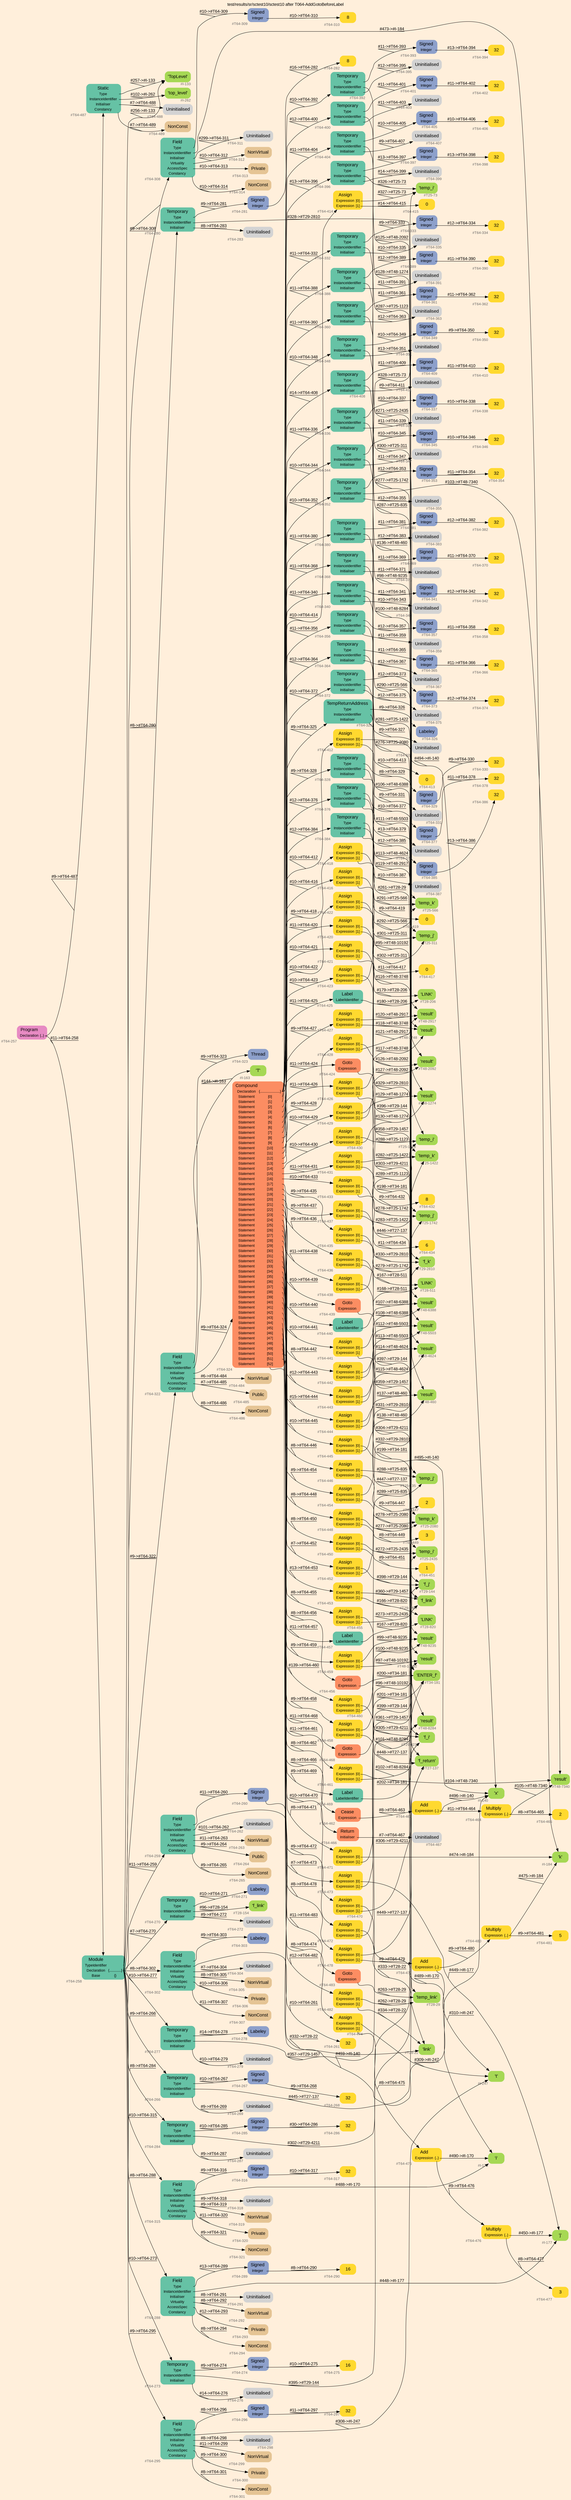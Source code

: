 digraph "test/results/sr/sctest10/sctest10 after T064-AddGotoBeforeLabel" {
label = "test/results/sr/sctest10/sctest10 after T064-AddGotoBeforeLabel"
labelloc = t
graph [
    rankdir = "LR"
    ranksep = 0.3
    bgcolor = antiquewhite1
    color = black
    fontcolor = black
    fontname = "Arial"
];
node [
    fontname = "Arial"
];
edge [
    fontname = "Arial"
];

// -------------------- node figure --------------------
// -------- block #T64-257 ----------
"#T64-257" [
    fillcolor = "/set28/4"
    xlabel = "#T64-257"
    fontsize = "12"
    fontcolor = grey40
    shape = "plaintext"
    label = <<TABLE BORDER="0" CELLBORDER="0" CELLSPACING="0">
     <TR><TD><FONT COLOR="black" POINT-SIZE="15">Program</FONT></TD></TR>
     <TR><TD><FONT COLOR="black" POINT-SIZE="12">Declaration</FONT></TD><TD PORT="port0"><FONT COLOR="black" POINT-SIZE="12">{..}</FONT></TD></TR>
    </TABLE>>
    style = "rounded,filled"
];

// -------- block #T64-258 ----------
"#T64-258" [
    fillcolor = "/set28/1"
    xlabel = "#T64-258"
    fontsize = "12"
    fontcolor = grey40
    shape = "plaintext"
    label = <<TABLE BORDER="0" CELLBORDER="0" CELLSPACING="0">
     <TR><TD><FONT COLOR="black" POINT-SIZE="15">Module</FONT></TD></TR>
     <TR><TD><FONT COLOR="black" POINT-SIZE="12">TypeIdentifier</FONT></TD><TD PORT="port0"></TD></TR>
     <TR><TD><FONT COLOR="black" POINT-SIZE="12">Declaration</FONT></TD><TD PORT="port1"><FONT COLOR="black" POINT-SIZE="12">{.............}</FONT></TD></TR>
     <TR><TD><FONT COLOR="black" POINT-SIZE="12">Base</FONT></TD><TD PORT="port2"><FONT COLOR="black" POINT-SIZE="12">{}</FONT></TD></TR>
    </TABLE>>
    style = "rounded,filled"
];

// -------- block #I-133 ----------
"#I-133" [
    fillcolor = "/set28/5"
    xlabel = "#I-133"
    fontsize = "12"
    fontcolor = grey40
    shape = "plaintext"
    label = <<TABLE BORDER="0" CELLBORDER="0" CELLSPACING="0">
     <TR><TD><FONT COLOR="black" POINT-SIZE="15">'TopLevel'</FONT></TD></TR>
    </TABLE>>
    style = "rounded,filled"
];

// -------- block #T64-259 ----------
"#T64-259" [
    fillcolor = "/set28/1"
    xlabel = "#T64-259"
    fontsize = "12"
    fontcolor = grey40
    shape = "plaintext"
    label = <<TABLE BORDER="0" CELLBORDER="0" CELLSPACING="0">
     <TR><TD><FONT COLOR="black" POINT-SIZE="15">Field</FONT></TD></TR>
     <TR><TD><FONT COLOR="black" POINT-SIZE="12">Type</FONT></TD><TD PORT="port0"></TD></TR>
     <TR><TD><FONT COLOR="black" POINT-SIZE="12">InstanceIdentifier</FONT></TD><TD PORT="port1"></TD></TR>
     <TR><TD><FONT COLOR="black" POINT-SIZE="12">Initialiser</FONT></TD><TD PORT="port2"></TD></TR>
     <TR><TD><FONT COLOR="black" POINT-SIZE="12">Virtuality</FONT></TD><TD PORT="port3"></TD></TR>
     <TR><TD><FONT COLOR="black" POINT-SIZE="12">AccessSpec</FONT></TD><TD PORT="port4"></TD></TR>
     <TR><TD><FONT COLOR="black" POINT-SIZE="12">Constancy</FONT></TD><TD PORT="port5"></TD></TR>
    </TABLE>>
    style = "rounded,filled"
];

// -------- block #T64-260 ----------
"#T64-260" [
    fillcolor = "/set28/3"
    xlabel = "#T64-260"
    fontsize = "12"
    fontcolor = grey40
    shape = "plaintext"
    label = <<TABLE BORDER="0" CELLBORDER="0" CELLSPACING="0">
     <TR><TD><FONT COLOR="black" POINT-SIZE="15">Signed</FONT></TD></TR>
     <TR><TD><FONT COLOR="black" POINT-SIZE="12">Integer</FONT></TD><TD PORT="port0"></TD></TR>
    </TABLE>>
    style = "rounded,filled"
];

// -------- block #T64-261 ----------
"#T64-261" [
    fillcolor = "/set28/6"
    xlabel = "#T64-261"
    fontsize = "12"
    fontcolor = grey40
    shape = "plaintext"
    label = <<TABLE BORDER="0" CELLBORDER="0" CELLSPACING="0">
     <TR><TD><FONT COLOR="black" POINT-SIZE="15">32</FONT></TD></TR>
    </TABLE>>
    style = "rounded,filled"
];

// -------- block #I-140 ----------
"#I-140" [
    fillcolor = "/set28/5"
    xlabel = "#I-140"
    fontsize = "12"
    fontcolor = grey40
    shape = "plaintext"
    label = <<TABLE BORDER="0" CELLBORDER="0" CELLSPACING="0">
     <TR><TD><FONT COLOR="black" POINT-SIZE="15">'x'</FONT></TD></TR>
    </TABLE>>
    style = "rounded,filled"
];

// -------- block #T64-262 ----------
"#T64-262" [
    xlabel = "#T64-262"
    fontsize = "12"
    fontcolor = grey40
    shape = "plaintext"
    label = <<TABLE BORDER="0" CELLBORDER="0" CELLSPACING="0">
     <TR><TD><FONT COLOR="black" POINT-SIZE="15">Uninitialised</FONT></TD></TR>
    </TABLE>>
    style = "rounded,filled"
];

// -------- block #T64-263 ----------
"#T64-263" [
    fillcolor = "/set28/7"
    xlabel = "#T64-263"
    fontsize = "12"
    fontcolor = grey40
    shape = "plaintext"
    label = <<TABLE BORDER="0" CELLBORDER="0" CELLSPACING="0">
     <TR><TD><FONT COLOR="black" POINT-SIZE="15">NonVirtual</FONT></TD></TR>
    </TABLE>>
    style = "rounded,filled"
];

// -------- block #T64-264 ----------
"#T64-264" [
    fillcolor = "/set28/7"
    xlabel = "#T64-264"
    fontsize = "12"
    fontcolor = grey40
    shape = "plaintext"
    label = <<TABLE BORDER="0" CELLBORDER="0" CELLSPACING="0">
     <TR><TD><FONT COLOR="black" POINT-SIZE="15">Public</FONT></TD></TR>
    </TABLE>>
    style = "rounded,filled"
];

// -------- block #T64-265 ----------
"#T64-265" [
    fillcolor = "/set28/7"
    xlabel = "#T64-265"
    fontsize = "12"
    fontcolor = grey40
    shape = "plaintext"
    label = <<TABLE BORDER="0" CELLBORDER="0" CELLSPACING="0">
     <TR><TD><FONT COLOR="black" POINT-SIZE="15">NonConst</FONT></TD></TR>
    </TABLE>>
    style = "rounded,filled"
];

// -------- block #T64-266 ----------
"#T64-266" [
    fillcolor = "/set28/1"
    xlabel = "#T64-266"
    fontsize = "12"
    fontcolor = grey40
    shape = "plaintext"
    label = <<TABLE BORDER="0" CELLBORDER="0" CELLSPACING="0">
     <TR><TD><FONT COLOR="black" POINT-SIZE="15">Temporary</FONT></TD></TR>
     <TR><TD><FONT COLOR="black" POINT-SIZE="12">Type</FONT></TD><TD PORT="port0"></TD></TR>
     <TR><TD><FONT COLOR="black" POINT-SIZE="12">InstanceIdentifier</FONT></TD><TD PORT="port1"></TD></TR>
     <TR><TD><FONT COLOR="black" POINT-SIZE="12">Initialiser</FONT></TD><TD PORT="port2"></TD></TR>
    </TABLE>>
    style = "rounded,filled"
];

// -------- block #T64-267 ----------
"#T64-267" [
    fillcolor = "/set28/3"
    xlabel = "#T64-267"
    fontsize = "12"
    fontcolor = grey40
    shape = "plaintext"
    label = <<TABLE BORDER="0" CELLBORDER="0" CELLSPACING="0">
     <TR><TD><FONT COLOR="black" POINT-SIZE="15">Signed</FONT></TD></TR>
     <TR><TD><FONT COLOR="black" POINT-SIZE="12">Integer</FONT></TD><TD PORT="port0"></TD></TR>
    </TABLE>>
    style = "rounded,filled"
];

// -------- block #T64-268 ----------
"#T64-268" [
    fillcolor = "/set28/6"
    xlabel = "#T64-268"
    fontsize = "12"
    fontcolor = grey40
    shape = "plaintext"
    label = <<TABLE BORDER="0" CELLBORDER="0" CELLSPACING="0">
     <TR><TD><FONT COLOR="black" POINT-SIZE="15">32</FONT></TD></TR>
    </TABLE>>
    style = "rounded,filled"
];

// -------- block #T27-137 ----------
"#T27-137" [
    fillcolor = "/set28/5"
    xlabel = "#T27-137"
    fontsize = "12"
    fontcolor = grey40
    shape = "plaintext"
    label = <<TABLE BORDER="0" CELLBORDER="0" CELLSPACING="0">
     <TR><TD><FONT COLOR="black" POINT-SIZE="15">'f_return'</FONT></TD></TR>
    </TABLE>>
    style = "rounded,filled"
];

// -------- block #T64-269 ----------
"#T64-269" [
    xlabel = "#T64-269"
    fontsize = "12"
    fontcolor = grey40
    shape = "plaintext"
    label = <<TABLE BORDER="0" CELLBORDER="0" CELLSPACING="0">
     <TR><TD><FONT COLOR="black" POINT-SIZE="15">Uninitialised</FONT></TD></TR>
    </TABLE>>
    style = "rounded,filled"
];

// -------- block #T64-270 ----------
"#T64-270" [
    fillcolor = "/set28/1"
    xlabel = "#T64-270"
    fontsize = "12"
    fontcolor = grey40
    shape = "plaintext"
    label = <<TABLE BORDER="0" CELLBORDER="0" CELLSPACING="0">
     <TR><TD><FONT COLOR="black" POINT-SIZE="15">Temporary</FONT></TD></TR>
     <TR><TD><FONT COLOR="black" POINT-SIZE="12">Type</FONT></TD><TD PORT="port0"></TD></TR>
     <TR><TD><FONT COLOR="black" POINT-SIZE="12">InstanceIdentifier</FONT></TD><TD PORT="port1"></TD></TR>
     <TR><TD><FONT COLOR="black" POINT-SIZE="12">Initialiser</FONT></TD><TD PORT="port2"></TD></TR>
    </TABLE>>
    style = "rounded,filled"
];

// -------- block #T64-271 ----------
"#T64-271" [
    fillcolor = "/set28/3"
    xlabel = "#T64-271"
    fontsize = "12"
    fontcolor = grey40
    shape = "plaintext"
    label = <<TABLE BORDER="0" CELLBORDER="0" CELLSPACING="0">
     <TR><TD><FONT COLOR="black" POINT-SIZE="15">Labeley</FONT></TD></TR>
    </TABLE>>
    style = "rounded,filled"
];

// -------- block #T28-154 ----------
"#T28-154" [
    fillcolor = "/set28/5"
    xlabel = "#T28-154"
    fontsize = "12"
    fontcolor = grey40
    shape = "plaintext"
    label = <<TABLE BORDER="0" CELLBORDER="0" CELLSPACING="0">
     <TR><TD><FONT COLOR="black" POINT-SIZE="15">'f_link'</FONT></TD></TR>
    </TABLE>>
    style = "rounded,filled"
];

// -------- block #T64-272 ----------
"#T64-272" [
    xlabel = "#T64-272"
    fontsize = "12"
    fontcolor = grey40
    shape = "plaintext"
    label = <<TABLE BORDER="0" CELLBORDER="0" CELLSPACING="0">
     <TR><TD><FONT COLOR="black" POINT-SIZE="15">Uninitialised</FONT></TD></TR>
    </TABLE>>
    style = "rounded,filled"
];

// -------- block #T64-273 ----------
"#T64-273" [
    fillcolor = "/set28/1"
    xlabel = "#T64-273"
    fontsize = "12"
    fontcolor = grey40
    shape = "plaintext"
    label = <<TABLE BORDER="0" CELLBORDER="0" CELLSPACING="0">
     <TR><TD><FONT COLOR="black" POINT-SIZE="15">Temporary</FONT></TD></TR>
     <TR><TD><FONT COLOR="black" POINT-SIZE="12">Type</FONT></TD><TD PORT="port0"></TD></TR>
     <TR><TD><FONT COLOR="black" POINT-SIZE="12">InstanceIdentifier</FONT></TD><TD PORT="port1"></TD></TR>
     <TR><TD><FONT COLOR="black" POINT-SIZE="12">Initialiser</FONT></TD><TD PORT="port2"></TD></TR>
    </TABLE>>
    style = "rounded,filled"
];

// -------- block #T64-274 ----------
"#T64-274" [
    fillcolor = "/set28/3"
    xlabel = "#T64-274"
    fontsize = "12"
    fontcolor = grey40
    shape = "plaintext"
    label = <<TABLE BORDER="0" CELLBORDER="0" CELLSPACING="0">
     <TR><TD><FONT COLOR="black" POINT-SIZE="15">Signed</FONT></TD></TR>
     <TR><TD><FONT COLOR="black" POINT-SIZE="12">Integer</FONT></TD><TD PORT="port0"></TD></TR>
    </TABLE>>
    style = "rounded,filled"
];

// -------- block #T64-275 ----------
"#T64-275" [
    fillcolor = "/set28/6"
    xlabel = "#T64-275"
    fontsize = "12"
    fontcolor = grey40
    shape = "plaintext"
    label = <<TABLE BORDER="0" CELLBORDER="0" CELLSPACING="0">
     <TR><TD><FONT COLOR="black" POINT-SIZE="15">16</FONT></TD></TR>
    </TABLE>>
    style = "rounded,filled"
];

// -------- block #T29-144 ----------
"#T29-144" [
    fillcolor = "/set28/5"
    xlabel = "#T29-144"
    fontsize = "12"
    fontcolor = grey40
    shape = "plaintext"
    label = <<TABLE BORDER="0" CELLBORDER="0" CELLSPACING="0">
     <TR><TD><FONT COLOR="black" POINT-SIZE="15">'f_j'</FONT></TD></TR>
    </TABLE>>
    style = "rounded,filled"
];

// -------- block #T64-276 ----------
"#T64-276" [
    xlabel = "#T64-276"
    fontsize = "12"
    fontcolor = grey40
    shape = "plaintext"
    label = <<TABLE BORDER="0" CELLBORDER="0" CELLSPACING="0">
     <TR><TD><FONT COLOR="black" POINT-SIZE="15">Uninitialised</FONT></TD></TR>
    </TABLE>>
    style = "rounded,filled"
];

// -------- block #T64-277 ----------
"#T64-277" [
    fillcolor = "/set28/1"
    xlabel = "#T64-277"
    fontsize = "12"
    fontcolor = grey40
    shape = "plaintext"
    label = <<TABLE BORDER="0" CELLBORDER="0" CELLSPACING="0">
     <TR><TD><FONT COLOR="black" POINT-SIZE="15">Temporary</FONT></TD></TR>
     <TR><TD><FONT COLOR="black" POINT-SIZE="12">Type</FONT></TD><TD PORT="port0"></TD></TR>
     <TR><TD><FONT COLOR="black" POINT-SIZE="12">InstanceIdentifier</FONT></TD><TD PORT="port1"></TD></TR>
     <TR><TD><FONT COLOR="black" POINT-SIZE="12">Initialiser</FONT></TD><TD PORT="port2"></TD></TR>
    </TABLE>>
    style = "rounded,filled"
];

// -------- block #T64-278 ----------
"#T64-278" [
    fillcolor = "/set28/3"
    xlabel = "#T64-278"
    fontsize = "12"
    fontcolor = grey40
    shape = "plaintext"
    label = <<TABLE BORDER="0" CELLBORDER="0" CELLSPACING="0">
     <TR><TD><FONT COLOR="black" POINT-SIZE="15">Labeley</FONT></TD></TR>
    </TABLE>>
    style = "rounded,filled"
];

// -------- block #T29-1457 ----------
"#T29-1457" [
    fillcolor = "/set28/5"
    xlabel = "#T29-1457"
    fontsize = "12"
    fontcolor = grey40
    shape = "plaintext"
    label = <<TABLE BORDER="0" CELLBORDER="0" CELLSPACING="0">
     <TR><TD><FONT COLOR="black" POINT-SIZE="15">'f_link'</FONT></TD></TR>
    </TABLE>>
    style = "rounded,filled"
];

// -------- block #T64-279 ----------
"#T64-279" [
    xlabel = "#T64-279"
    fontsize = "12"
    fontcolor = grey40
    shape = "plaintext"
    label = <<TABLE BORDER="0" CELLBORDER="0" CELLSPACING="0">
     <TR><TD><FONT COLOR="black" POINT-SIZE="15">Uninitialised</FONT></TD></TR>
    </TABLE>>
    style = "rounded,filled"
];

// -------- block #T64-280 ----------
"#T64-280" [
    fillcolor = "/set28/1"
    xlabel = "#T64-280"
    fontsize = "12"
    fontcolor = grey40
    shape = "plaintext"
    label = <<TABLE BORDER="0" CELLBORDER="0" CELLSPACING="0">
     <TR><TD><FONT COLOR="black" POINT-SIZE="15">Temporary</FONT></TD></TR>
     <TR><TD><FONT COLOR="black" POINT-SIZE="12">Type</FONT></TD><TD PORT="port0"></TD></TR>
     <TR><TD><FONT COLOR="black" POINT-SIZE="12">InstanceIdentifier</FONT></TD><TD PORT="port1"></TD></TR>
     <TR><TD><FONT COLOR="black" POINT-SIZE="12">Initialiser</FONT></TD><TD PORT="port2"></TD></TR>
    </TABLE>>
    style = "rounded,filled"
];

// -------- block #T64-281 ----------
"#T64-281" [
    fillcolor = "/set28/3"
    xlabel = "#T64-281"
    fontsize = "12"
    fontcolor = grey40
    shape = "plaintext"
    label = <<TABLE BORDER="0" CELLBORDER="0" CELLSPACING="0">
     <TR><TD><FONT COLOR="black" POINT-SIZE="15">Signed</FONT></TD></TR>
     <TR><TD><FONT COLOR="black" POINT-SIZE="12">Integer</FONT></TD><TD PORT="port0"></TD></TR>
    </TABLE>>
    style = "rounded,filled"
];

// -------- block #T64-282 ----------
"#T64-282" [
    fillcolor = "/set28/6"
    xlabel = "#T64-282"
    fontsize = "12"
    fontcolor = grey40
    shape = "plaintext"
    label = <<TABLE BORDER="0" CELLBORDER="0" CELLSPACING="0">
     <TR><TD><FONT COLOR="black" POINT-SIZE="15">8</FONT></TD></TR>
    </TABLE>>
    style = "rounded,filled"
];

// -------- block #T29-2810 ----------
"#T29-2810" [
    fillcolor = "/set28/5"
    xlabel = "#T29-2810"
    fontsize = "12"
    fontcolor = grey40
    shape = "plaintext"
    label = <<TABLE BORDER="0" CELLBORDER="0" CELLSPACING="0">
     <TR><TD><FONT COLOR="black" POINT-SIZE="15">'f_k'</FONT></TD></TR>
    </TABLE>>
    style = "rounded,filled"
];

// -------- block #T64-283 ----------
"#T64-283" [
    xlabel = "#T64-283"
    fontsize = "12"
    fontcolor = grey40
    shape = "plaintext"
    label = <<TABLE BORDER="0" CELLBORDER="0" CELLSPACING="0">
     <TR><TD><FONT COLOR="black" POINT-SIZE="15">Uninitialised</FONT></TD></TR>
    </TABLE>>
    style = "rounded,filled"
];

// -------- block #T64-284 ----------
"#T64-284" [
    fillcolor = "/set28/1"
    xlabel = "#T64-284"
    fontsize = "12"
    fontcolor = grey40
    shape = "plaintext"
    label = <<TABLE BORDER="0" CELLBORDER="0" CELLSPACING="0">
     <TR><TD><FONT COLOR="black" POINT-SIZE="15">Temporary</FONT></TD></TR>
     <TR><TD><FONT COLOR="black" POINT-SIZE="12">Type</FONT></TD><TD PORT="port0"></TD></TR>
     <TR><TD><FONT COLOR="black" POINT-SIZE="12">InstanceIdentifier</FONT></TD><TD PORT="port1"></TD></TR>
     <TR><TD><FONT COLOR="black" POINT-SIZE="12">Initialiser</FONT></TD><TD PORT="port2"></TD></TR>
    </TABLE>>
    style = "rounded,filled"
];

// -------- block #T64-285 ----------
"#T64-285" [
    fillcolor = "/set28/3"
    xlabel = "#T64-285"
    fontsize = "12"
    fontcolor = grey40
    shape = "plaintext"
    label = <<TABLE BORDER="0" CELLBORDER="0" CELLSPACING="0">
     <TR><TD><FONT COLOR="black" POINT-SIZE="15">Signed</FONT></TD></TR>
     <TR><TD><FONT COLOR="black" POINT-SIZE="12">Integer</FONT></TD><TD PORT="port0"></TD></TR>
    </TABLE>>
    style = "rounded,filled"
];

// -------- block #T64-286 ----------
"#T64-286" [
    fillcolor = "/set28/6"
    xlabel = "#T64-286"
    fontsize = "12"
    fontcolor = grey40
    shape = "plaintext"
    label = <<TABLE BORDER="0" CELLBORDER="0" CELLSPACING="0">
     <TR><TD><FONT COLOR="black" POINT-SIZE="15">32</FONT></TD></TR>
    </TABLE>>
    style = "rounded,filled"
];

// -------- block #T29-4211 ----------
"#T29-4211" [
    fillcolor = "/set28/5"
    xlabel = "#T29-4211"
    fontsize = "12"
    fontcolor = grey40
    shape = "plaintext"
    label = <<TABLE BORDER="0" CELLBORDER="0" CELLSPACING="0">
     <TR><TD><FONT COLOR="black" POINT-SIZE="15">'f_i'</FONT></TD></TR>
    </TABLE>>
    style = "rounded,filled"
];

// -------- block #T64-287 ----------
"#T64-287" [
    xlabel = "#T64-287"
    fontsize = "12"
    fontcolor = grey40
    shape = "plaintext"
    label = <<TABLE BORDER="0" CELLBORDER="0" CELLSPACING="0">
     <TR><TD><FONT COLOR="black" POINT-SIZE="15">Uninitialised</FONT></TD></TR>
    </TABLE>>
    style = "rounded,filled"
];

// -------- block #T64-288 ----------
"#T64-288" [
    fillcolor = "/set28/1"
    xlabel = "#T64-288"
    fontsize = "12"
    fontcolor = grey40
    shape = "plaintext"
    label = <<TABLE BORDER="0" CELLBORDER="0" CELLSPACING="0">
     <TR><TD><FONT COLOR="black" POINT-SIZE="15">Field</FONT></TD></TR>
     <TR><TD><FONT COLOR="black" POINT-SIZE="12">Type</FONT></TD><TD PORT="port0"></TD></TR>
     <TR><TD><FONT COLOR="black" POINT-SIZE="12">InstanceIdentifier</FONT></TD><TD PORT="port1"></TD></TR>
     <TR><TD><FONT COLOR="black" POINT-SIZE="12">Initialiser</FONT></TD><TD PORT="port2"></TD></TR>
     <TR><TD><FONT COLOR="black" POINT-SIZE="12">Virtuality</FONT></TD><TD PORT="port3"></TD></TR>
     <TR><TD><FONT COLOR="black" POINT-SIZE="12">AccessSpec</FONT></TD><TD PORT="port4"></TD></TR>
     <TR><TD><FONT COLOR="black" POINT-SIZE="12">Constancy</FONT></TD><TD PORT="port5"></TD></TR>
    </TABLE>>
    style = "rounded,filled"
];

// -------- block #T64-289 ----------
"#T64-289" [
    fillcolor = "/set28/3"
    xlabel = "#T64-289"
    fontsize = "12"
    fontcolor = grey40
    shape = "plaintext"
    label = <<TABLE BORDER="0" CELLBORDER="0" CELLSPACING="0">
     <TR><TD><FONT COLOR="black" POINT-SIZE="15">Signed</FONT></TD></TR>
     <TR><TD><FONT COLOR="black" POINT-SIZE="12">Integer</FONT></TD><TD PORT="port0"></TD></TR>
    </TABLE>>
    style = "rounded,filled"
];

// -------- block #T64-290 ----------
"#T64-290" [
    fillcolor = "/set28/6"
    xlabel = "#T64-290"
    fontsize = "12"
    fontcolor = grey40
    shape = "plaintext"
    label = <<TABLE BORDER="0" CELLBORDER="0" CELLSPACING="0">
     <TR><TD><FONT COLOR="black" POINT-SIZE="15">16</FONT></TD></TR>
    </TABLE>>
    style = "rounded,filled"
];

// -------- block #I-177 ----------
"#I-177" [
    fillcolor = "/set28/5"
    xlabel = "#I-177"
    fontsize = "12"
    fontcolor = grey40
    shape = "plaintext"
    label = <<TABLE BORDER="0" CELLBORDER="0" CELLSPACING="0">
     <TR><TD><FONT COLOR="black" POINT-SIZE="15">'j'</FONT></TD></TR>
    </TABLE>>
    style = "rounded,filled"
];

// -------- block #T64-291 ----------
"#T64-291" [
    xlabel = "#T64-291"
    fontsize = "12"
    fontcolor = grey40
    shape = "plaintext"
    label = <<TABLE BORDER="0" CELLBORDER="0" CELLSPACING="0">
     <TR><TD><FONT COLOR="black" POINT-SIZE="15">Uninitialised</FONT></TD></TR>
    </TABLE>>
    style = "rounded,filled"
];

// -------- block #T64-292 ----------
"#T64-292" [
    fillcolor = "/set28/7"
    xlabel = "#T64-292"
    fontsize = "12"
    fontcolor = grey40
    shape = "plaintext"
    label = <<TABLE BORDER="0" CELLBORDER="0" CELLSPACING="0">
     <TR><TD><FONT COLOR="black" POINT-SIZE="15">NonVirtual</FONT></TD></TR>
    </TABLE>>
    style = "rounded,filled"
];

// -------- block #T64-293 ----------
"#T64-293" [
    fillcolor = "/set28/7"
    xlabel = "#T64-293"
    fontsize = "12"
    fontcolor = grey40
    shape = "plaintext"
    label = <<TABLE BORDER="0" CELLBORDER="0" CELLSPACING="0">
     <TR><TD><FONT COLOR="black" POINT-SIZE="15">Private</FONT></TD></TR>
    </TABLE>>
    style = "rounded,filled"
];

// -------- block #T64-294 ----------
"#T64-294" [
    fillcolor = "/set28/7"
    xlabel = "#T64-294"
    fontsize = "12"
    fontcolor = grey40
    shape = "plaintext"
    label = <<TABLE BORDER="0" CELLBORDER="0" CELLSPACING="0">
     <TR><TD><FONT COLOR="black" POINT-SIZE="15">NonConst</FONT></TD></TR>
    </TABLE>>
    style = "rounded,filled"
];

// -------- block #T64-295 ----------
"#T64-295" [
    fillcolor = "/set28/1"
    xlabel = "#T64-295"
    fontsize = "12"
    fontcolor = grey40
    shape = "plaintext"
    label = <<TABLE BORDER="0" CELLBORDER="0" CELLSPACING="0">
     <TR><TD><FONT COLOR="black" POINT-SIZE="15">Field</FONT></TD></TR>
     <TR><TD><FONT COLOR="black" POINT-SIZE="12">Type</FONT></TD><TD PORT="port0"></TD></TR>
     <TR><TD><FONT COLOR="black" POINT-SIZE="12">InstanceIdentifier</FONT></TD><TD PORT="port1"></TD></TR>
     <TR><TD><FONT COLOR="black" POINT-SIZE="12">Initialiser</FONT></TD><TD PORT="port2"></TD></TR>
     <TR><TD><FONT COLOR="black" POINT-SIZE="12">Virtuality</FONT></TD><TD PORT="port3"></TD></TR>
     <TR><TD><FONT COLOR="black" POINT-SIZE="12">AccessSpec</FONT></TD><TD PORT="port4"></TD></TR>
     <TR><TD><FONT COLOR="black" POINT-SIZE="12">Constancy</FONT></TD><TD PORT="port5"></TD></TR>
    </TABLE>>
    style = "rounded,filled"
];

// -------- block #T64-296 ----------
"#T64-296" [
    fillcolor = "/set28/3"
    xlabel = "#T64-296"
    fontsize = "12"
    fontcolor = grey40
    shape = "plaintext"
    label = <<TABLE BORDER="0" CELLBORDER="0" CELLSPACING="0">
     <TR><TD><FONT COLOR="black" POINT-SIZE="15">Signed</FONT></TD></TR>
     <TR><TD><FONT COLOR="black" POINT-SIZE="12">Integer</FONT></TD><TD PORT="port0"></TD></TR>
    </TABLE>>
    style = "rounded,filled"
];

// -------- block #T64-297 ----------
"#T64-297" [
    fillcolor = "/set28/6"
    xlabel = "#T64-297"
    fontsize = "12"
    fontcolor = grey40
    shape = "plaintext"
    label = <<TABLE BORDER="0" CELLBORDER="0" CELLSPACING="0">
     <TR><TD><FONT COLOR="black" POINT-SIZE="15">32</FONT></TD></TR>
    </TABLE>>
    style = "rounded,filled"
];

// -------- block #I-247 ----------
"#I-247" [
    fillcolor = "/set28/5"
    xlabel = "#I-247"
    fontsize = "12"
    fontcolor = grey40
    shape = "plaintext"
    label = <<TABLE BORDER="0" CELLBORDER="0" CELLSPACING="0">
     <TR><TD><FONT COLOR="black" POINT-SIZE="15">'t'</FONT></TD></TR>
    </TABLE>>
    style = "rounded,filled"
];

// -------- block #T64-298 ----------
"#T64-298" [
    xlabel = "#T64-298"
    fontsize = "12"
    fontcolor = grey40
    shape = "plaintext"
    label = <<TABLE BORDER="0" CELLBORDER="0" CELLSPACING="0">
     <TR><TD><FONT COLOR="black" POINT-SIZE="15">Uninitialised</FONT></TD></TR>
    </TABLE>>
    style = "rounded,filled"
];

// -------- block #T64-299 ----------
"#T64-299" [
    fillcolor = "/set28/7"
    xlabel = "#T64-299"
    fontsize = "12"
    fontcolor = grey40
    shape = "plaintext"
    label = <<TABLE BORDER="0" CELLBORDER="0" CELLSPACING="0">
     <TR><TD><FONT COLOR="black" POINT-SIZE="15">NonVirtual</FONT></TD></TR>
    </TABLE>>
    style = "rounded,filled"
];

// -------- block #T64-300 ----------
"#T64-300" [
    fillcolor = "/set28/7"
    xlabel = "#T64-300"
    fontsize = "12"
    fontcolor = grey40
    shape = "plaintext"
    label = <<TABLE BORDER="0" CELLBORDER="0" CELLSPACING="0">
     <TR><TD><FONT COLOR="black" POINT-SIZE="15">Private</FONT></TD></TR>
    </TABLE>>
    style = "rounded,filled"
];

// -------- block #T64-301 ----------
"#T64-301" [
    fillcolor = "/set28/7"
    xlabel = "#T64-301"
    fontsize = "12"
    fontcolor = grey40
    shape = "plaintext"
    label = <<TABLE BORDER="0" CELLBORDER="0" CELLSPACING="0">
     <TR><TD><FONT COLOR="black" POINT-SIZE="15">NonConst</FONT></TD></TR>
    </TABLE>>
    style = "rounded,filled"
];

// -------- block #T64-302 ----------
"#T64-302" [
    fillcolor = "/set28/1"
    xlabel = "#T64-302"
    fontsize = "12"
    fontcolor = grey40
    shape = "plaintext"
    label = <<TABLE BORDER="0" CELLBORDER="0" CELLSPACING="0">
     <TR><TD><FONT COLOR="black" POINT-SIZE="15">Field</FONT></TD></TR>
     <TR><TD><FONT COLOR="black" POINT-SIZE="12">Type</FONT></TD><TD PORT="port0"></TD></TR>
     <TR><TD><FONT COLOR="black" POINT-SIZE="12">InstanceIdentifier</FONT></TD><TD PORT="port1"></TD></TR>
     <TR><TD><FONT COLOR="black" POINT-SIZE="12">Initialiser</FONT></TD><TD PORT="port2"></TD></TR>
     <TR><TD><FONT COLOR="black" POINT-SIZE="12">Virtuality</FONT></TD><TD PORT="port3"></TD></TR>
     <TR><TD><FONT COLOR="black" POINT-SIZE="12">AccessSpec</FONT></TD><TD PORT="port4"></TD></TR>
     <TR><TD><FONT COLOR="black" POINT-SIZE="12">Constancy</FONT></TD><TD PORT="port5"></TD></TR>
    </TABLE>>
    style = "rounded,filled"
];

// -------- block #T64-303 ----------
"#T64-303" [
    fillcolor = "/set28/3"
    xlabel = "#T64-303"
    fontsize = "12"
    fontcolor = grey40
    shape = "plaintext"
    label = <<TABLE BORDER="0" CELLBORDER="0" CELLSPACING="0">
     <TR><TD><FONT COLOR="black" POINT-SIZE="15">Labeley</FONT></TD></TR>
    </TABLE>>
    style = "rounded,filled"
];

// -------- block #T28-22 ----------
"#T28-22" [
    fillcolor = "/set28/5"
    xlabel = "#T28-22"
    fontsize = "12"
    fontcolor = grey40
    shape = "plaintext"
    label = <<TABLE BORDER="0" CELLBORDER="0" CELLSPACING="0">
     <TR><TD><FONT COLOR="black" POINT-SIZE="15">'link'</FONT></TD></TR>
    </TABLE>>
    style = "rounded,filled"
];

// -------- block #T64-304 ----------
"#T64-304" [
    xlabel = "#T64-304"
    fontsize = "12"
    fontcolor = grey40
    shape = "plaintext"
    label = <<TABLE BORDER="0" CELLBORDER="0" CELLSPACING="0">
     <TR><TD><FONT COLOR="black" POINT-SIZE="15">Uninitialised</FONT></TD></TR>
    </TABLE>>
    style = "rounded,filled"
];

// -------- block #T64-305 ----------
"#T64-305" [
    fillcolor = "/set28/7"
    xlabel = "#T64-305"
    fontsize = "12"
    fontcolor = grey40
    shape = "plaintext"
    label = <<TABLE BORDER="0" CELLBORDER="0" CELLSPACING="0">
     <TR><TD><FONT COLOR="black" POINT-SIZE="15">NonVirtual</FONT></TD></TR>
    </TABLE>>
    style = "rounded,filled"
];

// -------- block #T64-306 ----------
"#T64-306" [
    fillcolor = "/set28/7"
    xlabel = "#T64-306"
    fontsize = "12"
    fontcolor = grey40
    shape = "plaintext"
    label = <<TABLE BORDER="0" CELLBORDER="0" CELLSPACING="0">
     <TR><TD><FONT COLOR="black" POINT-SIZE="15">Private</FONT></TD></TR>
    </TABLE>>
    style = "rounded,filled"
];

// -------- block #T64-307 ----------
"#T64-307" [
    fillcolor = "/set28/7"
    xlabel = "#T64-307"
    fontsize = "12"
    fontcolor = grey40
    shape = "plaintext"
    label = <<TABLE BORDER="0" CELLBORDER="0" CELLSPACING="0">
     <TR><TD><FONT COLOR="black" POINT-SIZE="15">NonConst</FONT></TD></TR>
    </TABLE>>
    style = "rounded,filled"
];

// -------- block #T64-308 ----------
"#T64-308" [
    fillcolor = "/set28/1"
    xlabel = "#T64-308"
    fontsize = "12"
    fontcolor = grey40
    shape = "plaintext"
    label = <<TABLE BORDER="0" CELLBORDER="0" CELLSPACING="0">
     <TR><TD><FONT COLOR="black" POINT-SIZE="15">Field</FONT></TD></TR>
     <TR><TD><FONT COLOR="black" POINT-SIZE="12">Type</FONT></TD><TD PORT="port0"></TD></TR>
     <TR><TD><FONT COLOR="black" POINT-SIZE="12">InstanceIdentifier</FONT></TD><TD PORT="port1"></TD></TR>
     <TR><TD><FONT COLOR="black" POINT-SIZE="12">Initialiser</FONT></TD><TD PORT="port2"></TD></TR>
     <TR><TD><FONT COLOR="black" POINT-SIZE="12">Virtuality</FONT></TD><TD PORT="port3"></TD></TR>
     <TR><TD><FONT COLOR="black" POINT-SIZE="12">AccessSpec</FONT></TD><TD PORT="port4"></TD></TR>
     <TR><TD><FONT COLOR="black" POINT-SIZE="12">Constancy</FONT></TD><TD PORT="port5"></TD></TR>
    </TABLE>>
    style = "rounded,filled"
];

// -------- block #T64-309 ----------
"#T64-309" [
    fillcolor = "/set28/3"
    xlabel = "#T64-309"
    fontsize = "12"
    fontcolor = grey40
    shape = "plaintext"
    label = <<TABLE BORDER="0" CELLBORDER="0" CELLSPACING="0">
     <TR><TD><FONT COLOR="black" POINT-SIZE="15">Signed</FONT></TD></TR>
     <TR><TD><FONT COLOR="black" POINT-SIZE="12">Integer</FONT></TD><TD PORT="port0"></TD></TR>
    </TABLE>>
    style = "rounded,filled"
];

// -------- block #T64-310 ----------
"#T64-310" [
    fillcolor = "/set28/6"
    xlabel = "#T64-310"
    fontsize = "12"
    fontcolor = grey40
    shape = "plaintext"
    label = <<TABLE BORDER="0" CELLBORDER="0" CELLSPACING="0">
     <TR><TD><FONT COLOR="black" POINT-SIZE="15">8</FONT></TD></TR>
    </TABLE>>
    style = "rounded,filled"
];

// -------- block #I-184 ----------
"#I-184" [
    fillcolor = "/set28/5"
    xlabel = "#I-184"
    fontsize = "12"
    fontcolor = grey40
    shape = "plaintext"
    label = <<TABLE BORDER="0" CELLBORDER="0" CELLSPACING="0">
     <TR><TD><FONT COLOR="black" POINT-SIZE="15">'k'</FONT></TD></TR>
    </TABLE>>
    style = "rounded,filled"
];

// -------- block #T64-311 ----------
"#T64-311" [
    xlabel = "#T64-311"
    fontsize = "12"
    fontcolor = grey40
    shape = "plaintext"
    label = <<TABLE BORDER="0" CELLBORDER="0" CELLSPACING="0">
     <TR><TD><FONT COLOR="black" POINT-SIZE="15">Uninitialised</FONT></TD></TR>
    </TABLE>>
    style = "rounded,filled"
];

// -------- block #T64-312 ----------
"#T64-312" [
    fillcolor = "/set28/7"
    xlabel = "#T64-312"
    fontsize = "12"
    fontcolor = grey40
    shape = "plaintext"
    label = <<TABLE BORDER="0" CELLBORDER="0" CELLSPACING="0">
     <TR><TD><FONT COLOR="black" POINT-SIZE="15">NonVirtual</FONT></TD></TR>
    </TABLE>>
    style = "rounded,filled"
];

// -------- block #T64-313 ----------
"#T64-313" [
    fillcolor = "/set28/7"
    xlabel = "#T64-313"
    fontsize = "12"
    fontcolor = grey40
    shape = "plaintext"
    label = <<TABLE BORDER="0" CELLBORDER="0" CELLSPACING="0">
     <TR><TD><FONT COLOR="black" POINT-SIZE="15">Private</FONT></TD></TR>
    </TABLE>>
    style = "rounded,filled"
];

// -------- block #T64-314 ----------
"#T64-314" [
    fillcolor = "/set28/7"
    xlabel = "#T64-314"
    fontsize = "12"
    fontcolor = grey40
    shape = "plaintext"
    label = <<TABLE BORDER="0" CELLBORDER="0" CELLSPACING="0">
     <TR><TD><FONT COLOR="black" POINT-SIZE="15">NonConst</FONT></TD></TR>
    </TABLE>>
    style = "rounded,filled"
];

// -------- block #T64-315 ----------
"#T64-315" [
    fillcolor = "/set28/1"
    xlabel = "#T64-315"
    fontsize = "12"
    fontcolor = grey40
    shape = "plaintext"
    label = <<TABLE BORDER="0" CELLBORDER="0" CELLSPACING="0">
     <TR><TD><FONT COLOR="black" POINT-SIZE="15">Field</FONT></TD></TR>
     <TR><TD><FONT COLOR="black" POINT-SIZE="12">Type</FONT></TD><TD PORT="port0"></TD></TR>
     <TR><TD><FONT COLOR="black" POINT-SIZE="12">InstanceIdentifier</FONT></TD><TD PORT="port1"></TD></TR>
     <TR><TD><FONT COLOR="black" POINT-SIZE="12">Initialiser</FONT></TD><TD PORT="port2"></TD></TR>
     <TR><TD><FONT COLOR="black" POINT-SIZE="12">Virtuality</FONT></TD><TD PORT="port3"></TD></TR>
     <TR><TD><FONT COLOR="black" POINT-SIZE="12">AccessSpec</FONT></TD><TD PORT="port4"></TD></TR>
     <TR><TD><FONT COLOR="black" POINT-SIZE="12">Constancy</FONT></TD><TD PORT="port5"></TD></TR>
    </TABLE>>
    style = "rounded,filled"
];

// -------- block #T64-316 ----------
"#T64-316" [
    fillcolor = "/set28/3"
    xlabel = "#T64-316"
    fontsize = "12"
    fontcolor = grey40
    shape = "plaintext"
    label = <<TABLE BORDER="0" CELLBORDER="0" CELLSPACING="0">
     <TR><TD><FONT COLOR="black" POINT-SIZE="15">Signed</FONT></TD></TR>
     <TR><TD><FONT COLOR="black" POINT-SIZE="12">Integer</FONT></TD><TD PORT="port0"></TD></TR>
    </TABLE>>
    style = "rounded,filled"
];

// -------- block #T64-317 ----------
"#T64-317" [
    fillcolor = "/set28/6"
    xlabel = "#T64-317"
    fontsize = "12"
    fontcolor = grey40
    shape = "plaintext"
    label = <<TABLE BORDER="0" CELLBORDER="0" CELLSPACING="0">
     <TR><TD><FONT COLOR="black" POINT-SIZE="15">32</FONT></TD></TR>
    </TABLE>>
    style = "rounded,filled"
];

// -------- block #I-170 ----------
"#I-170" [
    fillcolor = "/set28/5"
    xlabel = "#I-170"
    fontsize = "12"
    fontcolor = grey40
    shape = "plaintext"
    label = <<TABLE BORDER="0" CELLBORDER="0" CELLSPACING="0">
     <TR><TD><FONT COLOR="black" POINT-SIZE="15">'i'</FONT></TD></TR>
    </TABLE>>
    style = "rounded,filled"
];

// -------- block #T64-318 ----------
"#T64-318" [
    xlabel = "#T64-318"
    fontsize = "12"
    fontcolor = grey40
    shape = "plaintext"
    label = <<TABLE BORDER="0" CELLBORDER="0" CELLSPACING="0">
     <TR><TD><FONT COLOR="black" POINT-SIZE="15">Uninitialised</FONT></TD></TR>
    </TABLE>>
    style = "rounded,filled"
];

// -------- block #T64-319 ----------
"#T64-319" [
    fillcolor = "/set28/7"
    xlabel = "#T64-319"
    fontsize = "12"
    fontcolor = grey40
    shape = "plaintext"
    label = <<TABLE BORDER="0" CELLBORDER="0" CELLSPACING="0">
     <TR><TD><FONT COLOR="black" POINT-SIZE="15">NonVirtual</FONT></TD></TR>
    </TABLE>>
    style = "rounded,filled"
];

// -------- block #T64-320 ----------
"#T64-320" [
    fillcolor = "/set28/7"
    xlabel = "#T64-320"
    fontsize = "12"
    fontcolor = grey40
    shape = "plaintext"
    label = <<TABLE BORDER="0" CELLBORDER="0" CELLSPACING="0">
     <TR><TD><FONT COLOR="black" POINT-SIZE="15">Private</FONT></TD></TR>
    </TABLE>>
    style = "rounded,filled"
];

// -------- block #T64-321 ----------
"#T64-321" [
    fillcolor = "/set28/7"
    xlabel = "#T64-321"
    fontsize = "12"
    fontcolor = grey40
    shape = "plaintext"
    label = <<TABLE BORDER="0" CELLBORDER="0" CELLSPACING="0">
     <TR><TD><FONT COLOR="black" POINT-SIZE="15">NonConst</FONT></TD></TR>
    </TABLE>>
    style = "rounded,filled"
];

// -------- block #T64-322 ----------
"#T64-322" [
    fillcolor = "/set28/1"
    xlabel = "#T64-322"
    fontsize = "12"
    fontcolor = grey40
    shape = "plaintext"
    label = <<TABLE BORDER="0" CELLBORDER="0" CELLSPACING="0">
     <TR><TD><FONT COLOR="black" POINT-SIZE="15">Field</FONT></TD></TR>
     <TR><TD><FONT COLOR="black" POINT-SIZE="12">Type</FONT></TD><TD PORT="port0"></TD></TR>
     <TR><TD><FONT COLOR="black" POINT-SIZE="12">InstanceIdentifier</FONT></TD><TD PORT="port1"></TD></TR>
     <TR><TD><FONT COLOR="black" POINT-SIZE="12">Initialiser</FONT></TD><TD PORT="port2"></TD></TR>
     <TR><TD><FONT COLOR="black" POINT-SIZE="12">Virtuality</FONT></TD><TD PORT="port3"></TD></TR>
     <TR><TD><FONT COLOR="black" POINT-SIZE="12">AccessSpec</FONT></TD><TD PORT="port4"></TD></TR>
     <TR><TD><FONT COLOR="black" POINT-SIZE="12">Constancy</FONT></TD><TD PORT="port5"></TD></TR>
    </TABLE>>
    style = "rounded,filled"
];

// -------- block #T64-323 ----------
"#T64-323" [
    fillcolor = "/set28/3"
    xlabel = "#T64-323"
    fontsize = "12"
    fontcolor = grey40
    shape = "plaintext"
    label = <<TABLE BORDER="0" CELLBORDER="0" CELLSPACING="0">
     <TR><TD><FONT COLOR="black" POINT-SIZE="15">Thread</FONT></TD></TR>
    </TABLE>>
    style = "rounded,filled"
];

// -------- block #I-163 ----------
"#I-163" [
    fillcolor = "/set28/5"
    xlabel = "#I-163"
    fontsize = "12"
    fontcolor = grey40
    shape = "plaintext"
    label = <<TABLE BORDER="0" CELLBORDER="0" CELLSPACING="0">
     <TR><TD><FONT COLOR="black" POINT-SIZE="15">'T'</FONT></TD></TR>
    </TABLE>>
    style = "rounded,filled"
];

// -------- block #T64-324 ----------
"#T64-324" [
    fillcolor = "/set28/2"
    xlabel = "#T64-324"
    fontsize = "12"
    fontcolor = grey40
    shape = "plaintext"
    label = <<TABLE BORDER="0" CELLBORDER="0" CELLSPACING="0">
     <TR><TD><FONT COLOR="black" POINT-SIZE="15">Compound</FONT></TD></TR>
     <TR><TD><FONT COLOR="black" POINT-SIZE="12">Declaration</FONT></TD><TD PORT="port0"><FONT COLOR="black" POINT-SIZE="12">{......................}</FONT></TD></TR>
     <TR><TD><FONT COLOR="black" POINT-SIZE="12">Statement</FONT></TD><TD PORT="port1"><FONT COLOR="black" POINT-SIZE="12">[0]</FONT></TD></TR>
     <TR><TD><FONT COLOR="black" POINT-SIZE="12">Statement</FONT></TD><TD PORT="port2"><FONT COLOR="black" POINT-SIZE="12">[1]</FONT></TD></TR>
     <TR><TD><FONT COLOR="black" POINT-SIZE="12">Statement</FONT></TD><TD PORT="port3"><FONT COLOR="black" POINT-SIZE="12">[2]</FONT></TD></TR>
     <TR><TD><FONT COLOR="black" POINT-SIZE="12">Statement</FONT></TD><TD PORT="port4"><FONT COLOR="black" POINT-SIZE="12">[3]</FONT></TD></TR>
     <TR><TD><FONT COLOR="black" POINT-SIZE="12">Statement</FONT></TD><TD PORT="port5"><FONT COLOR="black" POINT-SIZE="12">[4]</FONT></TD></TR>
     <TR><TD><FONT COLOR="black" POINT-SIZE="12">Statement</FONT></TD><TD PORT="port6"><FONT COLOR="black" POINT-SIZE="12">[5]</FONT></TD></TR>
     <TR><TD><FONT COLOR="black" POINT-SIZE="12">Statement</FONT></TD><TD PORT="port7"><FONT COLOR="black" POINT-SIZE="12">[6]</FONT></TD></TR>
     <TR><TD><FONT COLOR="black" POINT-SIZE="12">Statement</FONT></TD><TD PORT="port8"><FONT COLOR="black" POINT-SIZE="12">[7]</FONT></TD></TR>
     <TR><TD><FONT COLOR="black" POINT-SIZE="12">Statement</FONT></TD><TD PORT="port9"><FONT COLOR="black" POINT-SIZE="12">[8]</FONT></TD></TR>
     <TR><TD><FONT COLOR="black" POINT-SIZE="12">Statement</FONT></TD><TD PORT="port10"><FONT COLOR="black" POINT-SIZE="12">[9]</FONT></TD></TR>
     <TR><TD><FONT COLOR="black" POINT-SIZE="12">Statement</FONT></TD><TD PORT="port11"><FONT COLOR="black" POINT-SIZE="12">[10]</FONT></TD></TR>
     <TR><TD><FONT COLOR="black" POINT-SIZE="12">Statement</FONT></TD><TD PORT="port12"><FONT COLOR="black" POINT-SIZE="12">[11]</FONT></TD></TR>
     <TR><TD><FONT COLOR="black" POINT-SIZE="12">Statement</FONT></TD><TD PORT="port13"><FONT COLOR="black" POINT-SIZE="12">[12]</FONT></TD></TR>
     <TR><TD><FONT COLOR="black" POINT-SIZE="12">Statement</FONT></TD><TD PORT="port14"><FONT COLOR="black" POINT-SIZE="12">[13]</FONT></TD></TR>
     <TR><TD><FONT COLOR="black" POINT-SIZE="12">Statement</FONT></TD><TD PORT="port15"><FONT COLOR="black" POINT-SIZE="12">[14]</FONT></TD></TR>
     <TR><TD><FONT COLOR="black" POINT-SIZE="12">Statement</FONT></TD><TD PORT="port16"><FONT COLOR="black" POINT-SIZE="12">[15]</FONT></TD></TR>
     <TR><TD><FONT COLOR="black" POINT-SIZE="12">Statement</FONT></TD><TD PORT="port17"><FONT COLOR="black" POINT-SIZE="12">[16]</FONT></TD></TR>
     <TR><TD><FONT COLOR="black" POINT-SIZE="12">Statement</FONT></TD><TD PORT="port18"><FONT COLOR="black" POINT-SIZE="12">[17]</FONT></TD></TR>
     <TR><TD><FONT COLOR="black" POINT-SIZE="12">Statement</FONT></TD><TD PORT="port19"><FONT COLOR="black" POINT-SIZE="12">[18]</FONT></TD></TR>
     <TR><TD><FONT COLOR="black" POINT-SIZE="12">Statement</FONT></TD><TD PORT="port20"><FONT COLOR="black" POINT-SIZE="12">[19]</FONT></TD></TR>
     <TR><TD><FONT COLOR="black" POINT-SIZE="12">Statement</FONT></TD><TD PORT="port21"><FONT COLOR="black" POINT-SIZE="12">[20]</FONT></TD></TR>
     <TR><TD><FONT COLOR="black" POINT-SIZE="12">Statement</FONT></TD><TD PORT="port22"><FONT COLOR="black" POINT-SIZE="12">[21]</FONT></TD></TR>
     <TR><TD><FONT COLOR="black" POINT-SIZE="12">Statement</FONT></TD><TD PORT="port23"><FONT COLOR="black" POINT-SIZE="12">[22]</FONT></TD></TR>
     <TR><TD><FONT COLOR="black" POINT-SIZE="12">Statement</FONT></TD><TD PORT="port24"><FONT COLOR="black" POINT-SIZE="12">[23]</FONT></TD></TR>
     <TR><TD><FONT COLOR="black" POINT-SIZE="12">Statement</FONT></TD><TD PORT="port25"><FONT COLOR="black" POINT-SIZE="12">[24]</FONT></TD></TR>
     <TR><TD><FONT COLOR="black" POINT-SIZE="12">Statement</FONT></TD><TD PORT="port26"><FONT COLOR="black" POINT-SIZE="12">[25]</FONT></TD></TR>
     <TR><TD><FONT COLOR="black" POINT-SIZE="12">Statement</FONT></TD><TD PORT="port27"><FONT COLOR="black" POINT-SIZE="12">[26]</FONT></TD></TR>
     <TR><TD><FONT COLOR="black" POINT-SIZE="12">Statement</FONT></TD><TD PORT="port28"><FONT COLOR="black" POINT-SIZE="12">[27]</FONT></TD></TR>
     <TR><TD><FONT COLOR="black" POINT-SIZE="12">Statement</FONT></TD><TD PORT="port29"><FONT COLOR="black" POINT-SIZE="12">[28]</FONT></TD></TR>
     <TR><TD><FONT COLOR="black" POINT-SIZE="12">Statement</FONT></TD><TD PORT="port30"><FONT COLOR="black" POINT-SIZE="12">[29]</FONT></TD></TR>
     <TR><TD><FONT COLOR="black" POINT-SIZE="12">Statement</FONT></TD><TD PORT="port31"><FONT COLOR="black" POINT-SIZE="12">[30]</FONT></TD></TR>
     <TR><TD><FONT COLOR="black" POINT-SIZE="12">Statement</FONT></TD><TD PORT="port32"><FONT COLOR="black" POINT-SIZE="12">[31]</FONT></TD></TR>
     <TR><TD><FONT COLOR="black" POINT-SIZE="12">Statement</FONT></TD><TD PORT="port33"><FONT COLOR="black" POINT-SIZE="12">[32]</FONT></TD></TR>
     <TR><TD><FONT COLOR="black" POINT-SIZE="12">Statement</FONT></TD><TD PORT="port34"><FONT COLOR="black" POINT-SIZE="12">[33]</FONT></TD></TR>
     <TR><TD><FONT COLOR="black" POINT-SIZE="12">Statement</FONT></TD><TD PORT="port35"><FONT COLOR="black" POINT-SIZE="12">[34]</FONT></TD></TR>
     <TR><TD><FONT COLOR="black" POINT-SIZE="12">Statement</FONT></TD><TD PORT="port36"><FONT COLOR="black" POINT-SIZE="12">[35]</FONT></TD></TR>
     <TR><TD><FONT COLOR="black" POINT-SIZE="12">Statement</FONT></TD><TD PORT="port37"><FONT COLOR="black" POINT-SIZE="12">[36]</FONT></TD></TR>
     <TR><TD><FONT COLOR="black" POINT-SIZE="12">Statement</FONT></TD><TD PORT="port38"><FONT COLOR="black" POINT-SIZE="12">[37]</FONT></TD></TR>
     <TR><TD><FONT COLOR="black" POINT-SIZE="12">Statement</FONT></TD><TD PORT="port39"><FONT COLOR="black" POINT-SIZE="12">[38]</FONT></TD></TR>
     <TR><TD><FONT COLOR="black" POINT-SIZE="12">Statement</FONT></TD><TD PORT="port40"><FONT COLOR="black" POINT-SIZE="12">[39]</FONT></TD></TR>
     <TR><TD><FONT COLOR="black" POINT-SIZE="12">Statement</FONT></TD><TD PORT="port41"><FONT COLOR="black" POINT-SIZE="12">[40]</FONT></TD></TR>
     <TR><TD><FONT COLOR="black" POINT-SIZE="12">Statement</FONT></TD><TD PORT="port42"><FONT COLOR="black" POINT-SIZE="12">[41]</FONT></TD></TR>
     <TR><TD><FONT COLOR="black" POINT-SIZE="12">Statement</FONT></TD><TD PORT="port43"><FONT COLOR="black" POINT-SIZE="12">[42]</FONT></TD></TR>
     <TR><TD><FONT COLOR="black" POINT-SIZE="12">Statement</FONT></TD><TD PORT="port44"><FONT COLOR="black" POINT-SIZE="12">[43]</FONT></TD></TR>
     <TR><TD><FONT COLOR="black" POINT-SIZE="12">Statement</FONT></TD><TD PORT="port45"><FONT COLOR="black" POINT-SIZE="12">[44]</FONT></TD></TR>
     <TR><TD><FONT COLOR="black" POINT-SIZE="12">Statement</FONT></TD><TD PORT="port46"><FONT COLOR="black" POINT-SIZE="12">[45]</FONT></TD></TR>
     <TR><TD><FONT COLOR="black" POINT-SIZE="12">Statement</FONT></TD><TD PORT="port47"><FONT COLOR="black" POINT-SIZE="12">[46]</FONT></TD></TR>
     <TR><TD><FONT COLOR="black" POINT-SIZE="12">Statement</FONT></TD><TD PORT="port48"><FONT COLOR="black" POINT-SIZE="12">[47]</FONT></TD></TR>
     <TR><TD><FONT COLOR="black" POINT-SIZE="12">Statement</FONT></TD><TD PORT="port49"><FONT COLOR="black" POINT-SIZE="12">[48]</FONT></TD></TR>
     <TR><TD><FONT COLOR="black" POINT-SIZE="12">Statement</FONT></TD><TD PORT="port50"><FONT COLOR="black" POINT-SIZE="12">[49]</FONT></TD></TR>
     <TR><TD><FONT COLOR="black" POINT-SIZE="12">Statement</FONT></TD><TD PORT="port51"><FONT COLOR="black" POINT-SIZE="12">[50]</FONT></TD></TR>
     <TR><TD><FONT COLOR="black" POINT-SIZE="12">Statement</FONT></TD><TD PORT="port52"><FONT COLOR="black" POINT-SIZE="12">[51]</FONT></TD></TR>
     <TR><TD><FONT COLOR="black" POINT-SIZE="12">Statement</FONT></TD><TD PORT="port53"><FONT COLOR="black" POINT-SIZE="12">[52]</FONT></TD></TR>
    </TABLE>>
    style = "rounded,filled"
];

// -------- block #T64-325 ----------
"#T64-325" [
    fillcolor = "/set28/1"
    xlabel = "#T64-325"
    fontsize = "12"
    fontcolor = grey40
    shape = "plaintext"
    label = <<TABLE BORDER="0" CELLBORDER="0" CELLSPACING="0">
     <TR><TD><FONT COLOR="black" POINT-SIZE="15">TempReturnAddress</FONT></TD></TR>
     <TR><TD><FONT COLOR="black" POINT-SIZE="12">Type</FONT></TD><TD PORT="port0"></TD></TR>
     <TR><TD><FONT COLOR="black" POINT-SIZE="12">InstanceIdentifier</FONT></TD><TD PORT="port1"></TD></TR>
     <TR><TD><FONT COLOR="black" POINT-SIZE="12">Initialiser</FONT></TD><TD PORT="port2"></TD></TR>
    </TABLE>>
    style = "rounded,filled"
];

// -------- block #T64-326 ----------
"#T64-326" [
    fillcolor = "/set28/3"
    xlabel = "#T64-326"
    fontsize = "12"
    fontcolor = grey40
    shape = "plaintext"
    label = <<TABLE BORDER="0" CELLBORDER="0" CELLSPACING="0">
     <TR><TD><FONT COLOR="black" POINT-SIZE="15">Labeley</FONT></TD></TR>
    </TABLE>>
    style = "rounded,filled"
];

// -------- block #T28-29 ----------
"#T28-29" [
    fillcolor = "/set28/5"
    xlabel = "#T28-29"
    fontsize = "12"
    fontcolor = grey40
    shape = "plaintext"
    label = <<TABLE BORDER="0" CELLBORDER="0" CELLSPACING="0">
     <TR><TD><FONT COLOR="black" POINT-SIZE="15">'temp_link'</FONT></TD></TR>
    </TABLE>>
    style = "rounded,filled"
];

// -------- block #T64-327 ----------
"#T64-327" [
    xlabel = "#T64-327"
    fontsize = "12"
    fontcolor = grey40
    shape = "plaintext"
    label = <<TABLE BORDER="0" CELLBORDER="0" CELLSPACING="0">
     <TR><TD><FONT COLOR="black" POINT-SIZE="15">Uninitialised</FONT></TD></TR>
    </TABLE>>
    style = "rounded,filled"
];

// -------- block #T64-328 ----------
"#T64-328" [
    fillcolor = "/set28/1"
    xlabel = "#T64-328"
    fontsize = "12"
    fontcolor = grey40
    shape = "plaintext"
    label = <<TABLE BORDER="0" CELLBORDER="0" CELLSPACING="0">
     <TR><TD><FONT COLOR="black" POINT-SIZE="15">Temporary</FONT></TD></TR>
     <TR><TD><FONT COLOR="black" POINT-SIZE="12">Type</FONT></TD><TD PORT="port0"></TD></TR>
     <TR><TD><FONT COLOR="black" POINT-SIZE="12">InstanceIdentifier</FONT></TD><TD PORT="port1"></TD></TR>
     <TR><TD><FONT COLOR="black" POINT-SIZE="12">Initialiser</FONT></TD><TD PORT="port2"></TD></TR>
    </TABLE>>
    style = "rounded,filled"
];

// -------- block #T64-329 ----------
"#T64-329" [
    fillcolor = "/set28/3"
    xlabel = "#T64-329"
    fontsize = "12"
    fontcolor = grey40
    shape = "plaintext"
    label = <<TABLE BORDER="0" CELLBORDER="0" CELLSPACING="0">
     <TR><TD><FONT COLOR="black" POINT-SIZE="15">Signed</FONT></TD></TR>
     <TR><TD><FONT COLOR="black" POINT-SIZE="12">Integer</FONT></TD><TD PORT="port0"></TD></TR>
    </TABLE>>
    style = "rounded,filled"
];

// -------- block #T64-330 ----------
"#T64-330" [
    fillcolor = "/set28/6"
    xlabel = "#T64-330"
    fontsize = "12"
    fontcolor = grey40
    shape = "plaintext"
    label = <<TABLE BORDER="0" CELLBORDER="0" CELLSPACING="0">
     <TR><TD><FONT COLOR="black" POINT-SIZE="15">32</FONT></TD></TR>
    </TABLE>>
    style = "rounded,filled"
];

// -------- block #T48-10192 ----------
"#T48-10192" [
    fillcolor = "/set28/5"
    xlabel = "#T48-10192"
    fontsize = "12"
    fontcolor = grey40
    shape = "plaintext"
    label = <<TABLE BORDER="0" CELLBORDER="0" CELLSPACING="0">
     <TR><TD><FONT COLOR="black" POINT-SIZE="15">'result'</FONT></TD></TR>
    </TABLE>>
    style = "rounded,filled"
];

// -------- block #T64-331 ----------
"#T64-331" [
    xlabel = "#T64-331"
    fontsize = "12"
    fontcolor = grey40
    shape = "plaintext"
    label = <<TABLE BORDER="0" CELLBORDER="0" CELLSPACING="0">
     <TR><TD><FONT COLOR="black" POINT-SIZE="15">Uninitialised</FONT></TD></TR>
    </TABLE>>
    style = "rounded,filled"
];

// -------- block #T64-332 ----------
"#T64-332" [
    fillcolor = "/set28/1"
    xlabel = "#T64-332"
    fontsize = "12"
    fontcolor = grey40
    shape = "plaintext"
    label = <<TABLE BORDER="0" CELLBORDER="0" CELLSPACING="0">
     <TR><TD><FONT COLOR="black" POINT-SIZE="15">Temporary</FONT></TD></TR>
     <TR><TD><FONT COLOR="black" POINT-SIZE="12">Type</FONT></TD><TD PORT="port0"></TD></TR>
     <TR><TD><FONT COLOR="black" POINT-SIZE="12">InstanceIdentifier</FONT></TD><TD PORT="port1"></TD></TR>
     <TR><TD><FONT COLOR="black" POINT-SIZE="12">Initialiser</FONT></TD><TD PORT="port2"></TD></TR>
    </TABLE>>
    style = "rounded,filled"
];

// -------- block #T64-333 ----------
"#T64-333" [
    fillcolor = "/set28/3"
    xlabel = "#T64-333"
    fontsize = "12"
    fontcolor = grey40
    shape = "plaintext"
    label = <<TABLE BORDER="0" CELLBORDER="0" CELLSPACING="0">
     <TR><TD><FONT COLOR="black" POINT-SIZE="15">Signed</FONT></TD></TR>
     <TR><TD><FONT COLOR="black" POINT-SIZE="12">Integer</FONT></TD><TD PORT="port0"></TD></TR>
    </TABLE>>
    style = "rounded,filled"
];

// -------- block #T64-334 ----------
"#T64-334" [
    fillcolor = "/set28/6"
    xlabel = "#T64-334"
    fontsize = "12"
    fontcolor = grey40
    shape = "plaintext"
    label = <<TABLE BORDER="0" CELLBORDER="0" CELLSPACING="0">
     <TR><TD><FONT COLOR="black" POINT-SIZE="15">32</FONT></TD></TR>
    </TABLE>>
    style = "rounded,filled"
];

// -------- block #T25-2435 ----------
"#T25-2435" [
    fillcolor = "/set28/5"
    xlabel = "#T25-2435"
    fontsize = "12"
    fontcolor = grey40
    shape = "plaintext"
    label = <<TABLE BORDER="0" CELLBORDER="0" CELLSPACING="0">
     <TR><TD><FONT COLOR="black" POINT-SIZE="15">'temp_i'</FONT></TD></TR>
    </TABLE>>
    style = "rounded,filled"
];

// -------- block #T64-335 ----------
"#T64-335" [
    xlabel = "#T64-335"
    fontsize = "12"
    fontcolor = grey40
    shape = "plaintext"
    label = <<TABLE BORDER="0" CELLBORDER="0" CELLSPACING="0">
     <TR><TD><FONT COLOR="black" POINT-SIZE="15">Uninitialised</FONT></TD></TR>
    </TABLE>>
    style = "rounded,filled"
];

// -------- block #T64-336 ----------
"#T64-336" [
    fillcolor = "/set28/1"
    xlabel = "#T64-336"
    fontsize = "12"
    fontcolor = grey40
    shape = "plaintext"
    label = <<TABLE BORDER="0" CELLBORDER="0" CELLSPACING="0">
     <TR><TD><FONT COLOR="black" POINT-SIZE="15">Temporary</FONT></TD></TR>
     <TR><TD><FONT COLOR="black" POINT-SIZE="12">Type</FONT></TD><TD PORT="port0"></TD></TR>
     <TR><TD><FONT COLOR="black" POINT-SIZE="12">InstanceIdentifier</FONT></TD><TD PORT="port1"></TD></TR>
     <TR><TD><FONT COLOR="black" POINT-SIZE="12">Initialiser</FONT></TD><TD PORT="port2"></TD></TR>
    </TABLE>>
    style = "rounded,filled"
];

// -------- block #T64-337 ----------
"#T64-337" [
    fillcolor = "/set28/3"
    xlabel = "#T64-337"
    fontsize = "12"
    fontcolor = grey40
    shape = "plaintext"
    label = <<TABLE BORDER="0" CELLBORDER="0" CELLSPACING="0">
     <TR><TD><FONT COLOR="black" POINT-SIZE="15">Signed</FONT></TD></TR>
     <TR><TD><FONT COLOR="black" POINT-SIZE="12">Integer</FONT></TD><TD PORT="port0"></TD></TR>
    </TABLE>>
    style = "rounded,filled"
];

// -------- block #T64-338 ----------
"#T64-338" [
    fillcolor = "/set28/6"
    xlabel = "#T64-338"
    fontsize = "12"
    fontcolor = grey40
    shape = "plaintext"
    label = <<TABLE BORDER="0" CELLBORDER="0" CELLSPACING="0">
     <TR><TD><FONT COLOR="black" POINT-SIZE="15">32</FONT></TD></TR>
    </TABLE>>
    style = "rounded,filled"
];

// -------- block #T48-9235 ----------
"#T48-9235" [
    fillcolor = "/set28/5"
    xlabel = "#T48-9235"
    fontsize = "12"
    fontcolor = grey40
    shape = "plaintext"
    label = <<TABLE BORDER="0" CELLBORDER="0" CELLSPACING="0">
     <TR><TD><FONT COLOR="black" POINT-SIZE="15">'result'</FONT></TD></TR>
    </TABLE>>
    style = "rounded,filled"
];

// -------- block #T64-339 ----------
"#T64-339" [
    xlabel = "#T64-339"
    fontsize = "12"
    fontcolor = grey40
    shape = "plaintext"
    label = <<TABLE BORDER="0" CELLBORDER="0" CELLSPACING="0">
     <TR><TD><FONT COLOR="black" POINT-SIZE="15">Uninitialised</FONT></TD></TR>
    </TABLE>>
    style = "rounded,filled"
];

// -------- block #T64-340 ----------
"#T64-340" [
    fillcolor = "/set28/1"
    xlabel = "#T64-340"
    fontsize = "12"
    fontcolor = grey40
    shape = "plaintext"
    label = <<TABLE BORDER="0" CELLBORDER="0" CELLSPACING="0">
     <TR><TD><FONT COLOR="black" POINT-SIZE="15">Temporary</FONT></TD></TR>
     <TR><TD><FONT COLOR="black" POINT-SIZE="12">Type</FONT></TD><TD PORT="port0"></TD></TR>
     <TR><TD><FONT COLOR="black" POINT-SIZE="12">InstanceIdentifier</FONT></TD><TD PORT="port1"></TD></TR>
     <TR><TD><FONT COLOR="black" POINT-SIZE="12">Initialiser</FONT></TD><TD PORT="port2"></TD></TR>
    </TABLE>>
    style = "rounded,filled"
];

// -------- block #T64-341 ----------
"#T64-341" [
    fillcolor = "/set28/3"
    xlabel = "#T64-341"
    fontsize = "12"
    fontcolor = grey40
    shape = "plaintext"
    label = <<TABLE BORDER="0" CELLBORDER="0" CELLSPACING="0">
     <TR><TD><FONT COLOR="black" POINT-SIZE="15">Signed</FONT></TD></TR>
     <TR><TD><FONT COLOR="black" POINT-SIZE="12">Integer</FONT></TD><TD PORT="port0"></TD></TR>
    </TABLE>>
    style = "rounded,filled"
];

// -------- block #T64-342 ----------
"#T64-342" [
    fillcolor = "/set28/6"
    xlabel = "#T64-342"
    fontsize = "12"
    fontcolor = grey40
    shape = "plaintext"
    label = <<TABLE BORDER="0" CELLBORDER="0" CELLSPACING="0">
     <TR><TD><FONT COLOR="black" POINT-SIZE="15">32</FONT></TD></TR>
    </TABLE>>
    style = "rounded,filled"
];

// -------- block #T25-2080 ----------
"#T25-2080" [
    fillcolor = "/set28/5"
    xlabel = "#T25-2080"
    fontsize = "12"
    fontcolor = grey40
    shape = "plaintext"
    label = <<TABLE BORDER="0" CELLBORDER="0" CELLSPACING="0">
     <TR><TD><FONT COLOR="black" POINT-SIZE="15">'temp_k'</FONT></TD></TR>
    </TABLE>>
    style = "rounded,filled"
];

// -------- block #T64-343 ----------
"#T64-343" [
    xlabel = "#T64-343"
    fontsize = "12"
    fontcolor = grey40
    shape = "plaintext"
    label = <<TABLE BORDER="0" CELLBORDER="0" CELLSPACING="0">
     <TR><TD><FONT COLOR="black" POINT-SIZE="15">Uninitialised</FONT></TD></TR>
    </TABLE>>
    style = "rounded,filled"
];

// -------- block #T64-344 ----------
"#T64-344" [
    fillcolor = "/set28/1"
    xlabel = "#T64-344"
    fontsize = "12"
    fontcolor = grey40
    shape = "plaintext"
    label = <<TABLE BORDER="0" CELLBORDER="0" CELLSPACING="0">
     <TR><TD><FONT COLOR="black" POINT-SIZE="15">Temporary</FONT></TD></TR>
     <TR><TD><FONT COLOR="black" POINT-SIZE="12">Type</FONT></TD><TD PORT="port0"></TD></TR>
     <TR><TD><FONT COLOR="black" POINT-SIZE="12">InstanceIdentifier</FONT></TD><TD PORT="port1"></TD></TR>
     <TR><TD><FONT COLOR="black" POINT-SIZE="12">Initialiser</FONT></TD><TD PORT="port2"></TD></TR>
    </TABLE>>
    style = "rounded,filled"
];

// -------- block #T64-345 ----------
"#T64-345" [
    fillcolor = "/set28/3"
    xlabel = "#T64-345"
    fontsize = "12"
    fontcolor = grey40
    shape = "plaintext"
    label = <<TABLE BORDER="0" CELLBORDER="0" CELLSPACING="0">
     <TR><TD><FONT COLOR="black" POINT-SIZE="15">Signed</FONT></TD></TR>
     <TR><TD><FONT COLOR="black" POINT-SIZE="12">Integer</FONT></TD><TD PORT="port0"></TD></TR>
    </TABLE>>
    style = "rounded,filled"
];

// -------- block #T64-346 ----------
"#T64-346" [
    fillcolor = "/set28/6"
    xlabel = "#T64-346"
    fontsize = "12"
    fontcolor = grey40
    shape = "plaintext"
    label = <<TABLE BORDER="0" CELLBORDER="0" CELLSPACING="0">
     <TR><TD><FONT COLOR="black" POINT-SIZE="15">32</FONT></TD></TR>
    </TABLE>>
    style = "rounded,filled"
];

// -------- block #T48-8284 ----------
"#T48-8284" [
    fillcolor = "/set28/5"
    xlabel = "#T48-8284"
    fontsize = "12"
    fontcolor = grey40
    shape = "plaintext"
    label = <<TABLE BORDER="0" CELLBORDER="0" CELLSPACING="0">
     <TR><TD><FONT COLOR="black" POINT-SIZE="15">'result'</FONT></TD></TR>
    </TABLE>>
    style = "rounded,filled"
];

// -------- block #T64-347 ----------
"#T64-347" [
    xlabel = "#T64-347"
    fontsize = "12"
    fontcolor = grey40
    shape = "plaintext"
    label = <<TABLE BORDER="0" CELLBORDER="0" CELLSPACING="0">
     <TR><TD><FONT COLOR="black" POINT-SIZE="15">Uninitialised</FONT></TD></TR>
    </TABLE>>
    style = "rounded,filled"
];

// -------- block #T64-348 ----------
"#T64-348" [
    fillcolor = "/set28/1"
    xlabel = "#T64-348"
    fontsize = "12"
    fontcolor = grey40
    shape = "plaintext"
    label = <<TABLE BORDER="0" CELLBORDER="0" CELLSPACING="0">
     <TR><TD><FONT COLOR="black" POINT-SIZE="15">Temporary</FONT></TD></TR>
     <TR><TD><FONT COLOR="black" POINT-SIZE="12">Type</FONT></TD><TD PORT="port0"></TD></TR>
     <TR><TD><FONT COLOR="black" POINT-SIZE="12">InstanceIdentifier</FONT></TD><TD PORT="port1"></TD></TR>
     <TR><TD><FONT COLOR="black" POINT-SIZE="12">Initialiser</FONT></TD><TD PORT="port2"></TD></TR>
    </TABLE>>
    style = "rounded,filled"
];

// -------- block #T64-349 ----------
"#T64-349" [
    fillcolor = "/set28/3"
    xlabel = "#T64-349"
    fontsize = "12"
    fontcolor = grey40
    shape = "plaintext"
    label = <<TABLE BORDER="0" CELLBORDER="0" CELLSPACING="0">
     <TR><TD><FONT COLOR="black" POINT-SIZE="15">Signed</FONT></TD></TR>
     <TR><TD><FONT COLOR="black" POINT-SIZE="12">Integer</FONT></TD><TD PORT="port0"></TD></TR>
    </TABLE>>
    style = "rounded,filled"
];

// -------- block #T64-350 ----------
"#T64-350" [
    fillcolor = "/set28/6"
    xlabel = "#T64-350"
    fontsize = "12"
    fontcolor = grey40
    shape = "plaintext"
    label = <<TABLE BORDER="0" CELLBORDER="0" CELLSPACING="0">
     <TR><TD><FONT COLOR="black" POINT-SIZE="15">32</FONT></TD></TR>
    </TABLE>>
    style = "rounded,filled"
];

// -------- block #T25-835 ----------
"#T25-835" [
    fillcolor = "/set28/5"
    xlabel = "#T25-835"
    fontsize = "12"
    fontcolor = grey40
    shape = "plaintext"
    label = <<TABLE BORDER="0" CELLBORDER="0" CELLSPACING="0">
     <TR><TD><FONT COLOR="black" POINT-SIZE="15">'temp_j'</FONT></TD></TR>
    </TABLE>>
    style = "rounded,filled"
];

// -------- block #T64-351 ----------
"#T64-351" [
    xlabel = "#T64-351"
    fontsize = "12"
    fontcolor = grey40
    shape = "plaintext"
    label = <<TABLE BORDER="0" CELLBORDER="0" CELLSPACING="0">
     <TR><TD><FONT COLOR="black" POINT-SIZE="15">Uninitialised</FONT></TD></TR>
    </TABLE>>
    style = "rounded,filled"
];

// -------- block #T64-352 ----------
"#T64-352" [
    fillcolor = "/set28/1"
    xlabel = "#T64-352"
    fontsize = "12"
    fontcolor = grey40
    shape = "plaintext"
    label = <<TABLE BORDER="0" CELLBORDER="0" CELLSPACING="0">
     <TR><TD><FONT COLOR="black" POINT-SIZE="15">Temporary</FONT></TD></TR>
     <TR><TD><FONT COLOR="black" POINT-SIZE="12">Type</FONT></TD><TD PORT="port0"></TD></TR>
     <TR><TD><FONT COLOR="black" POINT-SIZE="12">InstanceIdentifier</FONT></TD><TD PORT="port1"></TD></TR>
     <TR><TD><FONT COLOR="black" POINT-SIZE="12">Initialiser</FONT></TD><TD PORT="port2"></TD></TR>
    </TABLE>>
    style = "rounded,filled"
];

// -------- block #T64-353 ----------
"#T64-353" [
    fillcolor = "/set28/3"
    xlabel = "#T64-353"
    fontsize = "12"
    fontcolor = grey40
    shape = "plaintext"
    label = <<TABLE BORDER="0" CELLBORDER="0" CELLSPACING="0">
     <TR><TD><FONT COLOR="black" POINT-SIZE="15">Signed</FONT></TD></TR>
     <TR><TD><FONT COLOR="black" POINT-SIZE="12">Integer</FONT></TD><TD PORT="port0"></TD></TR>
    </TABLE>>
    style = "rounded,filled"
];

// -------- block #T64-354 ----------
"#T64-354" [
    fillcolor = "/set28/6"
    xlabel = "#T64-354"
    fontsize = "12"
    fontcolor = grey40
    shape = "plaintext"
    label = <<TABLE BORDER="0" CELLBORDER="0" CELLSPACING="0">
     <TR><TD><FONT COLOR="black" POINT-SIZE="15">32</FONT></TD></TR>
    </TABLE>>
    style = "rounded,filled"
];

// -------- block #T48-7340 ----------
"#T48-7340" [
    fillcolor = "/set28/5"
    xlabel = "#T48-7340"
    fontsize = "12"
    fontcolor = grey40
    shape = "plaintext"
    label = <<TABLE BORDER="0" CELLBORDER="0" CELLSPACING="0">
     <TR><TD><FONT COLOR="black" POINT-SIZE="15">'result'</FONT></TD></TR>
    </TABLE>>
    style = "rounded,filled"
];

// -------- block #T64-355 ----------
"#T64-355" [
    xlabel = "#T64-355"
    fontsize = "12"
    fontcolor = grey40
    shape = "plaintext"
    label = <<TABLE BORDER="0" CELLBORDER="0" CELLSPACING="0">
     <TR><TD><FONT COLOR="black" POINT-SIZE="15">Uninitialised</FONT></TD></TR>
    </TABLE>>
    style = "rounded,filled"
];

// -------- block #T64-356 ----------
"#T64-356" [
    fillcolor = "/set28/1"
    xlabel = "#T64-356"
    fontsize = "12"
    fontcolor = grey40
    shape = "plaintext"
    label = <<TABLE BORDER="0" CELLBORDER="0" CELLSPACING="0">
     <TR><TD><FONT COLOR="black" POINT-SIZE="15">Temporary</FONT></TD></TR>
     <TR><TD><FONT COLOR="black" POINT-SIZE="12">Type</FONT></TD><TD PORT="port0"></TD></TR>
     <TR><TD><FONT COLOR="black" POINT-SIZE="12">InstanceIdentifier</FONT></TD><TD PORT="port1"></TD></TR>
     <TR><TD><FONT COLOR="black" POINT-SIZE="12">Initialiser</FONT></TD><TD PORT="port2"></TD></TR>
    </TABLE>>
    style = "rounded,filled"
];

// -------- block #T64-357 ----------
"#T64-357" [
    fillcolor = "/set28/3"
    xlabel = "#T64-357"
    fontsize = "12"
    fontcolor = grey40
    shape = "plaintext"
    label = <<TABLE BORDER="0" CELLBORDER="0" CELLSPACING="0">
     <TR><TD><FONT COLOR="black" POINT-SIZE="15">Signed</FONT></TD></TR>
     <TR><TD><FONT COLOR="black" POINT-SIZE="12">Integer</FONT></TD><TD PORT="port0"></TD></TR>
    </TABLE>>
    style = "rounded,filled"
];

// -------- block #T64-358 ----------
"#T64-358" [
    fillcolor = "/set28/6"
    xlabel = "#T64-358"
    fontsize = "12"
    fontcolor = grey40
    shape = "plaintext"
    label = <<TABLE BORDER="0" CELLBORDER="0" CELLSPACING="0">
     <TR><TD><FONT COLOR="black" POINT-SIZE="15">32</FONT></TD></TR>
    </TABLE>>
    style = "rounded,filled"
];

// -------- block #T48-6388 ----------
"#T48-6388" [
    fillcolor = "/set28/5"
    xlabel = "#T48-6388"
    fontsize = "12"
    fontcolor = grey40
    shape = "plaintext"
    label = <<TABLE BORDER="0" CELLBORDER="0" CELLSPACING="0">
     <TR><TD><FONT COLOR="black" POINT-SIZE="15">'result'</FONT></TD></TR>
    </TABLE>>
    style = "rounded,filled"
];

// -------- block #T64-359 ----------
"#T64-359" [
    xlabel = "#T64-359"
    fontsize = "12"
    fontcolor = grey40
    shape = "plaintext"
    label = <<TABLE BORDER="0" CELLBORDER="0" CELLSPACING="0">
     <TR><TD><FONT COLOR="black" POINT-SIZE="15">Uninitialised</FONT></TD></TR>
    </TABLE>>
    style = "rounded,filled"
];

// -------- block #T64-360 ----------
"#T64-360" [
    fillcolor = "/set28/1"
    xlabel = "#T64-360"
    fontsize = "12"
    fontcolor = grey40
    shape = "plaintext"
    label = <<TABLE BORDER="0" CELLBORDER="0" CELLSPACING="0">
     <TR><TD><FONT COLOR="black" POINT-SIZE="15">Temporary</FONT></TD></TR>
     <TR><TD><FONT COLOR="black" POINT-SIZE="12">Type</FONT></TD><TD PORT="port0"></TD></TR>
     <TR><TD><FONT COLOR="black" POINT-SIZE="12">InstanceIdentifier</FONT></TD><TD PORT="port1"></TD></TR>
     <TR><TD><FONT COLOR="black" POINT-SIZE="12">Initialiser</FONT></TD><TD PORT="port2"></TD></TR>
    </TABLE>>
    style = "rounded,filled"
];

// -------- block #T64-361 ----------
"#T64-361" [
    fillcolor = "/set28/3"
    xlabel = "#T64-361"
    fontsize = "12"
    fontcolor = grey40
    shape = "plaintext"
    label = <<TABLE BORDER="0" CELLBORDER="0" CELLSPACING="0">
     <TR><TD><FONT COLOR="black" POINT-SIZE="15">Signed</FONT></TD></TR>
     <TR><TD><FONT COLOR="black" POINT-SIZE="12">Integer</FONT></TD><TD PORT="port0"></TD></TR>
    </TABLE>>
    style = "rounded,filled"
];

// -------- block #T64-362 ----------
"#T64-362" [
    fillcolor = "/set28/6"
    xlabel = "#T64-362"
    fontsize = "12"
    fontcolor = grey40
    shape = "plaintext"
    label = <<TABLE BORDER="0" CELLBORDER="0" CELLSPACING="0">
     <TR><TD><FONT COLOR="black" POINT-SIZE="15">32</FONT></TD></TR>
    </TABLE>>
    style = "rounded,filled"
];

// -------- block #T25-1742 ----------
"#T25-1742" [
    fillcolor = "/set28/5"
    xlabel = "#T25-1742"
    fontsize = "12"
    fontcolor = grey40
    shape = "plaintext"
    label = <<TABLE BORDER="0" CELLBORDER="0" CELLSPACING="0">
     <TR><TD><FONT COLOR="black" POINT-SIZE="15">'temp_j'</FONT></TD></TR>
    </TABLE>>
    style = "rounded,filled"
];

// -------- block #T64-363 ----------
"#T64-363" [
    xlabel = "#T64-363"
    fontsize = "12"
    fontcolor = grey40
    shape = "plaintext"
    label = <<TABLE BORDER="0" CELLBORDER="0" CELLSPACING="0">
     <TR><TD><FONT COLOR="black" POINT-SIZE="15">Uninitialised</FONT></TD></TR>
    </TABLE>>
    style = "rounded,filled"
];

// -------- block #T64-364 ----------
"#T64-364" [
    fillcolor = "/set28/1"
    xlabel = "#T64-364"
    fontsize = "12"
    fontcolor = grey40
    shape = "plaintext"
    label = <<TABLE BORDER="0" CELLBORDER="0" CELLSPACING="0">
     <TR><TD><FONT COLOR="black" POINT-SIZE="15">Temporary</FONT></TD></TR>
     <TR><TD><FONT COLOR="black" POINT-SIZE="12">Type</FONT></TD><TD PORT="port0"></TD></TR>
     <TR><TD><FONT COLOR="black" POINT-SIZE="12">InstanceIdentifier</FONT></TD><TD PORT="port1"></TD></TR>
     <TR><TD><FONT COLOR="black" POINT-SIZE="12">Initialiser</FONT></TD><TD PORT="port2"></TD></TR>
    </TABLE>>
    style = "rounded,filled"
];

// -------- block #T64-365 ----------
"#T64-365" [
    fillcolor = "/set28/3"
    xlabel = "#T64-365"
    fontsize = "12"
    fontcolor = grey40
    shape = "plaintext"
    label = <<TABLE BORDER="0" CELLBORDER="0" CELLSPACING="0">
     <TR><TD><FONT COLOR="black" POINT-SIZE="15">Signed</FONT></TD></TR>
     <TR><TD><FONT COLOR="black" POINT-SIZE="12">Integer</FONT></TD><TD PORT="port0"></TD></TR>
    </TABLE>>
    style = "rounded,filled"
];

// -------- block #T64-366 ----------
"#T64-366" [
    fillcolor = "/set28/6"
    xlabel = "#T64-366"
    fontsize = "12"
    fontcolor = grey40
    shape = "plaintext"
    label = <<TABLE BORDER="0" CELLBORDER="0" CELLSPACING="0">
     <TR><TD><FONT COLOR="black" POINT-SIZE="15">32</FONT></TD></TR>
    </TABLE>>
    style = "rounded,filled"
];

// -------- block #T48-5503 ----------
"#T48-5503" [
    fillcolor = "/set28/5"
    xlabel = "#T48-5503"
    fontsize = "12"
    fontcolor = grey40
    shape = "plaintext"
    label = <<TABLE BORDER="0" CELLBORDER="0" CELLSPACING="0">
     <TR><TD><FONT COLOR="black" POINT-SIZE="15">'result'</FONT></TD></TR>
    </TABLE>>
    style = "rounded,filled"
];

// -------- block #T64-367 ----------
"#T64-367" [
    xlabel = "#T64-367"
    fontsize = "12"
    fontcolor = grey40
    shape = "plaintext"
    label = <<TABLE BORDER="0" CELLBORDER="0" CELLSPACING="0">
     <TR><TD><FONT COLOR="black" POINT-SIZE="15">Uninitialised</FONT></TD></TR>
    </TABLE>>
    style = "rounded,filled"
];

// -------- block #T64-368 ----------
"#T64-368" [
    fillcolor = "/set28/1"
    xlabel = "#T64-368"
    fontsize = "12"
    fontcolor = grey40
    shape = "plaintext"
    label = <<TABLE BORDER="0" CELLBORDER="0" CELLSPACING="0">
     <TR><TD><FONT COLOR="black" POINT-SIZE="15">Temporary</FONT></TD></TR>
     <TR><TD><FONT COLOR="black" POINT-SIZE="12">Type</FONT></TD><TD PORT="port0"></TD></TR>
     <TR><TD><FONT COLOR="black" POINT-SIZE="12">InstanceIdentifier</FONT></TD><TD PORT="port1"></TD></TR>
     <TR><TD><FONT COLOR="black" POINT-SIZE="12">Initialiser</FONT></TD><TD PORT="port2"></TD></TR>
    </TABLE>>
    style = "rounded,filled"
];

// -------- block #T64-369 ----------
"#T64-369" [
    fillcolor = "/set28/3"
    xlabel = "#T64-369"
    fontsize = "12"
    fontcolor = grey40
    shape = "plaintext"
    label = <<TABLE BORDER="0" CELLBORDER="0" CELLSPACING="0">
     <TR><TD><FONT COLOR="black" POINT-SIZE="15">Signed</FONT></TD></TR>
     <TR><TD><FONT COLOR="black" POINT-SIZE="12">Integer</FONT></TD><TD PORT="port0"></TD></TR>
    </TABLE>>
    style = "rounded,filled"
];

// -------- block #T64-370 ----------
"#T64-370" [
    fillcolor = "/set28/6"
    xlabel = "#T64-370"
    fontsize = "12"
    fontcolor = grey40
    shape = "plaintext"
    label = <<TABLE BORDER="0" CELLBORDER="0" CELLSPACING="0">
     <TR><TD><FONT COLOR="black" POINT-SIZE="15">32</FONT></TD></TR>
    </TABLE>>
    style = "rounded,filled"
];

// -------- block #T25-1422 ----------
"#T25-1422" [
    fillcolor = "/set28/5"
    xlabel = "#T25-1422"
    fontsize = "12"
    fontcolor = grey40
    shape = "plaintext"
    label = <<TABLE BORDER="0" CELLBORDER="0" CELLSPACING="0">
     <TR><TD><FONT COLOR="black" POINT-SIZE="15">'temp_k'</FONT></TD></TR>
    </TABLE>>
    style = "rounded,filled"
];

// -------- block #T64-371 ----------
"#T64-371" [
    xlabel = "#T64-371"
    fontsize = "12"
    fontcolor = grey40
    shape = "plaintext"
    label = <<TABLE BORDER="0" CELLBORDER="0" CELLSPACING="0">
     <TR><TD><FONT COLOR="black" POINT-SIZE="15">Uninitialised</FONT></TD></TR>
    </TABLE>>
    style = "rounded,filled"
];

// -------- block #T64-372 ----------
"#T64-372" [
    fillcolor = "/set28/1"
    xlabel = "#T64-372"
    fontsize = "12"
    fontcolor = grey40
    shape = "plaintext"
    label = <<TABLE BORDER="0" CELLBORDER="0" CELLSPACING="0">
     <TR><TD><FONT COLOR="black" POINT-SIZE="15">Temporary</FONT></TD></TR>
     <TR><TD><FONT COLOR="black" POINT-SIZE="12">Type</FONT></TD><TD PORT="port0"></TD></TR>
     <TR><TD><FONT COLOR="black" POINT-SIZE="12">InstanceIdentifier</FONT></TD><TD PORT="port1"></TD></TR>
     <TR><TD><FONT COLOR="black" POINT-SIZE="12">Initialiser</FONT></TD><TD PORT="port2"></TD></TR>
    </TABLE>>
    style = "rounded,filled"
];

// -------- block #T64-373 ----------
"#T64-373" [
    fillcolor = "/set28/3"
    xlabel = "#T64-373"
    fontsize = "12"
    fontcolor = grey40
    shape = "plaintext"
    label = <<TABLE BORDER="0" CELLBORDER="0" CELLSPACING="0">
     <TR><TD><FONT COLOR="black" POINT-SIZE="15">Signed</FONT></TD></TR>
     <TR><TD><FONT COLOR="black" POINT-SIZE="12">Integer</FONT></TD><TD PORT="port0"></TD></TR>
    </TABLE>>
    style = "rounded,filled"
];

// -------- block #T64-374 ----------
"#T64-374" [
    fillcolor = "/set28/6"
    xlabel = "#T64-374"
    fontsize = "12"
    fontcolor = grey40
    shape = "plaintext"
    label = <<TABLE BORDER="0" CELLBORDER="0" CELLSPACING="0">
     <TR><TD><FONT COLOR="black" POINT-SIZE="15">32</FONT></TD></TR>
    </TABLE>>
    style = "rounded,filled"
];

// -------- block #T48-4624 ----------
"#T48-4624" [
    fillcolor = "/set28/5"
    xlabel = "#T48-4624"
    fontsize = "12"
    fontcolor = grey40
    shape = "plaintext"
    label = <<TABLE BORDER="0" CELLBORDER="0" CELLSPACING="0">
     <TR><TD><FONT COLOR="black" POINT-SIZE="15">'result'</FONT></TD></TR>
    </TABLE>>
    style = "rounded,filled"
];

// -------- block #T64-375 ----------
"#T64-375" [
    xlabel = "#T64-375"
    fontsize = "12"
    fontcolor = grey40
    shape = "plaintext"
    label = <<TABLE BORDER="0" CELLBORDER="0" CELLSPACING="0">
     <TR><TD><FONT COLOR="black" POINT-SIZE="15">Uninitialised</FONT></TD></TR>
    </TABLE>>
    style = "rounded,filled"
];

// -------- block #T64-376 ----------
"#T64-376" [
    fillcolor = "/set28/1"
    xlabel = "#T64-376"
    fontsize = "12"
    fontcolor = grey40
    shape = "plaintext"
    label = <<TABLE BORDER="0" CELLBORDER="0" CELLSPACING="0">
     <TR><TD><FONT COLOR="black" POINT-SIZE="15">Temporary</FONT></TD></TR>
     <TR><TD><FONT COLOR="black" POINT-SIZE="12">Type</FONT></TD><TD PORT="port0"></TD></TR>
     <TR><TD><FONT COLOR="black" POINT-SIZE="12">InstanceIdentifier</FONT></TD><TD PORT="port1"></TD></TR>
     <TR><TD><FONT COLOR="black" POINT-SIZE="12">Initialiser</FONT></TD><TD PORT="port2"></TD></TR>
    </TABLE>>
    style = "rounded,filled"
];

// -------- block #T64-377 ----------
"#T64-377" [
    fillcolor = "/set28/3"
    xlabel = "#T64-377"
    fontsize = "12"
    fontcolor = grey40
    shape = "plaintext"
    label = <<TABLE BORDER="0" CELLBORDER="0" CELLSPACING="0">
     <TR><TD><FONT COLOR="black" POINT-SIZE="15">Signed</FONT></TD></TR>
     <TR><TD><FONT COLOR="black" POINT-SIZE="12">Integer</FONT></TD><TD PORT="port0"></TD></TR>
    </TABLE>>
    style = "rounded,filled"
];

// -------- block #T64-378 ----------
"#T64-378" [
    fillcolor = "/set28/6"
    xlabel = "#T64-378"
    fontsize = "12"
    fontcolor = grey40
    shape = "plaintext"
    label = <<TABLE BORDER="0" CELLBORDER="0" CELLSPACING="0">
     <TR><TD><FONT COLOR="black" POINT-SIZE="15">32</FONT></TD></TR>
    </TABLE>>
    style = "rounded,filled"
];

// -------- block #T48-3748 ----------
"#T48-3748" [
    fillcolor = "/set28/5"
    xlabel = "#T48-3748"
    fontsize = "12"
    fontcolor = grey40
    shape = "plaintext"
    label = <<TABLE BORDER="0" CELLBORDER="0" CELLSPACING="0">
     <TR><TD><FONT COLOR="black" POINT-SIZE="15">'result'</FONT></TD></TR>
    </TABLE>>
    style = "rounded,filled"
];

// -------- block #T64-379 ----------
"#T64-379" [
    xlabel = "#T64-379"
    fontsize = "12"
    fontcolor = grey40
    shape = "plaintext"
    label = <<TABLE BORDER="0" CELLBORDER="0" CELLSPACING="0">
     <TR><TD><FONT COLOR="black" POINT-SIZE="15">Uninitialised</FONT></TD></TR>
    </TABLE>>
    style = "rounded,filled"
];

// -------- block #T64-380 ----------
"#T64-380" [
    fillcolor = "/set28/1"
    xlabel = "#T64-380"
    fontsize = "12"
    fontcolor = grey40
    shape = "plaintext"
    label = <<TABLE BORDER="0" CELLBORDER="0" CELLSPACING="0">
     <TR><TD><FONT COLOR="black" POINT-SIZE="15">Temporary</FONT></TD></TR>
     <TR><TD><FONT COLOR="black" POINT-SIZE="12">Type</FONT></TD><TD PORT="port0"></TD></TR>
     <TR><TD><FONT COLOR="black" POINT-SIZE="12">InstanceIdentifier</FONT></TD><TD PORT="port1"></TD></TR>
     <TR><TD><FONT COLOR="black" POINT-SIZE="12">Initialiser</FONT></TD><TD PORT="port2"></TD></TR>
    </TABLE>>
    style = "rounded,filled"
];

// -------- block #T64-381 ----------
"#T64-381" [
    fillcolor = "/set28/3"
    xlabel = "#T64-381"
    fontsize = "12"
    fontcolor = grey40
    shape = "plaintext"
    label = <<TABLE BORDER="0" CELLBORDER="0" CELLSPACING="0">
     <TR><TD><FONT COLOR="black" POINT-SIZE="15">Signed</FONT></TD></TR>
     <TR><TD><FONT COLOR="black" POINT-SIZE="12">Integer</FONT></TD><TD PORT="port0"></TD></TR>
    </TABLE>>
    style = "rounded,filled"
];

// -------- block #T64-382 ----------
"#T64-382" [
    fillcolor = "/set28/6"
    xlabel = "#T64-382"
    fontsize = "12"
    fontcolor = grey40
    shape = "plaintext"
    label = <<TABLE BORDER="0" CELLBORDER="0" CELLSPACING="0">
     <TR><TD><FONT COLOR="black" POINT-SIZE="15">32</FONT></TD></TR>
    </TABLE>>
    style = "rounded,filled"
];

// -------- block #T25-566 ----------
"#T25-566" [
    fillcolor = "/set28/5"
    xlabel = "#T25-566"
    fontsize = "12"
    fontcolor = grey40
    shape = "plaintext"
    label = <<TABLE BORDER="0" CELLBORDER="0" CELLSPACING="0">
     <TR><TD><FONT COLOR="black" POINT-SIZE="15">'temp_k'</FONT></TD></TR>
    </TABLE>>
    style = "rounded,filled"
];

// -------- block #T64-383 ----------
"#T64-383" [
    xlabel = "#T64-383"
    fontsize = "12"
    fontcolor = grey40
    shape = "plaintext"
    label = <<TABLE BORDER="0" CELLBORDER="0" CELLSPACING="0">
     <TR><TD><FONT COLOR="black" POINT-SIZE="15">Uninitialised</FONT></TD></TR>
    </TABLE>>
    style = "rounded,filled"
];

// -------- block #T64-384 ----------
"#T64-384" [
    fillcolor = "/set28/1"
    xlabel = "#T64-384"
    fontsize = "12"
    fontcolor = grey40
    shape = "plaintext"
    label = <<TABLE BORDER="0" CELLBORDER="0" CELLSPACING="0">
     <TR><TD><FONT COLOR="black" POINT-SIZE="15">Temporary</FONT></TD></TR>
     <TR><TD><FONT COLOR="black" POINT-SIZE="12">Type</FONT></TD><TD PORT="port0"></TD></TR>
     <TR><TD><FONT COLOR="black" POINT-SIZE="12">InstanceIdentifier</FONT></TD><TD PORT="port1"></TD></TR>
     <TR><TD><FONT COLOR="black" POINT-SIZE="12">Initialiser</FONT></TD><TD PORT="port2"></TD></TR>
    </TABLE>>
    style = "rounded,filled"
];

// -------- block #T64-385 ----------
"#T64-385" [
    fillcolor = "/set28/3"
    xlabel = "#T64-385"
    fontsize = "12"
    fontcolor = grey40
    shape = "plaintext"
    label = <<TABLE BORDER="0" CELLBORDER="0" CELLSPACING="0">
     <TR><TD><FONT COLOR="black" POINT-SIZE="15">Signed</FONT></TD></TR>
     <TR><TD><FONT COLOR="black" POINT-SIZE="12">Integer</FONT></TD><TD PORT="port0"></TD></TR>
    </TABLE>>
    style = "rounded,filled"
];

// -------- block #T64-386 ----------
"#T64-386" [
    fillcolor = "/set28/6"
    xlabel = "#T64-386"
    fontsize = "12"
    fontcolor = grey40
    shape = "plaintext"
    label = <<TABLE BORDER="0" CELLBORDER="0" CELLSPACING="0">
     <TR><TD><FONT COLOR="black" POINT-SIZE="15">32</FONT></TD></TR>
    </TABLE>>
    style = "rounded,filled"
];

// -------- block #T48-2917 ----------
"#T48-2917" [
    fillcolor = "/set28/5"
    xlabel = "#T48-2917"
    fontsize = "12"
    fontcolor = grey40
    shape = "plaintext"
    label = <<TABLE BORDER="0" CELLBORDER="0" CELLSPACING="0">
     <TR><TD><FONT COLOR="black" POINT-SIZE="15">'result'</FONT></TD></TR>
    </TABLE>>
    style = "rounded,filled"
];

// -------- block #T64-387 ----------
"#T64-387" [
    xlabel = "#T64-387"
    fontsize = "12"
    fontcolor = grey40
    shape = "plaintext"
    label = <<TABLE BORDER="0" CELLBORDER="0" CELLSPACING="0">
     <TR><TD><FONT COLOR="black" POINT-SIZE="15">Uninitialised</FONT></TD></TR>
    </TABLE>>
    style = "rounded,filled"
];

// -------- block #T64-388 ----------
"#T64-388" [
    fillcolor = "/set28/1"
    xlabel = "#T64-388"
    fontsize = "12"
    fontcolor = grey40
    shape = "plaintext"
    label = <<TABLE BORDER="0" CELLBORDER="0" CELLSPACING="0">
     <TR><TD><FONT COLOR="black" POINT-SIZE="15">Temporary</FONT></TD></TR>
     <TR><TD><FONT COLOR="black" POINT-SIZE="12">Type</FONT></TD><TD PORT="port0"></TD></TR>
     <TR><TD><FONT COLOR="black" POINT-SIZE="12">InstanceIdentifier</FONT></TD><TD PORT="port1"></TD></TR>
     <TR><TD><FONT COLOR="black" POINT-SIZE="12">Initialiser</FONT></TD><TD PORT="port2"></TD></TR>
    </TABLE>>
    style = "rounded,filled"
];

// -------- block #T64-389 ----------
"#T64-389" [
    fillcolor = "/set28/3"
    xlabel = "#T64-389"
    fontsize = "12"
    fontcolor = grey40
    shape = "plaintext"
    label = <<TABLE BORDER="0" CELLBORDER="0" CELLSPACING="0">
     <TR><TD><FONT COLOR="black" POINT-SIZE="15">Signed</FONT></TD></TR>
     <TR><TD><FONT COLOR="black" POINT-SIZE="12">Integer</FONT></TD><TD PORT="port0"></TD></TR>
    </TABLE>>
    style = "rounded,filled"
];

// -------- block #T64-390 ----------
"#T64-390" [
    fillcolor = "/set28/6"
    xlabel = "#T64-390"
    fontsize = "12"
    fontcolor = grey40
    shape = "plaintext"
    label = <<TABLE BORDER="0" CELLBORDER="0" CELLSPACING="0">
     <TR><TD><FONT COLOR="black" POINT-SIZE="15">32</FONT></TD></TR>
    </TABLE>>
    style = "rounded,filled"
];

// -------- block #T25-311 ----------
"#T25-311" [
    fillcolor = "/set28/5"
    xlabel = "#T25-311"
    fontsize = "12"
    fontcolor = grey40
    shape = "plaintext"
    label = <<TABLE BORDER="0" CELLBORDER="0" CELLSPACING="0">
     <TR><TD><FONT COLOR="black" POINT-SIZE="15">'temp_j'</FONT></TD></TR>
    </TABLE>>
    style = "rounded,filled"
];

// -------- block #T64-391 ----------
"#T64-391" [
    xlabel = "#T64-391"
    fontsize = "12"
    fontcolor = grey40
    shape = "plaintext"
    label = <<TABLE BORDER="0" CELLBORDER="0" CELLSPACING="0">
     <TR><TD><FONT COLOR="black" POINT-SIZE="15">Uninitialised</FONT></TD></TR>
    </TABLE>>
    style = "rounded,filled"
];

// -------- block #T64-392 ----------
"#T64-392" [
    fillcolor = "/set28/1"
    xlabel = "#T64-392"
    fontsize = "12"
    fontcolor = grey40
    shape = "plaintext"
    label = <<TABLE BORDER="0" CELLBORDER="0" CELLSPACING="0">
     <TR><TD><FONT COLOR="black" POINT-SIZE="15">Temporary</FONT></TD></TR>
     <TR><TD><FONT COLOR="black" POINT-SIZE="12">Type</FONT></TD><TD PORT="port0"></TD></TR>
     <TR><TD><FONT COLOR="black" POINT-SIZE="12">InstanceIdentifier</FONT></TD><TD PORT="port1"></TD></TR>
     <TR><TD><FONT COLOR="black" POINT-SIZE="12">Initialiser</FONT></TD><TD PORT="port2"></TD></TR>
    </TABLE>>
    style = "rounded,filled"
];

// -------- block #T64-393 ----------
"#T64-393" [
    fillcolor = "/set28/3"
    xlabel = "#T64-393"
    fontsize = "12"
    fontcolor = grey40
    shape = "plaintext"
    label = <<TABLE BORDER="0" CELLBORDER="0" CELLSPACING="0">
     <TR><TD><FONT COLOR="black" POINT-SIZE="15">Signed</FONT></TD></TR>
     <TR><TD><FONT COLOR="black" POINT-SIZE="12">Integer</FONT></TD><TD PORT="port0"></TD></TR>
    </TABLE>>
    style = "rounded,filled"
];

// -------- block #T64-394 ----------
"#T64-394" [
    fillcolor = "/set28/6"
    xlabel = "#T64-394"
    fontsize = "12"
    fontcolor = grey40
    shape = "plaintext"
    label = <<TABLE BORDER="0" CELLBORDER="0" CELLSPACING="0">
     <TR><TD><FONT COLOR="black" POINT-SIZE="15">32</FONT></TD></TR>
    </TABLE>>
    style = "rounded,filled"
];

// -------- block #T48-2092 ----------
"#T48-2092" [
    fillcolor = "/set28/5"
    xlabel = "#T48-2092"
    fontsize = "12"
    fontcolor = grey40
    shape = "plaintext"
    label = <<TABLE BORDER="0" CELLBORDER="0" CELLSPACING="0">
     <TR><TD><FONT COLOR="black" POINT-SIZE="15">'result'</FONT></TD></TR>
    </TABLE>>
    style = "rounded,filled"
];

// -------- block #T64-395 ----------
"#T64-395" [
    xlabel = "#T64-395"
    fontsize = "12"
    fontcolor = grey40
    shape = "plaintext"
    label = <<TABLE BORDER="0" CELLBORDER="0" CELLSPACING="0">
     <TR><TD><FONT COLOR="black" POINT-SIZE="15">Uninitialised</FONT></TD></TR>
    </TABLE>>
    style = "rounded,filled"
];

// -------- block #T64-396 ----------
"#T64-396" [
    fillcolor = "/set28/1"
    xlabel = "#T64-396"
    fontsize = "12"
    fontcolor = grey40
    shape = "plaintext"
    label = <<TABLE BORDER="0" CELLBORDER="0" CELLSPACING="0">
     <TR><TD><FONT COLOR="black" POINT-SIZE="15">Temporary</FONT></TD></TR>
     <TR><TD><FONT COLOR="black" POINT-SIZE="12">Type</FONT></TD><TD PORT="port0"></TD></TR>
     <TR><TD><FONT COLOR="black" POINT-SIZE="12">InstanceIdentifier</FONT></TD><TD PORT="port1"></TD></TR>
     <TR><TD><FONT COLOR="black" POINT-SIZE="12">Initialiser</FONT></TD><TD PORT="port2"></TD></TR>
    </TABLE>>
    style = "rounded,filled"
];

// -------- block #T64-397 ----------
"#T64-397" [
    fillcolor = "/set28/3"
    xlabel = "#T64-397"
    fontsize = "12"
    fontcolor = grey40
    shape = "plaintext"
    label = <<TABLE BORDER="0" CELLBORDER="0" CELLSPACING="0">
     <TR><TD><FONT COLOR="black" POINT-SIZE="15">Signed</FONT></TD></TR>
     <TR><TD><FONT COLOR="black" POINT-SIZE="12">Integer</FONT></TD><TD PORT="port0"></TD></TR>
    </TABLE>>
    style = "rounded,filled"
];

// -------- block #T64-398 ----------
"#T64-398" [
    fillcolor = "/set28/6"
    xlabel = "#T64-398"
    fontsize = "12"
    fontcolor = grey40
    shape = "plaintext"
    label = <<TABLE BORDER="0" CELLBORDER="0" CELLSPACING="0">
     <TR><TD><FONT COLOR="black" POINT-SIZE="15">32</FONT></TD></TR>
    </TABLE>>
    style = "rounded,filled"
];

// -------- block #T25-73 ----------
"#T25-73" [
    fillcolor = "/set28/5"
    xlabel = "#T25-73"
    fontsize = "12"
    fontcolor = grey40
    shape = "plaintext"
    label = <<TABLE BORDER="0" CELLBORDER="0" CELLSPACING="0">
     <TR><TD><FONT COLOR="black" POINT-SIZE="15">'temp_i'</FONT></TD></TR>
    </TABLE>>
    style = "rounded,filled"
];

// -------- block #T64-399 ----------
"#T64-399" [
    xlabel = "#T64-399"
    fontsize = "12"
    fontcolor = grey40
    shape = "plaintext"
    label = <<TABLE BORDER="0" CELLBORDER="0" CELLSPACING="0">
     <TR><TD><FONT COLOR="black" POINT-SIZE="15">Uninitialised</FONT></TD></TR>
    </TABLE>>
    style = "rounded,filled"
];

// -------- block #T64-400 ----------
"#T64-400" [
    fillcolor = "/set28/1"
    xlabel = "#T64-400"
    fontsize = "12"
    fontcolor = grey40
    shape = "plaintext"
    label = <<TABLE BORDER="0" CELLBORDER="0" CELLSPACING="0">
     <TR><TD><FONT COLOR="black" POINT-SIZE="15">Temporary</FONT></TD></TR>
     <TR><TD><FONT COLOR="black" POINT-SIZE="12">Type</FONT></TD><TD PORT="port0"></TD></TR>
     <TR><TD><FONT COLOR="black" POINT-SIZE="12">InstanceIdentifier</FONT></TD><TD PORT="port1"></TD></TR>
     <TR><TD><FONT COLOR="black" POINT-SIZE="12">Initialiser</FONT></TD><TD PORT="port2"></TD></TR>
    </TABLE>>
    style = "rounded,filled"
];

// -------- block #T64-401 ----------
"#T64-401" [
    fillcolor = "/set28/3"
    xlabel = "#T64-401"
    fontsize = "12"
    fontcolor = grey40
    shape = "plaintext"
    label = <<TABLE BORDER="0" CELLBORDER="0" CELLSPACING="0">
     <TR><TD><FONT COLOR="black" POINT-SIZE="15">Signed</FONT></TD></TR>
     <TR><TD><FONT COLOR="black" POINT-SIZE="12">Integer</FONT></TD><TD PORT="port0"></TD></TR>
    </TABLE>>
    style = "rounded,filled"
];

// -------- block #T64-402 ----------
"#T64-402" [
    fillcolor = "/set28/6"
    xlabel = "#T64-402"
    fontsize = "12"
    fontcolor = grey40
    shape = "plaintext"
    label = <<TABLE BORDER="0" CELLBORDER="0" CELLSPACING="0">
     <TR><TD><FONT COLOR="black" POINT-SIZE="15">32</FONT></TD></TR>
    </TABLE>>
    style = "rounded,filled"
];

// -------- block #T48-1274 ----------
"#T48-1274" [
    fillcolor = "/set28/5"
    xlabel = "#T48-1274"
    fontsize = "12"
    fontcolor = grey40
    shape = "plaintext"
    label = <<TABLE BORDER="0" CELLBORDER="0" CELLSPACING="0">
     <TR><TD><FONT COLOR="black" POINT-SIZE="15">'result'</FONT></TD></TR>
    </TABLE>>
    style = "rounded,filled"
];

// -------- block #T64-403 ----------
"#T64-403" [
    xlabel = "#T64-403"
    fontsize = "12"
    fontcolor = grey40
    shape = "plaintext"
    label = <<TABLE BORDER="0" CELLBORDER="0" CELLSPACING="0">
     <TR><TD><FONT COLOR="black" POINT-SIZE="15">Uninitialised</FONT></TD></TR>
    </TABLE>>
    style = "rounded,filled"
];

// -------- block #T64-404 ----------
"#T64-404" [
    fillcolor = "/set28/1"
    xlabel = "#T64-404"
    fontsize = "12"
    fontcolor = grey40
    shape = "plaintext"
    label = <<TABLE BORDER="0" CELLBORDER="0" CELLSPACING="0">
     <TR><TD><FONT COLOR="black" POINT-SIZE="15">Temporary</FONT></TD></TR>
     <TR><TD><FONT COLOR="black" POINT-SIZE="12">Type</FONT></TD><TD PORT="port0"></TD></TR>
     <TR><TD><FONT COLOR="black" POINT-SIZE="12">InstanceIdentifier</FONT></TD><TD PORT="port1"></TD></TR>
     <TR><TD><FONT COLOR="black" POINT-SIZE="12">Initialiser</FONT></TD><TD PORT="port2"></TD></TR>
    </TABLE>>
    style = "rounded,filled"
];

// -------- block #T64-405 ----------
"#T64-405" [
    fillcolor = "/set28/3"
    xlabel = "#T64-405"
    fontsize = "12"
    fontcolor = grey40
    shape = "plaintext"
    label = <<TABLE BORDER="0" CELLBORDER="0" CELLSPACING="0">
     <TR><TD><FONT COLOR="black" POINT-SIZE="15">Signed</FONT></TD></TR>
     <TR><TD><FONT COLOR="black" POINT-SIZE="12">Integer</FONT></TD><TD PORT="port0"></TD></TR>
    </TABLE>>
    style = "rounded,filled"
];

// -------- block #T64-406 ----------
"#T64-406" [
    fillcolor = "/set28/6"
    xlabel = "#T64-406"
    fontsize = "12"
    fontcolor = grey40
    shape = "plaintext"
    label = <<TABLE BORDER="0" CELLBORDER="0" CELLSPACING="0">
     <TR><TD><FONT COLOR="black" POINT-SIZE="15">32</FONT></TD></TR>
    </TABLE>>
    style = "rounded,filled"
];

// -------- block #T25-1123 ----------
"#T25-1123" [
    fillcolor = "/set28/5"
    xlabel = "#T25-1123"
    fontsize = "12"
    fontcolor = grey40
    shape = "plaintext"
    label = <<TABLE BORDER="0" CELLBORDER="0" CELLSPACING="0">
     <TR><TD><FONT COLOR="black" POINT-SIZE="15">'temp_i'</FONT></TD></TR>
    </TABLE>>
    style = "rounded,filled"
];

// -------- block #T64-407 ----------
"#T64-407" [
    xlabel = "#T64-407"
    fontsize = "12"
    fontcolor = grey40
    shape = "plaintext"
    label = <<TABLE BORDER="0" CELLBORDER="0" CELLSPACING="0">
     <TR><TD><FONT COLOR="black" POINT-SIZE="15">Uninitialised</FONT></TD></TR>
    </TABLE>>
    style = "rounded,filled"
];

// -------- block #T64-408 ----------
"#T64-408" [
    fillcolor = "/set28/1"
    xlabel = "#T64-408"
    fontsize = "12"
    fontcolor = grey40
    shape = "plaintext"
    label = <<TABLE BORDER="0" CELLBORDER="0" CELLSPACING="0">
     <TR><TD><FONT COLOR="black" POINT-SIZE="15">Temporary</FONT></TD></TR>
     <TR><TD><FONT COLOR="black" POINT-SIZE="12">Type</FONT></TD><TD PORT="port0"></TD></TR>
     <TR><TD><FONT COLOR="black" POINT-SIZE="12">InstanceIdentifier</FONT></TD><TD PORT="port1"></TD></TR>
     <TR><TD><FONT COLOR="black" POINT-SIZE="12">Initialiser</FONT></TD><TD PORT="port2"></TD></TR>
    </TABLE>>
    style = "rounded,filled"
];

// -------- block #T64-409 ----------
"#T64-409" [
    fillcolor = "/set28/3"
    xlabel = "#T64-409"
    fontsize = "12"
    fontcolor = grey40
    shape = "plaintext"
    label = <<TABLE BORDER="0" CELLBORDER="0" CELLSPACING="0">
     <TR><TD><FONT COLOR="black" POINT-SIZE="15">Signed</FONT></TD></TR>
     <TR><TD><FONT COLOR="black" POINT-SIZE="12">Integer</FONT></TD><TD PORT="port0"></TD></TR>
    </TABLE>>
    style = "rounded,filled"
];

// -------- block #T64-410 ----------
"#T64-410" [
    fillcolor = "/set28/6"
    xlabel = "#T64-410"
    fontsize = "12"
    fontcolor = grey40
    shape = "plaintext"
    label = <<TABLE BORDER="0" CELLBORDER="0" CELLSPACING="0">
     <TR><TD><FONT COLOR="black" POINT-SIZE="15">32</FONT></TD></TR>
    </TABLE>>
    style = "rounded,filled"
];

// -------- block #T48-460 ----------
"#T48-460" [
    fillcolor = "/set28/5"
    xlabel = "#T48-460"
    fontsize = "12"
    fontcolor = grey40
    shape = "plaintext"
    label = <<TABLE BORDER="0" CELLBORDER="0" CELLSPACING="0">
     <TR><TD><FONT COLOR="black" POINT-SIZE="15">'result'</FONT></TD></TR>
    </TABLE>>
    style = "rounded,filled"
];

// -------- block #T64-411 ----------
"#T64-411" [
    xlabel = "#T64-411"
    fontsize = "12"
    fontcolor = grey40
    shape = "plaintext"
    label = <<TABLE BORDER="0" CELLBORDER="0" CELLSPACING="0">
     <TR><TD><FONT COLOR="black" POINT-SIZE="15">Uninitialised</FONT></TD></TR>
    </TABLE>>
    style = "rounded,filled"
];

// -------- block #T64-412 ----------
"#T64-412" [
    fillcolor = "/set28/6"
    xlabel = "#T64-412"
    fontsize = "12"
    fontcolor = grey40
    shape = "plaintext"
    label = <<TABLE BORDER="0" CELLBORDER="0" CELLSPACING="0">
     <TR><TD><FONT COLOR="black" POINT-SIZE="15">Assign</FONT></TD></TR>
     <TR><TD><FONT COLOR="black" POINT-SIZE="12">Expression</FONT></TD><TD PORT="port0"><FONT COLOR="black" POINT-SIZE="12">[0]</FONT></TD></TR>
     <TR><TD><FONT COLOR="black" POINT-SIZE="12">Expression</FONT></TD><TD PORT="port1"><FONT COLOR="black" POINT-SIZE="12">[1]</FONT></TD></TR>
    </TABLE>>
    style = "rounded,filled"
];

// -------- block #T64-413 ----------
"#T64-413" [
    fillcolor = "/set28/6"
    xlabel = "#T64-413"
    fontsize = "12"
    fontcolor = grey40
    shape = "plaintext"
    label = <<TABLE BORDER="0" CELLBORDER="0" CELLSPACING="0">
     <TR><TD><FONT COLOR="black" POINT-SIZE="15">0</FONT></TD></TR>
    </TABLE>>
    style = "rounded,filled"
];

// -------- block #T64-414 ----------
"#T64-414" [
    fillcolor = "/set28/6"
    xlabel = "#T64-414"
    fontsize = "12"
    fontcolor = grey40
    shape = "plaintext"
    label = <<TABLE BORDER="0" CELLBORDER="0" CELLSPACING="0">
     <TR><TD><FONT COLOR="black" POINT-SIZE="15">Assign</FONT></TD></TR>
     <TR><TD><FONT COLOR="black" POINT-SIZE="12">Expression</FONT></TD><TD PORT="port0"><FONT COLOR="black" POINT-SIZE="12">[0]</FONT></TD></TR>
     <TR><TD><FONT COLOR="black" POINT-SIZE="12">Expression</FONT></TD><TD PORT="port1"><FONT COLOR="black" POINT-SIZE="12">[1]</FONT></TD></TR>
    </TABLE>>
    style = "rounded,filled"
];

// -------- block #T64-415 ----------
"#T64-415" [
    fillcolor = "/set28/6"
    xlabel = "#T64-415"
    fontsize = "12"
    fontcolor = grey40
    shape = "plaintext"
    label = <<TABLE BORDER="0" CELLBORDER="0" CELLSPACING="0">
     <TR><TD><FONT COLOR="black" POINT-SIZE="15">0</FONT></TD></TR>
    </TABLE>>
    style = "rounded,filled"
];

// -------- block #T64-416 ----------
"#T64-416" [
    fillcolor = "/set28/6"
    xlabel = "#T64-416"
    fontsize = "12"
    fontcolor = grey40
    shape = "plaintext"
    label = <<TABLE BORDER="0" CELLBORDER="0" CELLSPACING="0">
     <TR><TD><FONT COLOR="black" POINT-SIZE="15">Assign</FONT></TD></TR>
     <TR><TD><FONT COLOR="black" POINT-SIZE="12">Expression</FONT></TD><TD PORT="port0"><FONT COLOR="black" POINT-SIZE="12">[0]</FONT></TD></TR>
     <TR><TD><FONT COLOR="black" POINT-SIZE="12">Expression</FONT></TD><TD PORT="port1"><FONT COLOR="black" POINT-SIZE="12">[1]</FONT></TD></TR>
    </TABLE>>
    style = "rounded,filled"
];

// -------- block #T64-417 ----------
"#T64-417" [
    fillcolor = "/set28/6"
    xlabel = "#T64-417"
    fontsize = "12"
    fontcolor = grey40
    shape = "plaintext"
    label = <<TABLE BORDER="0" CELLBORDER="0" CELLSPACING="0">
     <TR><TD><FONT COLOR="black" POINT-SIZE="15">0</FONT></TD></TR>
    </TABLE>>
    style = "rounded,filled"
];

// -------- block #T64-418 ----------
"#T64-418" [
    fillcolor = "/set28/6"
    xlabel = "#T64-418"
    fontsize = "12"
    fontcolor = grey40
    shape = "plaintext"
    label = <<TABLE BORDER="0" CELLBORDER="0" CELLSPACING="0">
     <TR><TD><FONT COLOR="black" POINT-SIZE="15">Assign</FONT></TD></TR>
     <TR><TD><FONT COLOR="black" POINT-SIZE="12">Expression</FONT></TD><TD PORT="port0"><FONT COLOR="black" POINT-SIZE="12">[0]</FONT></TD></TR>
     <TR><TD><FONT COLOR="black" POINT-SIZE="12">Expression</FONT></TD><TD PORT="port1"><FONT COLOR="black" POINT-SIZE="12">[1]</FONT></TD></TR>
    </TABLE>>
    style = "rounded,filled"
];

// -------- block #T64-419 ----------
"#T64-419" [
    fillcolor = "/set28/6"
    xlabel = "#T64-419"
    fontsize = "12"
    fontcolor = grey40
    shape = "plaintext"
    label = <<TABLE BORDER="0" CELLBORDER="0" CELLSPACING="0">
     <TR><TD><FONT COLOR="black" POINT-SIZE="15">0</FONT></TD></TR>
    </TABLE>>
    style = "rounded,filled"
];

// -------- block #T64-420 ----------
"#T64-420" [
    fillcolor = "/set28/6"
    xlabel = "#T64-420"
    fontsize = "12"
    fontcolor = grey40
    shape = "plaintext"
    label = <<TABLE BORDER="0" CELLBORDER="0" CELLSPACING="0">
     <TR><TD><FONT COLOR="black" POINT-SIZE="15">Assign</FONT></TD></TR>
     <TR><TD><FONT COLOR="black" POINT-SIZE="12">Expression</FONT></TD><TD PORT="port0"><FONT COLOR="black" POINT-SIZE="12">[0]</FONT></TD></TR>
     <TR><TD><FONT COLOR="black" POINT-SIZE="12">Expression</FONT></TD><TD PORT="port1"><FONT COLOR="black" POINT-SIZE="12">[1]</FONT></TD></TR>
    </TABLE>>
    style = "rounded,filled"
];

// -------- block #T64-421 ----------
"#T64-421" [
    fillcolor = "/set28/6"
    xlabel = "#T64-421"
    fontsize = "12"
    fontcolor = grey40
    shape = "plaintext"
    label = <<TABLE BORDER="0" CELLBORDER="0" CELLSPACING="0">
     <TR><TD><FONT COLOR="black" POINT-SIZE="15">Assign</FONT></TD></TR>
     <TR><TD><FONT COLOR="black" POINT-SIZE="12">Expression</FONT></TD><TD PORT="port0"><FONT COLOR="black" POINT-SIZE="12">[0]</FONT></TD></TR>
     <TR><TD><FONT COLOR="black" POINT-SIZE="12">Expression</FONT></TD><TD PORT="port1"><FONT COLOR="black" POINT-SIZE="12">[1]</FONT></TD></TR>
    </TABLE>>
    style = "rounded,filled"
];

// -------- block #T28-206 ----------
"#T28-206" [
    fillcolor = "/set28/5"
    xlabel = "#T28-206"
    fontsize = "12"
    fontcolor = grey40
    shape = "plaintext"
    label = <<TABLE BORDER="0" CELLBORDER="0" CELLSPACING="0">
     <TR><TD><FONT COLOR="black" POINT-SIZE="15">'LINK'</FONT></TD></TR>
    </TABLE>>
    style = "rounded,filled"
];

// -------- block #T64-422 ----------
"#T64-422" [
    fillcolor = "/set28/6"
    xlabel = "#T64-422"
    fontsize = "12"
    fontcolor = grey40
    shape = "plaintext"
    label = <<TABLE BORDER="0" CELLBORDER="0" CELLSPACING="0">
     <TR><TD><FONT COLOR="black" POINT-SIZE="15">Assign</FONT></TD></TR>
     <TR><TD><FONT COLOR="black" POINT-SIZE="12">Expression</FONT></TD><TD PORT="port0"><FONT COLOR="black" POINT-SIZE="12">[0]</FONT></TD></TR>
     <TR><TD><FONT COLOR="black" POINT-SIZE="12">Expression</FONT></TD><TD PORT="port1"><FONT COLOR="black" POINT-SIZE="12">[1]</FONT></TD></TR>
    </TABLE>>
    style = "rounded,filled"
];

// -------- block #T64-423 ----------
"#T64-423" [
    fillcolor = "/set28/6"
    xlabel = "#T64-423"
    fontsize = "12"
    fontcolor = grey40
    shape = "plaintext"
    label = <<TABLE BORDER="0" CELLBORDER="0" CELLSPACING="0">
     <TR><TD><FONT COLOR="black" POINT-SIZE="15">Assign</FONT></TD></TR>
     <TR><TD><FONT COLOR="black" POINT-SIZE="12">Expression</FONT></TD><TD PORT="port0"><FONT COLOR="black" POINT-SIZE="12">[0]</FONT></TD></TR>
     <TR><TD><FONT COLOR="black" POINT-SIZE="12">Expression</FONT></TD><TD PORT="port1"><FONT COLOR="black" POINT-SIZE="12">[1]</FONT></TD></TR>
    </TABLE>>
    style = "rounded,filled"
];

// -------- block #T64-424 ----------
"#T64-424" [
    fillcolor = "/set28/2"
    xlabel = "#T64-424"
    fontsize = "12"
    fontcolor = grey40
    shape = "plaintext"
    label = <<TABLE BORDER="0" CELLBORDER="0" CELLSPACING="0">
     <TR><TD><FONT COLOR="black" POINT-SIZE="15">Goto</FONT></TD></TR>
     <TR><TD><FONT COLOR="black" POINT-SIZE="12">Expression</FONT></TD><TD PORT="port0"></TD></TR>
    </TABLE>>
    style = "rounded,filled"
];

// -------- block #T34-181 ----------
"#T34-181" [
    fillcolor = "/set28/5"
    xlabel = "#T34-181"
    fontsize = "12"
    fontcolor = grey40
    shape = "plaintext"
    label = <<TABLE BORDER="0" CELLBORDER="0" CELLSPACING="0">
     <TR><TD><FONT COLOR="black" POINT-SIZE="15">'ENTER_f'</FONT></TD></TR>
    </TABLE>>
    style = "rounded,filled"
];

// -------- block #T64-425 ----------
"#T64-425" [
    fillcolor = "/set28/1"
    xlabel = "#T64-425"
    fontsize = "12"
    fontcolor = grey40
    shape = "plaintext"
    label = <<TABLE BORDER="0" CELLBORDER="0" CELLSPACING="0">
     <TR><TD><FONT COLOR="black" POINT-SIZE="15">Label</FONT></TD></TR>
     <TR><TD><FONT COLOR="black" POINT-SIZE="12">LabelIdentifier</FONT></TD><TD PORT="port0"></TD></TR>
    </TABLE>>
    style = "rounded,filled"
];

// -------- block #T64-426 ----------
"#T64-426" [
    fillcolor = "/set28/6"
    xlabel = "#T64-426"
    fontsize = "12"
    fontcolor = grey40
    shape = "plaintext"
    label = <<TABLE BORDER="0" CELLBORDER="0" CELLSPACING="0">
     <TR><TD><FONT COLOR="black" POINT-SIZE="15">Assign</FONT></TD></TR>
     <TR><TD><FONT COLOR="black" POINT-SIZE="12">Expression</FONT></TD><TD PORT="port0"><FONT COLOR="black" POINT-SIZE="12">[0]</FONT></TD></TR>
     <TR><TD><FONT COLOR="black" POINT-SIZE="12">Expression</FONT></TD><TD PORT="port1"><FONT COLOR="black" POINT-SIZE="12">[1]</FONT></TD></TR>
    </TABLE>>
    style = "rounded,filled"
];

// -------- block #T64-427 ----------
"#T64-427" [
    fillcolor = "/set28/6"
    xlabel = "#T64-427"
    fontsize = "12"
    fontcolor = grey40
    shape = "plaintext"
    label = <<TABLE BORDER="0" CELLBORDER="0" CELLSPACING="0">
     <TR><TD><FONT COLOR="black" POINT-SIZE="15">Assign</FONT></TD></TR>
     <TR><TD><FONT COLOR="black" POINT-SIZE="12">Expression</FONT></TD><TD PORT="port0"><FONT COLOR="black" POINT-SIZE="12">[0]</FONT></TD></TR>
     <TR><TD><FONT COLOR="black" POINT-SIZE="12">Expression</FONT></TD><TD PORT="port1"><FONT COLOR="black" POINT-SIZE="12">[1]</FONT></TD></TR>
    </TABLE>>
    style = "rounded,filled"
];

// -------- block #T64-428 ----------
"#T64-428" [
    fillcolor = "/set28/6"
    xlabel = "#T64-428"
    fontsize = "12"
    fontcolor = grey40
    shape = "plaintext"
    label = <<TABLE BORDER="0" CELLBORDER="0" CELLSPACING="0">
     <TR><TD><FONT COLOR="black" POINT-SIZE="15">Assign</FONT></TD></TR>
     <TR><TD><FONT COLOR="black" POINT-SIZE="12">Expression</FONT></TD><TD PORT="port0"><FONT COLOR="black" POINT-SIZE="12">[0]</FONT></TD></TR>
     <TR><TD><FONT COLOR="black" POINT-SIZE="12">Expression</FONT></TD><TD PORT="port1"><FONT COLOR="black" POINT-SIZE="12">[1]</FONT></TD></TR>
    </TABLE>>
    style = "rounded,filled"
];

// -------- block #T64-429 ----------
"#T64-429" [
    fillcolor = "/set28/6"
    xlabel = "#T64-429"
    fontsize = "12"
    fontcolor = grey40
    shape = "plaintext"
    label = <<TABLE BORDER="0" CELLBORDER="0" CELLSPACING="0">
     <TR><TD><FONT COLOR="black" POINT-SIZE="15">Assign</FONT></TD></TR>
     <TR><TD><FONT COLOR="black" POINT-SIZE="12">Expression</FONT></TD><TD PORT="port0"><FONT COLOR="black" POINT-SIZE="12">[0]</FONT></TD></TR>
     <TR><TD><FONT COLOR="black" POINT-SIZE="12">Expression</FONT></TD><TD PORT="port1"><FONT COLOR="black" POINT-SIZE="12">[1]</FONT></TD></TR>
    </TABLE>>
    style = "rounded,filled"
];

// -------- block #T64-430 ----------
"#T64-430" [
    fillcolor = "/set28/6"
    xlabel = "#T64-430"
    fontsize = "12"
    fontcolor = grey40
    shape = "plaintext"
    label = <<TABLE BORDER="0" CELLBORDER="0" CELLSPACING="0">
     <TR><TD><FONT COLOR="black" POINT-SIZE="15">Assign</FONT></TD></TR>
     <TR><TD><FONT COLOR="black" POINT-SIZE="12">Expression</FONT></TD><TD PORT="port0"><FONT COLOR="black" POINT-SIZE="12">[0]</FONT></TD></TR>
     <TR><TD><FONT COLOR="black" POINT-SIZE="12">Expression</FONT></TD><TD PORT="port1"><FONT COLOR="black" POINT-SIZE="12">[1]</FONT></TD></TR>
    </TABLE>>
    style = "rounded,filled"
];

// -------- block #T64-431 ----------
"#T64-431" [
    fillcolor = "/set28/6"
    xlabel = "#T64-431"
    fontsize = "12"
    fontcolor = grey40
    shape = "plaintext"
    label = <<TABLE BORDER="0" CELLBORDER="0" CELLSPACING="0">
     <TR><TD><FONT COLOR="black" POINT-SIZE="15">Assign</FONT></TD></TR>
     <TR><TD><FONT COLOR="black" POINT-SIZE="12">Expression</FONT></TD><TD PORT="port0"><FONT COLOR="black" POINT-SIZE="12">[0]</FONT></TD></TR>
     <TR><TD><FONT COLOR="black" POINT-SIZE="12">Expression</FONT></TD><TD PORT="port1"><FONT COLOR="black" POINT-SIZE="12">[1]</FONT></TD></TR>
    </TABLE>>
    style = "rounded,filled"
];

// -------- block #T64-432 ----------
"#T64-432" [
    fillcolor = "/set28/6"
    xlabel = "#T64-432"
    fontsize = "12"
    fontcolor = grey40
    shape = "plaintext"
    label = <<TABLE BORDER="0" CELLBORDER="0" CELLSPACING="0">
     <TR><TD><FONT COLOR="black" POINT-SIZE="15">8</FONT></TD></TR>
    </TABLE>>
    style = "rounded,filled"
];

// -------- block #T64-433 ----------
"#T64-433" [
    fillcolor = "/set28/6"
    xlabel = "#T64-433"
    fontsize = "12"
    fontcolor = grey40
    shape = "plaintext"
    label = <<TABLE BORDER="0" CELLBORDER="0" CELLSPACING="0">
     <TR><TD><FONT COLOR="black" POINT-SIZE="15">Assign</FONT></TD></TR>
     <TR><TD><FONT COLOR="black" POINT-SIZE="12">Expression</FONT></TD><TD PORT="port0"><FONT COLOR="black" POINT-SIZE="12">[0]</FONT></TD></TR>
     <TR><TD><FONT COLOR="black" POINT-SIZE="12">Expression</FONT></TD><TD PORT="port1"><FONT COLOR="black" POINT-SIZE="12">[1]</FONT></TD></TR>
    </TABLE>>
    style = "rounded,filled"
];

// -------- block #T64-434 ----------
"#T64-434" [
    fillcolor = "/set28/6"
    xlabel = "#T64-434"
    fontsize = "12"
    fontcolor = grey40
    shape = "plaintext"
    label = <<TABLE BORDER="0" CELLBORDER="0" CELLSPACING="0">
     <TR><TD><FONT COLOR="black" POINT-SIZE="15">6</FONT></TD></TR>
    </TABLE>>
    style = "rounded,filled"
];

// -------- block #T64-435 ----------
"#T64-435" [
    fillcolor = "/set28/6"
    xlabel = "#T64-435"
    fontsize = "12"
    fontcolor = grey40
    shape = "plaintext"
    label = <<TABLE BORDER="0" CELLBORDER="0" CELLSPACING="0">
     <TR><TD><FONT COLOR="black" POINT-SIZE="15">Assign</FONT></TD></TR>
     <TR><TD><FONT COLOR="black" POINT-SIZE="12">Expression</FONT></TD><TD PORT="port0"><FONT COLOR="black" POINT-SIZE="12">[0]</FONT></TD></TR>
     <TR><TD><FONT COLOR="black" POINT-SIZE="12">Expression</FONT></TD><TD PORT="port1"><FONT COLOR="black" POINT-SIZE="12">[1]</FONT></TD></TR>
    </TABLE>>
    style = "rounded,filled"
];

// -------- block #T64-436 ----------
"#T64-436" [
    fillcolor = "/set28/6"
    xlabel = "#T64-436"
    fontsize = "12"
    fontcolor = grey40
    shape = "plaintext"
    label = <<TABLE BORDER="0" CELLBORDER="0" CELLSPACING="0">
     <TR><TD><FONT COLOR="black" POINT-SIZE="15">Assign</FONT></TD></TR>
     <TR><TD><FONT COLOR="black" POINT-SIZE="12">Expression</FONT></TD><TD PORT="port0"><FONT COLOR="black" POINT-SIZE="12">[0]</FONT></TD></TR>
     <TR><TD><FONT COLOR="black" POINT-SIZE="12">Expression</FONT></TD><TD PORT="port1"><FONT COLOR="black" POINT-SIZE="12">[1]</FONT></TD></TR>
    </TABLE>>
    style = "rounded,filled"
];

// -------- block #T28-511 ----------
"#T28-511" [
    fillcolor = "/set28/5"
    xlabel = "#T28-511"
    fontsize = "12"
    fontcolor = grey40
    shape = "plaintext"
    label = <<TABLE BORDER="0" CELLBORDER="0" CELLSPACING="0">
     <TR><TD><FONT COLOR="black" POINT-SIZE="15">'LINK'</FONT></TD></TR>
    </TABLE>>
    style = "rounded,filled"
];

// -------- block #T64-437 ----------
"#T64-437" [
    fillcolor = "/set28/6"
    xlabel = "#T64-437"
    fontsize = "12"
    fontcolor = grey40
    shape = "plaintext"
    label = <<TABLE BORDER="0" CELLBORDER="0" CELLSPACING="0">
     <TR><TD><FONT COLOR="black" POINT-SIZE="15">Assign</FONT></TD></TR>
     <TR><TD><FONT COLOR="black" POINT-SIZE="12">Expression</FONT></TD><TD PORT="port0"><FONT COLOR="black" POINT-SIZE="12">[0]</FONT></TD></TR>
     <TR><TD><FONT COLOR="black" POINT-SIZE="12">Expression</FONT></TD><TD PORT="port1"><FONT COLOR="black" POINT-SIZE="12">[1]</FONT></TD></TR>
    </TABLE>>
    style = "rounded,filled"
];

// -------- block #T64-438 ----------
"#T64-438" [
    fillcolor = "/set28/6"
    xlabel = "#T64-438"
    fontsize = "12"
    fontcolor = grey40
    shape = "plaintext"
    label = <<TABLE BORDER="0" CELLBORDER="0" CELLSPACING="0">
     <TR><TD><FONT COLOR="black" POINT-SIZE="15">Assign</FONT></TD></TR>
     <TR><TD><FONT COLOR="black" POINT-SIZE="12">Expression</FONT></TD><TD PORT="port0"><FONT COLOR="black" POINT-SIZE="12">[0]</FONT></TD></TR>
     <TR><TD><FONT COLOR="black" POINT-SIZE="12">Expression</FONT></TD><TD PORT="port1"><FONT COLOR="black" POINT-SIZE="12">[1]</FONT></TD></TR>
    </TABLE>>
    style = "rounded,filled"
];

// -------- block #T64-439 ----------
"#T64-439" [
    fillcolor = "/set28/2"
    xlabel = "#T64-439"
    fontsize = "12"
    fontcolor = grey40
    shape = "plaintext"
    label = <<TABLE BORDER="0" CELLBORDER="0" CELLSPACING="0">
     <TR><TD><FONT COLOR="black" POINT-SIZE="15">Goto</FONT></TD></TR>
     <TR><TD><FONT COLOR="black" POINT-SIZE="12">Expression</FONT></TD><TD PORT="port0"></TD></TR>
    </TABLE>>
    style = "rounded,filled"
];

// -------- block #T64-440 ----------
"#T64-440" [
    fillcolor = "/set28/1"
    xlabel = "#T64-440"
    fontsize = "12"
    fontcolor = grey40
    shape = "plaintext"
    label = <<TABLE BORDER="0" CELLBORDER="0" CELLSPACING="0">
     <TR><TD><FONT COLOR="black" POINT-SIZE="15">Label</FONT></TD></TR>
     <TR><TD><FONT COLOR="black" POINT-SIZE="12">LabelIdentifier</FONT></TD><TD PORT="port0"></TD></TR>
    </TABLE>>
    style = "rounded,filled"
];

// -------- block #T64-441 ----------
"#T64-441" [
    fillcolor = "/set28/6"
    xlabel = "#T64-441"
    fontsize = "12"
    fontcolor = grey40
    shape = "plaintext"
    label = <<TABLE BORDER="0" CELLBORDER="0" CELLSPACING="0">
     <TR><TD><FONT COLOR="black" POINT-SIZE="15">Assign</FONT></TD></TR>
     <TR><TD><FONT COLOR="black" POINT-SIZE="12">Expression</FONT></TD><TD PORT="port0"><FONT COLOR="black" POINT-SIZE="12">[0]</FONT></TD></TR>
     <TR><TD><FONT COLOR="black" POINT-SIZE="12">Expression</FONT></TD><TD PORT="port1"><FONT COLOR="black" POINT-SIZE="12">[1]</FONT></TD></TR>
    </TABLE>>
    style = "rounded,filled"
];

// -------- block #T64-442 ----------
"#T64-442" [
    fillcolor = "/set28/6"
    xlabel = "#T64-442"
    fontsize = "12"
    fontcolor = grey40
    shape = "plaintext"
    label = <<TABLE BORDER="0" CELLBORDER="0" CELLSPACING="0">
     <TR><TD><FONT COLOR="black" POINT-SIZE="15">Assign</FONT></TD></TR>
     <TR><TD><FONT COLOR="black" POINT-SIZE="12">Expression</FONT></TD><TD PORT="port0"><FONT COLOR="black" POINT-SIZE="12">[0]</FONT></TD></TR>
     <TR><TD><FONT COLOR="black" POINT-SIZE="12">Expression</FONT></TD><TD PORT="port1"><FONT COLOR="black" POINT-SIZE="12">[1]</FONT></TD></TR>
    </TABLE>>
    style = "rounded,filled"
];

// -------- block #T64-443 ----------
"#T64-443" [
    fillcolor = "/set28/6"
    xlabel = "#T64-443"
    fontsize = "12"
    fontcolor = grey40
    shape = "plaintext"
    label = <<TABLE BORDER="0" CELLBORDER="0" CELLSPACING="0">
     <TR><TD><FONT COLOR="black" POINT-SIZE="15">Assign</FONT></TD></TR>
     <TR><TD><FONT COLOR="black" POINT-SIZE="12">Expression</FONT></TD><TD PORT="port0"><FONT COLOR="black" POINT-SIZE="12">[0]</FONT></TD></TR>
     <TR><TD><FONT COLOR="black" POINT-SIZE="12">Expression</FONT></TD><TD PORT="port1"><FONT COLOR="black" POINT-SIZE="12">[1]</FONT></TD></TR>
    </TABLE>>
    style = "rounded,filled"
];

// -------- block #T64-444 ----------
"#T64-444" [
    fillcolor = "/set28/6"
    xlabel = "#T64-444"
    fontsize = "12"
    fontcolor = grey40
    shape = "plaintext"
    label = <<TABLE BORDER="0" CELLBORDER="0" CELLSPACING="0">
     <TR><TD><FONT COLOR="black" POINT-SIZE="15">Assign</FONT></TD></TR>
     <TR><TD><FONT COLOR="black" POINT-SIZE="12">Expression</FONT></TD><TD PORT="port0"><FONT COLOR="black" POINT-SIZE="12">[0]</FONT></TD></TR>
     <TR><TD><FONT COLOR="black" POINT-SIZE="12">Expression</FONT></TD><TD PORT="port1"><FONT COLOR="black" POINT-SIZE="12">[1]</FONT></TD></TR>
    </TABLE>>
    style = "rounded,filled"
];

// -------- block #T64-445 ----------
"#T64-445" [
    fillcolor = "/set28/6"
    xlabel = "#T64-445"
    fontsize = "12"
    fontcolor = grey40
    shape = "plaintext"
    label = <<TABLE BORDER="0" CELLBORDER="0" CELLSPACING="0">
     <TR><TD><FONT COLOR="black" POINT-SIZE="15">Assign</FONT></TD></TR>
     <TR><TD><FONT COLOR="black" POINT-SIZE="12">Expression</FONT></TD><TD PORT="port0"><FONT COLOR="black" POINT-SIZE="12">[0]</FONT></TD></TR>
     <TR><TD><FONT COLOR="black" POINT-SIZE="12">Expression</FONT></TD><TD PORT="port1"><FONT COLOR="black" POINT-SIZE="12">[1]</FONT></TD></TR>
    </TABLE>>
    style = "rounded,filled"
];

// -------- block #T64-446 ----------
"#T64-446" [
    fillcolor = "/set28/6"
    xlabel = "#T64-446"
    fontsize = "12"
    fontcolor = grey40
    shape = "plaintext"
    label = <<TABLE BORDER="0" CELLBORDER="0" CELLSPACING="0">
     <TR><TD><FONT COLOR="black" POINT-SIZE="15">Assign</FONT></TD></TR>
     <TR><TD><FONT COLOR="black" POINT-SIZE="12">Expression</FONT></TD><TD PORT="port0"><FONT COLOR="black" POINT-SIZE="12">[0]</FONT></TD></TR>
     <TR><TD><FONT COLOR="black" POINT-SIZE="12">Expression</FONT></TD><TD PORT="port1"><FONT COLOR="black" POINT-SIZE="12">[1]</FONT></TD></TR>
    </TABLE>>
    style = "rounded,filled"
];

// -------- block #T64-447 ----------
"#T64-447" [
    fillcolor = "/set28/6"
    xlabel = "#T64-447"
    fontsize = "12"
    fontcolor = grey40
    shape = "plaintext"
    label = <<TABLE BORDER="0" CELLBORDER="0" CELLSPACING="0">
     <TR><TD><FONT COLOR="black" POINT-SIZE="15">2</FONT></TD></TR>
    </TABLE>>
    style = "rounded,filled"
];

// -------- block #T64-448 ----------
"#T64-448" [
    fillcolor = "/set28/6"
    xlabel = "#T64-448"
    fontsize = "12"
    fontcolor = grey40
    shape = "plaintext"
    label = <<TABLE BORDER="0" CELLBORDER="0" CELLSPACING="0">
     <TR><TD><FONT COLOR="black" POINT-SIZE="15">Assign</FONT></TD></TR>
     <TR><TD><FONT COLOR="black" POINT-SIZE="12">Expression</FONT></TD><TD PORT="port0"><FONT COLOR="black" POINT-SIZE="12">[0]</FONT></TD></TR>
     <TR><TD><FONT COLOR="black" POINT-SIZE="12">Expression</FONT></TD><TD PORT="port1"><FONT COLOR="black" POINT-SIZE="12">[1]</FONT></TD></TR>
    </TABLE>>
    style = "rounded,filled"
];

// -------- block #T64-449 ----------
"#T64-449" [
    fillcolor = "/set28/6"
    xlabel = "#T64-449"
    fontsize = "12"
    fontcolor = grey40
    shape = "plaintext"
    label = <<TABLE BORDER="0" CELLBORDER="0" CELLSPACING="0">
     <TR><TD><FONT COLOR="black" POINT-SIZE="15">3</FONT></TD></TR>
    </TABLE>>
    style = "rounded,filled"
];

// -------- block #T64-450 ----------
"#T64-450" [
    fillcolor = "/set28/6"
    xlabel = "#T64-450"
    fontsize = "12"
    fontcolor = grey40
    shape = "plaintext"
    label = <<TABLE BORDER="0" CELLBORDER="0" CELLSPACING="0">
     <TR><TD><FONT COLOR="black" POINT-SIZE="15">Assign</FONT></TD></TR>
     <TR><TD><FONT COLOR="black" POINT-SIZE="12">Expression</FONT></TD><TD PORT="port0"><FONT COLOR="black" POINT-SIZE="12">[0]</FONT></TD></TR>
     <TR><TD><FONT COLOR="black" POINT-SIZE="12">Expression</FONT></TD><TD PORT="port1"><FONT COLOR="black" POINT-SIZE="12">[1]</FONT></TD></TR>
    </TABLE>>
    style = "rounded,filled"
];

// -------- block #T64-451 ----------
"#T64-451" [
    fillcolor = "/set28/6"
    xlabel = "#T64-451"
    fontsize = "12"
    fontcolor = grey40
    shape = "plaintext"
    label = <<TABLE BORDER="0" CELLBORDER="0" CELLSPACING="0">
     <TR><TD><FONT COLOR="black" POINT-SIZE="15">1</FONT></TD></TR>
    </TABLE>>
    style = "rounded,filled"
];

// -------- block #T64-452 ----------
"#T64-452" [
    fillcolor = "/set28/6"
    xlabel = "#T64-452"
    fontsize = "12"
    fontcolor = grey40
    shape = "plaintext"
    label = <<TABLE BORDER="0" CELLBORDER="0" CELLSPACING="0">
     <TR><TD><FONT COLOR="black" POINT-SIZE="15">Assign</FONT></TD></TR>
     <TR><TD><FONT COLOR="black" POINT-SIZE="12">Expression</FONT></TD><TD PORT="port0"><FONT COLOR="black" POINT-SIZE="12">[0]</FONT></TD></TR>
     <TR><TD><FONT COLOR="black" POINT-SIZE="12">Expression</FONT></TD><TD PORT="port1"><FONT COLOR="black" POINT-SIZE="12">[1]</FONT></TD></TR>
    </TABLE>>
    style = "rounded,filled"
];

// -------- block #T64-453 ----------
"#T64-453" [
    fillcolor = "/set28/6"
    xlabel = "#T64-453"
    fontsize = "12"
    fontcolor = grey40
    shape = "plaintext"
    label = <<TABLE BORDER="0" CELLBORDER="0" CELLSPACING="0">
     <TR><TD><FONT COLOR="black" POINT-SIZE="15">Assign</FONT></TD></TR>
     <TR><TD><FONT COLOR="black" POINT-SIZE="12">Expression</FONT></TD><TD PORT="port0"><FONT COLOR="black" POINT-SIZE="12">[0]</FONT></TD></TR>
     <TR><TD><FONT COLOR="black" POINT-SIZE="12">Expression</FONT></TD><TD PORT="port1"><FONT COLOR="black" POINT-SIZE="12">[1]</FONT></TD></TR>
    </TABLE>>
    style = "rounded,filled"
];

// -------- block #T28-820 ----------
"#T28-820" [
    fillcolor = "/set28/5"
    xlabel = "#T28-820"
    fontsize = "12"
    fontcolor = grey40
    shape = "plaintext"
    label = <<TABLE BORDER="0" CELLBORDER="0" CELLSPACING="0">
     <TR><TD><FONT COLOR="black" POINT-SIZE="15">'LINK'</FONT></TD></TR>
    </TABLE>>
    style = "rounded,filled"
];

// -------- block #T64-454 ----------
"#T64-454" [
    fillcolor = "/set28/6"
    xlabel = "#T64-454"
    fontsize = "12"
    fontcolor = grey40
    shape = "plaintext"
    label = <<TABLE BORDER="0" CELLBORDER="0" CELLSPACING="0">
     <TR><TD><FONT COLOR="black" POINT-SIZE="15">Assign</FONT></TD></TR>
     <TR><TD><FONT COLOR="black" POINT-SIZE="12">Expression</FONT></TD><TD PORT="port0"><FONT COLOR="black" POINT-SIZE="12">[0]</FONT></TD></TR>
     <TR><TD><FONT COLOR="black" POINT-SIZE="12">Expression</FONT></TD><TD PORT="port1"><FONT COLOR="black" POINT-SIZE="12">[1]</FONT></TD></TR>
    </TABLE>>
    style = "rounded,filled"
];

// -------- block #T64-455 ----------
"#T64-455" [
    fillcolor = "/set28/6"
    xlabel = "#T64-455"
    fontsize = "12"
    fontcolor = grey40
    shape = "plaintext"
    label = <<TABLE BORDER="0" CELLBORDER="0" CELLSPACING="0">
     <TR><TD><FONT COLOR="black" POINT-SIZE="15">Assign</FONT></TD></TR>
     <TR><TD><FONT COLOR="black" POINT-SIZE="12">Expression</FONT></TD><TD PORT="port0"><FONT COLOR="black" POINT-SIZE="12">[0]</FONT></TD></TR>
     <TR><TD><FONT COLOR="black" POINT-SIZE="12">Expression</FONT></TD><TD PORT="port1"><FONT COLOR="black" POINT-SIZE="12">[1]</FONT></TD></TR>
    </TABLE>>
    style = "rounded,filled"
];

// -------- block #T64-456 ----------
"#T64-456" [
    fillcolor = "/set28/2"
    xlabel = "#T64-456"
    fontsize = "12"
    fontcolor = grey40
    shape = "plaintext"
    label = <<TABLE BORDER="0" CELLBORDER="0" CELLSPACING="0">
     <TR><TD><FONT COLOR="black" POINT-SIZE="15">Goto</FONT></TD></TR>
     <TR><TD><FONT COLOR="black" POINT-SIZE="12">Expression</FONT></TD><TD PORT="port0"></TD></TR>
    </TABLE>>
    style = "rounded,filled"
];

// -------- block #T64-457 ----------
"#T64-457" [
    fillcolor = "/set28/1"
    xlabel = "#T64-457"
    fontsize = "12"
    fontcolor = grey40
    shape = "plaintext"
    label = <<TABLE BORDER="0" CELLBORDER="0" CELLSPACING="0">
     <TR><TD><FONT COLOR="black" POINT-SIZE="15">Label</FONT></TD></TR>
     <TR><TD><FONT COLOR="black" POINT-SIZE="12">LabelIdentifier</FONT></TD><TD PORT="port0"></TD></TR>
    </TABLE>>
    style = "rounded,filled"
];

// -------- block #T64-458 ----------
"#T64-458" [
    fillcolor = "/set28/6"
    xlabel = "#T64-458"
    fontsize = "12"
    fontcolor = grey40
    shape = "plaintext"
    label = <<TABLE BORDER="0" CELLBORDER="0" CELLSPACING="0">
     <TR><TD><FONT COLOR="black" POINT-SIZE="15">Assign</FONT></TD></TR>
     <TR><TD><FONT COLOR="black" POINT-SIZE="12">Expression</FONT></TD><TD PORT="port0"><FONT COLOR="black" POINT-SIZE="12">[0]</FONT></TD></TR>
     <TR><TD><FONT COLOR="black" POINT-SIZE="12">Expression</FONT></TD><TD PORT="port1"><FONT COLOR="black" POINT-SIZE="12">[1]</FONT></TD></TR>
    </TABLE>>
    style = "rounded,filled"
];

// -------- block #T64-459 ----------
"#T64-459" [
    fillcolor = "/set28/6"
    xlabel = "#T64-459"
    fontsize = "12"
    fontcolor = grey40
    shape = "plaintext"
    label = <<TABLE BORDER="0" CELLBORDER="0" CELLSPACING="0">
     <TR><TD><FONT COLOR="black" POINT-SIZE="15">Assign</FONT></TD></TR>
     <TR><TD><FONT COLOR="black" POINT-SIZE="12">Expression</FONT></TD><TD PORT="port0"><FONT COLOR="black" POINT-SIZE="12">[0]</FONT></TD></TR>
     <TR><TD><FONT COLOR="black" POINT-SIZE="12">Expression</FONT></TD><TD PORT="port1"><FONT COLOR="black" POINT-SIZE="12">[1]</FONT></TD></TR>
    </TABLE>>
    style = "rounded,filled"
];

// -------- block #T64-460 ----------
"#T64-460" [
    fillcolor = "/set28/6"
    xlabel = "#T64-460"
    fontsize = "12"
    fontcolor = grey40
    shape = "plaintext"
    label = <<TABLE BORDER="0" CELLBORDER="0" CELLSPACING="0">
     <TR><TD><FONT COLOR="black" POINT-SIZE="15">Assign</FONT></TD></TR>
     <TR><TD><FONT COLOR="black" POINT-SIZE="12">Expression</FONT></TD><TD PORT="port0"><FONT COLOR="black" POINT-SIZE="12">[0]</FONT></TD></TR>
     <TR><TD><FONT COLOR="black" POINT-SIZE="12">Expression</FONT></TD><TD PORT="port1"><FONT COLOR="black" POINT-SIZE="12">[1]</FONT></TD></TR>
    </TABLE>>
    style = "rounded,filled"
];

// -------- block #T64-461 ----------
"#T64-461" [
    fillcolor = "/set28/6"
    xlabel = "#T64-461"
    fontsize = "12"
    fontcolor = grey40
    shape = "plaintext"
    label = <<TABLE BORDER="0" CELLBORDER="0" CELLSPACING="0">
     <TR><TD><FONT COLOR="black" POINT-SIZE="15">Assign</FONT></TD></TR>
     <TR><TD><FONT COLOR="black" POINT-SIZE="12">Expression</FONT></TD><TD PORT="port0"><FONT COLOR="black" POINT-SIZE="12">[0]</FONT></TD></TR>
     <TR><TD><FONT COLOR="black" POINT-SIZE="12">Expression</FONT></TD><TD PORT="port1"><FONT COLOR="black" POINT-SIZE="12">[1]</FONT></TD></TR>
    </TABLE>>
    style = "rounded,filled"
];

// -------- block #T64-462 ----------
"#T64-462" [
    fillcolor = "/set28/2"
    xlabel = "#T64-462"
    fontsize = "12"
    fontcolor = grey40
    shape = "plaintext"
    label = <<TABLE BORDER="0" CELLBORDER="0" CELLSPACING="0">
     <TR><TD><FONT COLOR="black" POINT-SIZE="15">Cease</FONT></TD></TR>
     <TR><TD><FONT COLOR="black" POINT-SIZE="12">Expression</FONT></TD><TD PORT="port0"></TD></TR>
    </TABLE>>
    style = "rounded,filled"
];

// -------- block #T64-463 ----------
"#T64-463" [
    fillcolor = "/set28/6"
    xlabel = "#T64-463"
    fontsize = "12"
    fontcolor = grey40
    shape = "plaintext"
    label = <<TABLE BORDER="0" CELLBORDER="0" CELLSPACING="0">
     <TR><TD><FONT COLOR="black" POINT-SIZE="15">Add</FONT></TD></TR>
     <TR><TD><FONT COLOR="black" POINT-SIZE="12">Expression</FONT></TD><TD PORT="port0"><FONT COLOR="black" POINT-SIZE="12">{..}</FONT></TD></TR>
    </TABLE>>
    style = "rounded,filled"
];

// -------- block #T64-464 ----------
"#T64-464" [
    fillcolor = "/set28/6"
    xlabel = "#T64-464"
    fontsize = "12"
    fontcolor = grey40
    shape = "plaintext"
    label = <<TABLE BORDER="0" CELLBORDER="0" CELLSPACING="0">
     <TR><TD><FONT COLOR="black" POINT-SIZE="15">Multiply</FONT></TD></TR>
     <TR><TD><FONT COLOR="black" POINT-SIZE="12">Expression</FONT></TD><TD PORT="port0"><FONT COLOR="black" POINT-SIZE="12">{..}</FONT></TD></TR>
    </TABLE>>
    style = "rounded,filled"
];

// -------- block #T64-465 ----------
"#T64-465" [
    fillcolor = "/set28/6"
    xlabel = "#T64-465"
    fontsize = "12"
    fontcolor = grey40
    shape = "plaintext"
    label = <<TABLE BORDER="0" CELLBORDER="0" CELLSPACING="0">
     <TR><TD><FONT COLOR="black" POINT-SIZE="15">2</FONT></TD></TR>
    </TABLE>>
    style = "rounded,filled"
];

// -------- block #T64-466 ----------
"#T64-466" [
    fillcolor = "/set28/2"
    xlabel = "#T64-466"
    fontsize = "12"
    fontcolor = grey40
    shape = "plaintext"
    label = <<TABLE BORDER="0" CELLBORDER="0" CELLSPACING="0">
     <TR><TD><FONT COLOR="black" POINT-SIZE="15">Return</FONT></TD></TR>
     <TR><TD><FONT COLOR="black" POINT-SIZE="12">Initialiser</FONT></TD><TD PORT="port0"></TD></TR>
    </TABLE>>
    style = "rounded,filled"
];

// -------- block #T64-467 ----------
"#T64-467" [
    xlabel = "#T64-467"
    fontsize = "12"
    fontcolor = grey40
    shape = "plaintext"
    label = <<TABLE BORDER="0" CELLBORDER="0" CELLSPACING="0">
     <TR><TD><FONT COLOR="black" POINT-SIZE="15">Uninitialised</FONT></TD></TR>
    </TABLE>>
    style = "rounded,filled"
];

// -------- block #T64-468 ----------
"#T64-468" [
    fillcolor = "/set28/2"
    xlabel = "#T64-468"
    fontsize = "12"
    fontcolor = grey40
    shape = "plaintext"
    label = <<TABLE BORDER="0" CELLBORDER="0" CELLSPACING="0">
     <TR><TD><FONT COLOR="black" POINT-SIZE="15">Goto</FONT></TD></TR>
     <TR><TD><FONT COLOR="black" POINT-SIZE="12">Expression</FONT></TD><TD PORT="port0"></TD></TR>
    </TABLE>>
    style = "rounded,filled"
];

// -------- block #T64-469 ----------
"#T64-469" [
    fillcolor = "/set28/1"
    xlabel = "#T64-469"
    fontsize = "12"
    fontcolor = grey40
    shape = "plaintext"
    label = <<TABLE BORDER="0" CELLBORDER="0" CELLSPACING="0">
     <TR><TD><FONT COLOR="black" POINT-SIZE="15">Label</FONT></TD></TR>
     <TR><TD><FONT COLOR="black" POINT-SIZE="12">LabelIdentifier</FONT></TD><TD PORT="port0"></TD></TR>
    </TABLE>>
    style = "rounded,filled"
];

// -------- block #T64-470 ----------
"#T64-470" [
    fillcolor = "/set28/6"
    xlabel = "#T64-470"
    fontsize = "12"
    fontcolor = grey40
    shape = "plaintext"
    label = <<TABLE BORDER="0" CELLBORDER="0" CELLSPACING="0">
     <TR><TD><FONT COLOR="black" POINT-SIZE="15">Assign</FONT></TD></TR>
     <TR><TD><FONT COLOR="black" POINT-SIZE="12">Expression</FONT></TD><TD PORT="port0"><FONT COLOR="black" POINT-SIZE="12">[0]</FONT></TD></TR>
     <TR><TD><FONT COLOR="black" POINT-SIZE="12">Expression</FONT></TD><TD PORT="port1"><FONT COLOR="black" POINT-SIZE="12">[1]</FONT></TD></TR>
    </TABLE>>
    style = "rounded,filled"
];

// -------- block #T64-471 ----------
"#T64-471" [
    fillcolor = "/set28/6"
    xlabel = "#T64-471"
    fontsize = "12"
    fontcolor = grey40
    shape = "plaintext"
    label = <<TABLE BORDER="0" CELLBORDER="0" CELLSPACING="0">
     <TR><TD><FONT COLOR="black" POINT-SIZE="15">Assign</FONT></TD></TR>
     <TR><TD><FONT COLOR="black" POINT-SIZE="12">Expression</FONT></TD><TD PORT="port0"><FONT COLOR="black" POINT-SIZE="12">[0]</FONT></TD></TR>
     <TR><TD><FONT COLOR="black" POINT-SIZE="12">Expression</FONT></TD><TD PORT="port1"><FONT COLOR="black" POINT-SIZE="12">[1]</FONT></TD></TR>
    </TABLE>>
    style = "rounded,filled"
];

// -------- block #T64-472 ----------
"#T64-472" [
    fillcolor = "/set28/6"
    xlabel = "#T64-472"
    fontsize = "12"
    fontcolor = grey40
    shape = "plaintext"
    label = <<TABLE BORDER="0" CELLBORDER="0" CELLSPACING="0">
     <TR><TD><FONT COLOR="black" POINT-SIZE="15">Assign</FONT></TD></TR>
     <TR><TD><FONT COLOR="black" POINT-SIZE="12">Expression</FONT></TD><TD PORT="port0"><FONT COLOR="black" POINT-SIZE="12">[0]</FONT></TD></TR>
     <TR><TD><FONT COLOR="black" POINT-SIZE="12">Expression</FONT></TD><TD PORT="port1"><FONT COLOR="black" POINT-SIZE="12">[1]</FONT></TD></TR>
    </TABLE>>
    style = "rounded,filled"
];

// -------- block #T64-473 ----------
"#T64-473" [
    fillcolor = "/set28/6"
    xlabel = "#T64-473"
    fontsize = "12"
    fontcolor = grey40
    shape = "plaintext"
    label = <<TABLE BORDER="0" CELLBORDER="0" CELLSPACING="0">
     <TR><TD><FONT COLOR="black" POINT-SIZE="15">Assign</FONT></TD></TR>
     <TR><TD><FONT COLOR="black" POINT-SIZE="12">Expression</FONT></TD><TD PORT="port0"><FONT COLOR="black" POINT-SIZE="12">[0]</FONT></TD></TR>
     <TR><TD><FONT COLOR="black" POINT-SIZE="12">Expression</FONT></TD><TD PORT="port1"><FONT COLOR="black" POINT-SIZE="12">[1]</FONT></TD></TR>
    </TABLE>>
    style = "rounded,filled"
];

// -------- block #T64-474 ----------
"#T64-474" [
    fillcolor = "/set28/6"
    xlabel = "#T64-474"
    fontsize = "12"
    fontcolor = grey40
    shape = "plaintext"
    label = <<TABLE BORDER="0" CELLBORDER="0" CELLSPACING="0">
     <TR><TD><FONT COLOR="black" POINT-SIZE="15">Assign</FONT></TD></TR>
     <TR><TD><FONT COLOR="black" POINT-SIZE="12">Expression</FONT></TD><TD PORT="port0"><FONT COLOR="black" POINT-SIZE="12">[0]</FONT></TD></TR>
     <TR><TD><FONT COLOR="black" POINT-SIZE="12">Expression</FONT></TD><TD PORT="port1"><FONT COLOR="black" POINT-SIZE="12">[1]</FONT></TD></TR>
    </TABLE>>
    style = "rounded,filled"
];

// -------- block #T64-475 ----------
"#T64-475" [
    fillcolor = "/set28/6"
    xlabel = "#T64-475"
    fontsize = "12"
    fontcolor = grey40
    shape = "plaintext"
    label = <<TABLE BORDER="0" CELLBORDER="0" CELLSPACING="0">
     <TR><TD><FONT COLOR="black" POINT-SIZE="15">Add</FONT></TD></TR>
     <TR><TD><FONT COLOR="black" POINT-SIZE="12">Expression</FONT></TD><TD PORT="port0"><FONT COLOR="black" POINT-SIZE="12">{..}</FONT></TD></TR>
    </TABLE>>
    style = "rounded,filled"
];

// -------- block #T64-476 ----------
"#T64-476" [
    fillcolor = "/set28/6"
    xlabel = "#T64-476"
    fontsize = "12"
    fontcolor = grey40
    shape = "plaintext"
    label = <<TABLE BORDER="0" CELLBORDER="0" CELLSPACING="0">
     <TR><TD><FONT COLOR="black" POINT-SIZE="15">Multiply</FONT></TD></TR>
     <TR><TD><FONT COLOR="black" POINT-SIZE="12">Expression</FONT></TD><TD PORT="port0"><FONT COLOR="black" POINT-SIZE="12">{..}</FONT></TD></TR>
    </TABLE>>
    style = "rounded,filled"
];

// -------- block #T64-477 ----------
"#T64-477" [
    fillcolor = "/set28/6"
    xlabel = "#T64-477"
    fontsize = "12"
    fontcolor = grey40
    shape = "plaintext"
    label = <<TABLE BORDER="0" CELLBORDER="0" CELLSPACING="0">
     <TR><TD><FONT COLOR="black" POINT-SIZE="15">3</FONT></TD></TR>
    </TABLE>>
    style = "rounded,filled"
];

// -------- block #T64-478 ----------
"#T64-478" [
    fillcolor = "/set28/6"
    xlabel = "#T64-478"
    fontsize = "12"
    fontcolor = grey40
    shape = "plaintext"
    label = <<TABLE BORDER="0" CELLBORDER="0" CELLSPACING="0">
     <TR><TD><FONT COLOR="black" POINT-SIZE="15">Assign</FONT></TD></TR>
     <TR><TD><FONT COLOR="black" POINT-SIZE="12">Expression</FONT></TD><TD PORT="port0"><FONT COLOR="black" POINT-SIZE="12">[0]</FONT></TD></TR>
     <TR><TD><FONT COLOR="black" POINT-SIZE="12">Expression</FONT></TD><TD PORT="port1"><FONT COLOR="black" POINT-SIZE="12">[1]</FONT></TD></TR>
    </TABLE>>
    style = "rounded,filled"
];

// -------- block #T64-479 ----------
"#T64-479" [
    fillcolor = "/set28/6"
    xlabel = "#T64-479"
    fontsize = "12"
    fontcolor = grey40
    shape = "plaintext"
    label = <<TABLE BORDER="0" CELLBORDER="0" CELLSPACING="0">
     <TR><TD><FONT COLOR="black" POINT-SIZE="15">Add</FONT></TD></TR>
     <TR><TD><FONT COLOR="black" POINT-SIZE="12">Expression</FONT></TD><TD PORT="port0"><FONT COLOR="black" POINT-SIZE="12">{..}</FONT></TD></TR>
    </TABLE>>
    style = "rounded,filled"
];

// -------- block #T64-480 ----------
"#T64-480" [
    fillcolor = "/set28/6"
    xlabel = "#T64-480"
    fontsize = "12"
    fontcolor = grey40
    shape = "plaintext"
    label = <<TABLE BORDER="0" CELLBORDER="0" CELLSPACING="0">
     <TR><TD><FONT COLOR="black" POINT-SIZE="15">Multiply</FONT></TD></TR>
     <TR><TD><FONT COLOR="black" POINT-SIZE="12">Expression</FONT></TD><TD PORT="port0"><FONT COLOR="black" POINT-SIZE="12">{..}</FONT></TD></TR>
    </TABLE>>
    style = "rounded,filled"
];

// -------- block #T64-481 ----------
"#T64-481" [
    fillcolor = "/set28/6"
    xlabel = "#T64-481"
    fontsize = "12"
    fontcolor = grey40
    shape = "plaintext"
    label = <<TABLE BORDER="0" CELLBORDER="0" CELLSPACING="0">
     <TR><TD><FONT COLOR="black" POINT-SIZE="15">5</FONT></TD></TR>
    </TABLE>>
    style = "rounded,filled"
];

// -------- block #T64-482 ----------
"#T64-482" [
    fillcolor = "/set28/6"
    xlabel = "#T64-482"
    fontsize = "12"
    fontcolor = grey40
    shape = "plaintext"
    label = <<TABLE BORDER="0" CELLBORDER="0" CELLSPACING="0">
     <TR><TD><FONT COLOR="black" POINT-SIZE="15">Assign</FONT></TD></TR>
     <TR><TD><FONT COLOR="black" POINT-SIZE="12">Expression</FONT></TD><TD PORT="port0"><FONT COLOR="black" POINT-SIZE="12">[0]</FONT></TD></TR>
     <TR><TD><FONT COLOR="black" POINT-SIZE="12">Expression</FONT></TD><TD PORT="port1"><FONT COLOR="black" POINT-SIZE="12">[1]</FONT></TD></TR>
    </TABLE>>
    style = "rounded,filled"
];

// -------- block #T64-483 ----------
"#T64-483" [
    fillcolor = "/set28/2"
    xlabel = "#T64-483"
    fontsize = "12"
    fontcolor = grey40
    shape = "plaintext"
    label = <<TABLE BORDER="0" CELLBORDER="0" CELLSPACING="0">
     <TR><TD><FONT COLOR="black" POINT-SIZE="15">Goto</FONT></TD></TR>
     <TR><TD><FONT COLOR="black" POINT-SIZE="12">Expression</FONT></TD><TD PORT="port0"></TD></TR>
    </TABLE>>
    style = "rounded,filled"
];

// -------- block #T64-484 ----------
"#T64-484" [
    fillcolor = "/set28/7"
    xlabel = "#T64-484"
    fontsize = "12"
    fontcolor = grey40
    shape = "plaintext"
    label = <<TABLE BORDER="0" CELLBORDER="0" CELLSPACING="0">
     <TR><TD><FONT COLOR="black" POINT-SIZE="15">NonVirtual</FONT></TD></TR>
    </TABLE>>
    style = "rounded,filled"
];

// -------- block #T64-485 ----------
"#T64-485" [
    fillcolor = "/set28/7"
    xlabel = "#T64-485"
    fontsize = "12"
    fontcolor = grey40
    shape = "plaintext"
    label = <<TABLE BORDER="0" CELLBORDER="0" CELLSPACING="0">
     <TR><TD><FONT COLOR="black" POINT-SIZE="15">Public</FONT></TD></TR>
    </TABLE>>
    style = "rounded,filled"
];

// -------- block #T64-486 ----------
"#T64-486" [
    fillcolor = "/set28/7"
    xlabel = "#T64-486"
    fontsize = "12"
    fontcolor = grey40
    shape = "plaintext"
    label = <<TABLE BORDER="0" CELLBORDER="0" CELLSPACING="0">
     <TR><TD><FONT COLOR="black" POINT-SIZE="15">NonConst</FONT></TD></TR>
    </TABLE>>
    style = "rounded,filled"
];

// -------- block #T64-487 ----------
"#T64-487" [
    fillcolor = "/set28/1"
    xlabel = "#T64-487"
    fontsize = "12"
    fontcolor = grey40
    shape = "plaintext"
    label = <<TABLE BORDER="0" CELLBORDER="0" CELLSPACING="0">
     <TR><TD><FONT COLOR="black" POINT-SIZE="15">Static</FONT></TD></TR>
     <TR><TD><FONT COLOR="black" POINT-SIZE="12">Type</FONT></TD><TD PORT="port0"></TD></TR>
     <TR><TD><FONT COLOR="black" POINT-SIZE="12">InstanceIdentifier</FONT></TD><TD PORT="port1"></TD></TR>
     <TR><TD><FONT COLOR="black" POINT-SIZE="12">Initialiser</FONT></TD><TD PORT="port2"></TD></TR>
     <TR><TD><FONT COLOR="black" POINT-SIZE="12">Constancy</FONT></TD><TD PORT="port3"></TD></TR>
    </TABLE>>
    style = "rounded,filled"
];

// -------- block #I-262 ----------
"#I-262" [
    fillcolor = "/set28/5"
    xlabel = "#I-262"
    fontsize = "12"
    fontcolor = grey40
    shape = "plaintext"
    label = <<TABLE BORDER="0" CELLBORDER="0" CELLSPACING="0">
     <TR><TD><FONT COLOR="black" POINT-SIZE="15">'top_level'</FONT></TD></TR>
    </TABLE>>
    style = "rounded,filled"
];

// -------- block #T64-488 ----------
"#T64-488" [
    xlabel = "#T64-488"
    fontsize = "12"
    fontcolor = grey40
    shape = "plaintext"
    label = <<TABLE BORDER="0" CELLBORDER="0" CELLSPACING="0">
     <TR><TD><FONT COLOR="black" POINT-SIZE="15">Uninitialised</FONT></TD></TR>
    </TABLE>>
    style = "rounded,filled"
];

// -------- block #T64-489 ----------
"#T64-489" [
    fillcolor = "/set28/7"
    xlabel = "#T64-489"
    fontsize = "12"
    fontcolor = grey40
    shape = "plaintext"
    label = <<TABLE BORDER="0" CELLBORDER="0" CELLSPACING="0">
     <TR><TD><FONT COLOR="black" POINT-SIZE="15">NonConst</FONT></TD></TR>
    </TABLE>>
    style = "rounded,filled"
];

"#T64-257":port0 -> "#T64-258" [
    label = "#11-&gt;#T64-258"
    decorate = true
    color = black
    fontcolor = black
];

"#T64-257":port0 -> "#T64-487" [
    label = "#9-&gt;#T64-487"
    decorate = true
    color = black
    fontcolor = black
];

"#T64-258":port0 -> "#I-133" [
    label = "#256-&gt;#I-133"
    decorate = true
    color = black
    fontcolor = black
];

"#T64-258":port1 -> "#T64-259" [
    label = "#11-&gt;#T64-259"
    decorate = true
    color = black
    fontcolor = black
];

"#T64-258":port1 -> "#T64-266" [
    label = "#9-&gt;#T64-266"
    decorate = true
    color = black
    fontcolor = black
];

"#T64-258":port1 -> "#T64-270" [
    label = "#7-&gt;#T64-270"
    decorate = true
    color = black
    fontcolor = black
];

"#T64-258":port1 -> "#T64-273" [
    label = "#10-&gt;#T64-273"
    decorate = true
    color = black
    fontcolor = black
];

"#T64-258":port1 -> "#T64-277" [
    label = "#10-&gt;#T64-277"
    decorate = true
    color = black
    fontcolor = black
];

"#T64-258":port1 -> "#T64-280" [
    label = "#8-&gt;#T64-280"
    decorate = true
    color = black
    fontcolor = black
];

"#T64-258":port1 -> "#T64-284" [
    label = "#8-&gt;#T64-284"
    decorate = true
    color = black
    fontcolor = black
];

"#T64-258":port1 -> "#T64-288" [
    label = "#8-&gt;#T64-288"
    decorate = true
    color = black
    fontcolor = black
];

"#T64-258":port1 -> "#T64-295" [
    label = "#9-&gt;#T64-295"
    decorate = true
    color = black
    fontcolor = black
];

"#T64-258":port1 -> "#T64-302" [
    label = "#8-&gt;#T64-302"
    decorate = true
    color = black
    fontcolor = black
];

"#T64-258":port1 -> "#T64-308" [
    label = "#9-&gt;#T64-308"
    decorate = true
    color = black
    fontcolor = black
];

"#T64-258":port1 -> "#T64-315" [
    label = "#10-&gt;#T64-315"
    decorate = true
    color = black
    fontcolor = black
];

"#T64-258":port1 -> "#T64-322" [
    label = "#9-&gt;#T64-322"
    decorate = true
    color = black
    fontcolor = black
];

"#T64-259":port0 -> "#T64-260" [
    label = "#11-&gt;#T64-260"
    decorate = true
    color = black
    fontcolor = black
];

"#T64-259":port1 -> "#I-140" [
    label = "#493-&gt;#I-140"
    decorate = true
    color = black
    fontcolor = black
];

"#T64-259":port2 -> "#T64-262" [
    label = "#101-&gt;#T64-262"
    decorate = true
    color = black
    fontcolor = black
];

"#T64-259":port3 -> "#T64-263" [
    label = "#11-&gt;#T64-263"
    decorate = true
    color = black
    fontcolor = black
];

"#T64-259":port4 -> "#T64-264" [
    label = "#9-&gt;#T64-264"
    decorate = true
    color = black
    fontcolor = black
];

"#T64-259":port5 -> "#T64-265" [
    label = "#9-&gt;#T64-265"
    decorate = true
    color = black
    fontcolor = black
];

"#T64-260":port0 -> "#T64-261" [
    label = "#10-&gt;#T64-261"
    decorate = true
    color = black
    fontcolor = black
];

"#T64-266":port0 -> "#T64-267" [
    label = "#10-&gt;#T64-267"
    decorate = true
    color = black
    fontcolor = black
];

"#T64-266":port1 -> "#T27-137" [
    label = "#445-&gt;#T27-137"
    decorate = true
    color = black
    fontcolor = black
];

"#T64-266":port2 -> "#T64-269" [
    label = "#9-&gt;#T64-269"
    decorate = true
    color = black
    fontcolor = black
];

"#T64-267":port0 -> "#T64-268" [
    label = "#9-&gt;#T64-268"
    decorate = true
    color = black
    fontcolor = black
];

"#T64-270":port0 -> "#T64-271" [
    label = "#10-&gt;#T64-271"
    decorate = true
    color = black
    fontcolor = black
];

"#T64-270":port1 -> "#T28-154" [
    label = "#96-&gt;#T28-154"
    decorate = true
    color = black
    fontcolor = black
];

"#T64-270":port2 -> "#T64-272" [
    label = "#9-&gt;#T64-272"
    decorate = true
    color = black
    fontcolor = black
];

"#T64-273":port0 -> "#T64-274" [
    label = "#9-&gt;#T64-274"
    decorate = true
    color = black
    fontcolor = black
];

"#T64-273":port1 -> "#T29-144" [
    label = "#395-&gt;#T29-144"
    decorate = true
    color = black
    fontcolor = black
];

"#T64-273":port2 -> "#T64-276" [
    label = "#14-&gt;#T64-276"
    decorate = true
    color = black
    fontcolor = black
];

"#T64-274":port0 -> "#T64-275" [
    label = "#10-&gt;#T64-275"
    decorate = true
    color = black
    fontcolor = black
];

"#T64-277":port0 -> "#T64-278" [
    label = "#14-&gt;#T64-278"
    decorate = true
    color = black
    fontcolor = black
];

"#T64-277":port1 -> "#T29-1457" [
    label = "#357-&gt;#T29-1457"
    decorate = true
    color = black
    fontcolor = black
];

"#T64-277":port2 -> "#T64-279" [
    label = "#10-&gt;#T64-279"
    decorate = true
    color = black
    fontcolor = black
];

"#T64-280":port0 -> "#T64-281" [
    label = "#9-&gt;#T64-281"
    decorate = true
    color = black
    fontcolor = black
];

"#T64-280":port1 -> "#T29-2810" [
    label = "#328-&gt;#T29-2810"
    decorate = true
    color = black
    fontcolor = black
];

"#T64-280":port2 -> "#T64-283" [
    label = "#8-&gt;#T64-283"
    decorate = true
    color = black
    fontcolor = black
];

"#T64-281":port0 -> "#T64-282" [
    label = "#16-&gt;#T64-282"
    decorate = true
    color = black
    fontcolor = black
];

"#T64-284":port0 -> "#T64-285" [
    label = "#10-&gt;#T64-285"
    decorate = true
    color = black
    fontcolor = black
];

"#T64-284":port1 -> "#T29-4211" [
    label = "#302-&gt;#T29-4211"
    decorate = true
    color = black
    fontcolor = black
];

"#T64-284":port2 -> "#T64-287" [
    label = "#9-&gt;#T64-287"
    decorate = true
    color = black
    fontcolor = black
];

"#T64-285":port0 -> "#T64-286" [
    label = "#30-&gt;#T64-286"
    decorate = true
    color = black
    fontcolor = black
];

"#T64-288":port0 -> "#T64-289" [
    label = "#13-&gt;#T64-289"
    decorate = true
    color = black
    fontcolor = black
];

"#T64-288":port1 -> "#I-177" [
    label = "#448-&gt;#I-177"
    decorate = true
    color = black
    fontcolor = black
];

"#T64-288":port2 -> "#T64-291" [
    label = "#8-&gt;#T64-291"
    decorate = true
    color = black
    fontcolor = black
];

"#T64-288":port3 -> "#T64-292" [
    label = "#8-&gt;#T64-292"
    decorate = true
    color = black
    fontcolor = black
];

"#T64-288":port4 -> "#T64-293" [
    label = "#12-&gt;#T64-293"
    decorate = true
    color = black
    fontcolor = black
];

"#T64-288":port5 -> "#T64-294" [
    label = "#8-&gt;#T64-294"
    decorate = true
    color = black
    fontcolor = black
];

"#T64-289":port0 -> "#T64-290" [
    label = "#8-&gt;#T64-290"
    decorate = true
    color = black
    fontcolor = black
];

"#T64-295":port0 -> "#T64-296" [
    label = "#8-&gt;#T64-296"
    decorate = true
    color = black
    fontcolor = black
];

"#T64-295":port1 -> "#I-247" [
    label = "#308-&gt;#I-247"
    decorate = true
    color = black
    fontcolor = black
];

"#T64-295":port2 -> "#T64-298" [
    label = "#8-&gt;#T64-298"
    decorate = true
    color = black
    fontcolor = black
];

"#T64-295":port3 -> "#T64-299" [
    label = "#11-&gt;#T64-299"
    decorate = true
    color = black
    fontcolor = black
];

"#T64-295":port4 -> "#T64-300" [
    label = "#9-&gt;#T64-300"
    decorate = true
    color = black
    fontcolor = black
];

"#T64-295":port5 -> "#T64-301" [
    label = "#8-&gt;#T64-301"
    decorate = true
    color = black
    fontcolor = black
];

"#T64-296":port0 -> "#T64-297" [
    label = "#11-&gt;#T64-297"
    decorate = true
    color = black
    fontcolor = black
];

"#T64-302":port0 -> "#T64-303" [
    label = "#9-&gt;#T64-303"
    decorate = true
    color = black
    fontcolor = black
];

"#T64-302":port1 -> "#T28-22" [
    label = "#332-&gt;#T28-22"
    decorate = true
    color = black
    fontcolor = black
];

"#T64-302":port2 -> "#T64-304" [
    label = "#7-&gt;#T64-304"
    decorate = true
    color = black
    fontcolor = black
];

"#T64-302":port3 -> "#T64-305" [
    label = "#8-&gt;#T64-305"
    decorate = true
    color = black
    fontcolor = black
];

"#T64-302":port4 -> "#T64-306" [
    label = "#10-&gt;#T64-306"
    decorate = true
    color = black
    fontcolor = black
];

"#T64-302":port5 -> "#T64-307" [
    label = "#11-&gt;#T64-307"
    decorate = true
    color = black
    fontcolor = black
];

"#T64-308":port0 -> "#T64-309" [
    label = "#10-&gt;#T64-309"
    decorate = true
    color = black
    fontcolor = black
];

"#T64-308":port1 -> "#I-184" [
    label = "#473-&gt;#I-184"
    decorate = true
    color = black
    fontcolor = black
];

"#T64-308":port2 -> "#T64-311" [
    label = "#299-&gt;#T64-311"
    decorate = true
    color = black
    fontcolor = black
];

"#T64-308":port3 -> "#T64-312" [
    label = "#10-&gt;#T64-312"
    decorate = true
    color = black
    fontcolor = black
];

"#T64-308":port4 -> "#T64-313" [
    label = "#10-&gt;#T64-313"
    decorate = true
    color = black
    fontcolor = black
];

"#T64-308":port5 -> "#T64-314" [
    label = "#10-&gt;#T64-314"
    decorate = true
    color = black
    fontcolor = black
];

"#T64-309":port0 -> "#T64-310" [
    label = "#10-&gt;#T64-310"
    decorate = true
    color = black
    fontcolor = black
];

"#T64-315":port0 -> "#T64-316" [
    label = "#9-&gt;#T64-316"
    decorate = true
    color = black
    fontcolor = black
];

"#T64-315":port1 -> "#I-170" [
    label = "#488-&gt;#I-170"
    decorate = true
    color = black
    fontcolor = black
];

"#T64-315":port2 -> "#T64-318" [
    label = "#9-&gt;#T64-318"
    decorate = true
    color = black
    fontcolor = black
];

"#T64-315":port3 -> "#T64-319" [
    label = "#9-&gt;#T64-319"
    decorate = true
    color = black
    fontcolor = black
];

"#T64-315":port4 -> "#T64-320" [
    label = "#11-&gt;#T64-320"
    decorate = true
    color = black
    fontcolor = black
];

"#T64-315":port5 -> "#T64-321" [
    label = "#9-&gt;#T64-321"
    decorate = true
    color = black
    fontcolor = black
];

"#T64-316":port0 -> "#T64-317" [
    label = "#10-&gt;#T64-317"
    decorate = true
    color = black
    fontcolor = black
];

"#T64-322":port0 -> "#T64-323" [
    label = "#9-&gt;#T64-323"
    decorate = true
    color = black
    fontcolor = black
];

"#T64-322":port1 -> "#I-163" [
    label = "#144-&gt;#I-163"
    decorate = true
    color = black
    fontcolor = black
];

"#T64-322":port2 -> "#T64-324" [
    label = "#9-&gt;#T64-324"
    decorate = true
    color = black
    fontcolor = black
];

"#T64-322":port3 -> "#T64-484" [
    label = "#6-&gt;#T64-484"
    decorate = true
    color = black
    fontcolor = black
];

"#T64-322":port4 -> "#T64-485" [
    label = "#7-&gt;#T64-485"
    decorate = true
    color = black
    fontcolor = black
];

"#T64-322":port5 -> "#T64-486" [
    label = "#8-&gt;#T64-486"
    decorate = true
    color = black
    fontcolor = black
];

"#T64-324":port0 -> "#T64-325" [
    label = "#9-&gt;#T64-325"
    decorate = true
    color = black
    fontcolor = black
];

"#T64-324":port0 -> "#T64-328" [
    label = "#9-&gt;#T64-328"
    decorate = true
    color = black
    fontcolor = black
];

"#T64-324":port0 -> "#T64-332" [
    label = "#11-&gt;#T64-332"
    decorate = true
    color = black
    fontcolor = black
];

"#T64-324":port0 -> "#T64-336" [
    label = "#11-&gt;#T64-336"
    decorate = true
    color = black
    fontcolor = black
];

"#T64-324":port0 -> "#T64-340" [
    label = "#11-&gt;#T64-340"
    decorate = true
    color = black
    fontcolor = black
];

"#T64-324":port0 -> "#T64-344" [
    label = "#10-&gt;#T64-344"
    decorate = true
    color = black
    fontcolor = black
];

"#T64-324":port0 -> "#T64-348" [
    label = "#10-&gt;#T64-348"
    decorate = true
    color = black
    fontcolor = black
];

"#T64-324":port0 -> "#T64-352" [
    label = "#10-&gt;#T64-352"
    decorate = true
    color = black
    fontcolor = black
];

"#T64-324":port0 -> "#T64-356" [
    label = "#11-&gt;#T64-356"
    decorate = true
    color = black
    fontcolor = black
];

"#T64-324":port0 -> "#T64-360" [
    label = "#11-&gt;#T64-360"
    decorate = true
    color = black
    fontcolor = black
];

"#T64-324":port0 -> "#T64-364" [
    label = "#12-&gt;#T64-364"
    decorate = true
    color = black
    fontcolor = black
];

"#T64-324":port0 -> "#T64-368" [
    label = "#11-&gt;#T64-368"
    decorate = true
    color = black
    fontcolor = black
];

"#T64-324":port0 -> "#T64-372" [
    label = "#10-&gt;#T64-372"
    decorate = true
    color = black
    fontcolor = black
];

"#T64-324":port0 -> "#T64-376" [
    label = "#12-&gt;#T64-376"
    decorate = true
    color = black
    fontcolor = black
];

"#T64-324":port0 -> "#T64-380" [
    label = "#11-&gt;#T64-380"
    decorate = true
    color = black
    fontcolor = black
];

"#T64-324":port0 -> "#T64-384" [
    label = "#12-&gt;#T64-384"
    decorate = true
    color = black
    fontcolor = black
];

"#T64-324":port0 -> "#T64-388" [
    label = "#11-&gt;#T64-388"
    decorate = true
    color = black
    fontcolor = black
];

"#T64-324":port0 -> "#T64-392" [
    label = "#10-&gt;#T64-392"
    decorate = true
    color = black
    fontcolor = black
];

"#T64-324":port0 -> "#T64-396" [
    label = "#13-&gt;#T64-396"
    decorate = true
    color = black
    fontcolor = black
];

"#T64-324":port0 -> "#T64-400" [
    label = "#12-&gt;#T64-400"
    decorate = true
    color = black
    fontcolor = black
];

"#T64-324":port0 -> "#T64-404" [
    label = "#11-&gt;#T64-404"
    decorate = true
    color = black
    fontcolor = black
];

"#T64-324":port0 -> "#T64-408" [
    label = "#14-&gt;#T64-408"
    decorate = true
    color = black
    fontcolor = black
];

"#T64-324":port1 -> "#T64-412" [
    label = "#10-&gt;#T64-412"
    decorate = true
    color = black
    fontcolor = black
];

"#T64-324":port2 -> "#T64-414" [
    label = "#10-&gt;#T64-414"
    decorate = true
    color = black
    fontcolor = black
];

"#T64-324":port3 -> "#T64-416" [
    label = "#10-&gt;#T64-416"
    decorate = true
    color = black
    fontcolor = black
];

"#T64-324":port4 -> "#T64-418" [
    label = "#9-&gt;#T64-418"
    decorate = true
    color = black
    fontcolor = black
];

"#T64-324":port5 -> "#T64-420" [
    label = "#11-&gt;#T64-420"
    decorate = true
    color = black
    fontcolor = black
];

"#T64-324":port6 -> "#T64-421" [
    label = "#10-&gt;#T64-421"
    decorate = true
    color = black
    fontcolor = black
];

"#T64-324":port7 -> "#T64-422" [
    label = "#10-&gt;#T64-422"
    decorate = true
    color = black
    fontcolor = black
];

"#T64-324":port8 -> "#T64-423" [
    label = "#10-&gt;#T64-423"
    decorate = true
    color = black
    fontcolor = black
];

"#T64-324":port9 -> "#T64-424" [
    label = "#11-&gt;#T64-424"
    decorate = true
    color = black
    fontcolor = black
];

"#T64-324":port10 -> "#T64-425" [
    label = "#11-&gt;#T64-425"
    decorate = true
    color = black
    fontcolor = black
];

"#T64-324":port11 -> "#T64-426" [
    label = "#11-&gt;#T64-426"
    decorate = true
    color = black
    fontcolor = black
];

"#T64-324":port12 -> "#T64-427" [
    label = "#9-&gt;#T64-427"
    decorate = true
    color = black
    fontcolor = black
];

"#T64-324":port13 -> "#T64-428" [
    label = "#9-&gt;#T64-428"
    decorate = true
    color = black
    fontcolor = black
];

"#T64-324":port14 -> "#T64-429" [
    label = "#10-&gt;#T64-429"
    decorate = true
    color = black
    fontcolor = black
];

"#T64-324":port15 -> "#T64-430" [
    label = "#10-&gt;#T64-430"
    decorate = true
    color = black
    fontcolor = black
];

"#T64-324":port16 -> "#T64-431" [
    label = "#11-&gt;#T64-431"
    decorate = true
    color = black
    fontcolor = black
];

"#T64-324":port17 -> "#T64-433" [
    label = "#10-&gt;#T64-433"
    decorate = true
    color = black
    fontcolor = black
];

"#T64-324":port18 -> "#T64-435" [
    label = "#9-&gt;#T64-435"
    decorate = true
    color = black
    fontcolor = black
];

"#T64-324":port19 -> "#T64-436" [
    label = "#9-&gt;#T64-436"
    decorate = true
    color = black
    fontcolor = black
];

"#T64-324":port20 -> "#T64-437" [
    label = "#9-&gt;#T64-437"
    decorate = true
    color = black
    fontcolor = black
];

"#T64-324":port21 -> "#T64-438" [
    label = "#11-&gt;#T64-438"
    decorate = true
    color = black
    fontcolor = black
];

"#T64-324":port22 -> "#T64-439" [
    label = "#10-&gt;#T64-439"
    decorate = true
    color = black
    fontcolor = black
];

"#T64-324":port23 -> "#T64-440" [
    label = "#10-&gt;#T64-440"
    decorate = true
    color = black
    fontcolor = black
];

"#T64-324":port24 -> "#T64-441" [
    label = "#10-&gt;#T64-441"
    decorate = true
    color = black
    fontcolor = black
];

"#T64-324":port25 -> "#T64-442" [
    label = "#8-&gt;#T64-442"
    decorate = true
    color = black
    fontcolor = black
];

"#T64-324":port26 -> "#T64-443" [
    label = "#12-&gt;#T64-443"
    decorate = true
    color = black
    fontcolor = black
];

"#T64-324":port27 -> "#T64-444" [
    label = "#15-&gt;#T64-444"
    decorate = true
    color = black
    fontcolor = black
];

"#T64-324":port28 -> "#T64-445" [
    label = "#10-&gt;#T64-445"
    decorate = true
    color = black
    fontcolor = black
];

"#T64-324":port29 -> "#T64-446" [
    label = "#8-&gt;#T64-446"
    decorate = true
    color = black
    fontcolor = black
];

"#T64-324":port30 -> "#T64-448" [
    label = "#8-&gt;#T64-448"
    decorate = true
    color = black
    fontcolor = black
];

"#T64-324":port31 -> "#T64-450" [
    label = "#8-&gt;#T64-450"
    decorate = true
    color = black
    fontcolor = black
];

"#T64-324":port32 -> "#T64-452" [
    label = "#7-&gt;#T64-452"
    decorate = true
    color = black
    fontcolor = black
];

"#T64-324":port33 -> "#T64-453" [
    label = "#13-&gt;#T64-453"
    decorate = true
    color = black
    fontcolor = black
];

"#T64-324":port34 -> "#T64-454" [
    label = "#9-&gt;#T64-454"
    decorate = true
    color = black
    fontcolor = black
];

"#T64-324":port35 -> "#T64-455" [
    label = "#8-&gt;#T64-455"
    decorate = true
    color = black
    fontcolor = black
];

"#T64-324":port36 -> "#T64-456" [
    label = "#8-&gt;#T64-456"
    decorate = true
    color = black
    fontcolor = black
];

"#T64-324":port37 -> "#T64-457" [
    label = "#11-&gt;#T64-457"
    decorate = true
    color = black
    fontcolor = black
];

"#T64-324":port38 -> "#T64-458" [
    label = "#9-&gt;#T64-458"
    decorate = true
    color = black
    fontcolor = black
];

"#T64-324":port39 -> "#T64-459" [
    label = "#9-&gt;#T64-459"
    decorate = true
    color = black
    fontcolor = black
];

"#T64-324":port40 -> "#T64-460" [
    label = "#139-&gt;#T64-460"
    decorate = true
    color = black
    fontcolor = black
];

"#T64-324":port41 -> "#T64-461" [
    label = "#11-&gt;#T64-461"
    decorate = true
    color = black
    fontcolor = black
];

"#T64-324":port42 -> "#T64-462" [
    label = "#8-&gt;#T64-462"
    decorate = true
    color = black
    fontcolor = black
];

"#T64-324":port43 -> "#T64-466" [
    label = "#8-&gt;#T64-466"
    decorate = true
    color = black
    fontcolor = black
];

"#T64-324":port44 -> "#T64-468" [
    label = "#11-&gt;#T64-468"
    decorate = true
    color = black
    fontcolor = black
];

"#T64-324":port45 -> "#T64-469" [
    label = "#9-&gt;#T64-469"
    decorate = true
    color = black
    fontcolor = black
];

"#T64-324":port46 -> "#T64-470" [
    label = "#10-&gt;#T64-470"
    decorate = true
    color = black
    fontcolor = black
];

"#T64-324":port47 -> "#T64-471" [
    label = "#8-&gt;#T64-471"
    decorate = true
    color = black
    fontcolor = black
];

"#T64-324":port48 -> "#T64-472" [
    label = "#9-&gt;#T64-472"
    decorate = true
    color = black
    fontcolor = black
];

"#T64-324":port49 -> "#T64-473" [
    label = "#7-&gt;#T64-473"
    decorate = true
    color = black
    fontcolor = black
];

"#T64-324":port50 -> "#T64-474" [
    label = "#8-&gt;#T64-474"
    decorate = true
    color = black
    fontcolor = black
];

"#T64-324":port51 -> "#T64-478" [
    label = "#8-&gt;#T64-478"
    decorate = true
    color = black
    fontcolor = black
];

"#T64-324":port52 -> "#T64-482" [
    label = "#12-&gt;#T64-482"
    decorate = true
    color = black
    fontcolor = black
];

"#T64-324":port53 -> "#T64-483" [
    label = "#11-&gt;#T64-483"
    decorate = true
    color = black
    fontcolor = black
];

"#T64-325":port0 -> "#T64-326" [
    label = "#9-&gt;#T64-326"
    decorate = true
    color = black
    fontcolor = black
];

"#T64-325":port1 -> "#T28-29" [
    label = "#261-&gt;#T28-29"
    decorate = true
    color = black
    fontcolor = black
];

"#T64-325":port2 -> "#T64-327" [
    label = "#9-&gt;#T64-327"
    decorate = true
    color = black
    fontcolor = black
];

"#T64-328":port0 -> "#T64-329" [
    label = "#8-&gt;#T64-329"
    decorate = true
    color = black
    fontcolor = black
];

"#T64-328":port1 -> "#T48-10192" [
    label = "#95-&gt;#T48-10192"
    decorate = true
    color = black
    fontcolor = black
];

"#T64-328":port2 -> "#T64-331" [
    label = "#9-&gt;#T64-331"
    decorate = true
    color = black
    fontcolor = black
];

"#T64-329":port0 -> "#T64-330" [
    label = "#9-&gt;#T64-330"
    decorate = true
    color = black
    fontcolor = black
];

"#T64-332":port0 -> "#T64-333" [
    label = "#9-&gt;#T64-333"
    decorate = true
    color = black
    fontcolor = black
];

"#T64-332":port1 -> "#T25-2435" [
    label = "#271-&gt;#T25-2435"
    decorate = true
    color = black
    fontcolor = black
];

"#T64-332":port2 -> "#T64-335" [
    label = "#10-&gt;#T64-335"
    decorate = true
    color = black
    fontcolor = black
];

"#T64-333":port0 -> "#T64-334" [
    label = "#12-&gt;#T64-334"
    decorate = true
    color = black
    fontcolor = black
];

"#T64-336":port0 -> "#T64-337" [
    label = "#10-&gt;#T64-337"
    decorate = true
    color = black
    fontcolor = black
];

"#T64-336":port1 -> "#T48-9235" [
    label = "#98-&gt;#T48-9235"
    decorate = true
    color = black
    fontcolor = black
];

"#T64-336":port2 -> "#T64-339" [
    label = "#11-&gt;#T64-339"
    decorate = true
    color = black
    fontcolor = black
];

"#T64-337":port0 -> "#T64-338" [
    label = "#10-&gt;#T64-338"
    decorate = true
    color = black
    fontcolor = black
];

"#T64-340":port0 -> "#T64-341" [
    label = "#11-&gt;#T64-341"
    decorate = true
    color = black
    fontcolor = black
];

"#T64-340":port1 -> "#T25-2080" [
    label = "#276-&gt;#T25-2080"
    decorate = true
    color = black
    fontcolor = black
];

"#T64-340":port2 -> "#T64-343" [
    label = "#10-&gt;#T64-343"
    decorate = true
    color = black
    fontcolor = black
];

"#T64-341":port0 -> "#T64-342" [
    label = "#12-&gt;#T64-342"
    decorate = true
    color = black
    fontcolor = black
];

"#T64-344":port0 -> "#T64-345" [
    label = "#10-&gt;#T64-345"
    decorate = true
    color = black
    fontcolor = black
];

"#T64-344":port1 -> "#T48-8284" [
    label = "#100-&gt;#T48-8284"
    decorate = true
    color = black
    fontcolor = black
];

"#T64-344":port2 -> "#T64-347" [
    label = "#11-&gt;#T64-347"
    decorate = true
    color = black
    fontcolor = black
];

"#T64-345":port0 -> "#T64-346" [
    label = "#10-&gt;#T64-346"
    decorate = true
    color = black
    fontcolor = black
];

"#T64-348":port0 -> "#T64-349" [
    label = "#10-&gt;#T64-349"
    decorate = true
    color = black
    fontcolor = black
];

"#T64-348":port1 -> "#T25-835" [
    label = "#287-&gt;#T25-835"
    decorate = true
    color = black
    fontcolor = black
];

"#T64-348":port2 -> "#T64-351" [
    label = "#13-&gt;#T64-351"
    decorate = true
    color = black
    fontcolor = black
];

"#T64-349":port0 -> "#T64-350" [
    label = "#9-&gt;#T64-350"
    decorate = true
    color = black
    fontcolor = black
];

"#T64-352":port0 -> "#T64-353" [
    label = "#12-&gt;#T64-353"
    decorate = true
    color = black
    fontcolor = black
];

"#T64-352":port1 -> "#T48-7340" [
    label = "#103-&gt;#T48-7340"
    decorate = true
    color = black
    fontcolor = black
];

"#T64-352":port2 -> "#T64-355" [
    label = "#12-&gt;#T64-355"
    decorate = true
    color = black
    fontcolor = black
];

"#T64-353":port0 -> "#T64-354" [
    label = "#11-&gt;#T64-354"
    decorate = true
    color = black
    fontcolor = black
];

"#T64-356":port0 -> "#T64-357" [
    label = "#12-&gt;#T64-357"
    decorate = true
    color = black
    fontcolor = black
];

"#T64-356":port1 -> "#T48-6388" [
    label = "#106-&gt;#T48-6388"
    decorate = true
    color = black
    fontcolor = black
];

"#T64-356":port2 -> "#T64-359" [
    label = "#11-&gt;#T64-359"
    decorate = true
    color = black
    fontcolor = black
];

"#T64-357":port0 -> "#T64-358" [
    label = "#11-&gt;#T64-358"
    decorate = true
    color = black
    fontcolor = black
];

"#T64-360":port0 -> "#T64-361" [
    label = "#11-&gt;#T64-361"
    decorate = true
    color = black
    fontcolor = black
];

"#T64-360":port1 -> "#T25-1742" [
    label = "#277-&gt;#T25-1742"
    decorate = true
    color = black
    fontcolor = black
];

"#T64-360":port2 -> "#T64-363" [
    label = "#12-&gt;#T64-363"
    decorate = true
    color = black
    fontcolor = black
];

"#T64-361":port0 -> "#T64-362" [
    label = "#11-&gt;#T64-362"
    decorate = true
    color = black
    fontcolor = black
];

"#T64-364":port0 -> "#T64-365" [
    label = "#11-&gt;#T64-365"
    decorate = true
    color = black
    fontcolor = black
];

"#T64-364":port1 -> "#T48-5503" [
    label = "#111-&gt;#T48-5503"
    decorate = true
    color = black
    fontcolor = black
];

"#T64-364":port2 -> "#T64-367" [
    label = "#12-&gt;#T64-367"
    decorate = true
    color = black
    fontcolor = black
];

"#T64-365":port0 -> "#T64-366" [
    label = "#11-&gt;#T64-366"
    decorate = true
    color = black
    fontcolor = black
];

"#T64-368":port0 -> "#T64-369" [
    label = "#11-&gt;#T64-369"
    decorate = true
    color = black
    fontcolor = black
];

"#T64-368":port1 -> "#T25-1422" [
    label = "#281-&gt;#T25-1422"
    decorate = true
    color = black
    fontcolor = black
];

"#T64-368":port2 -> "#T64-371" [
    label = "#11-&gt;#T64-371"
    decorate = true
    color = black
    fontcolor = black
];

"#T64-369":port0 -> "#T64-370" [
    label = "#11-&gt;#T64-370"
    decorate = true
    color = black
    fontcolor = black
];

"#T64-372":port0 -> "#T64-373" [
    label = "#12-&gt;#T64-373"
    decorate = true
    color = black
    fontcolor = black
];

"#T64-372":port1 -> "#T48-4624" [
    label = "#113-&gt;#T48-4624"
    decorate = true
    color = black
    fontcolor = black
];

"#T64-372":port2 -> "#T64-375" [
    label = "#12-&gt;#T64-375"
    decorate = true
    color = black
    fontcolor = black
];

"#T64-373":port0 -> "#T64-374" [
    label = "#12-&gt;#T64-374"
    decorate = true
    color = black
    fontcolor = black
];

"#T64-376":port0 -> "#T64-377" [
    label = "#10-&gt;#T64-377"
    decorate = true
    color = black
    fontcolor = black
];

"#T64-376":port1 -> "#T48-3748" [
    label = "#116-&gt;#T48-3748"
    decorate = true
    color = black
    fontcolor = black
];

"#T64-376":port2 -> "#T64-379" [
    label = "#13-&gt;#T64-379"
    decorate = true
    color = black
    fontcolor = black
];

"#T64-377":port0 -> "#T64-378" [
    label = "#11-&gt;#T64-378"
    decorate = true
    color = black
    fontcolor = black
];

"#T64-380":port0 -> "#T64-381" [
    label = "#11-&gt;#T64-381"
    decorate = true
    color = black
    fontcolor = black
];

"#T64-380":port1 -> "#T25-566" [
    label = "#290-&gt;#T25-566"
    decorate = true
    color = black
    fontcolor = black
];

"#T64-380":port2 -> "#T64-383" [
    label = "#12-&gt;#T64-383"
    decorate = true
    color = black
    fontcolor = black
];

"#T64-381":port0 -> "#T64-382" [
    label = "#12-&gt;#T64-382"
    decorate = true
    color = black
    fontcolor = black
];

"#T64-384":port0 -> "#T64-385" [
    label = "#12-&gt;#T64-385"
    decorate = true
    color = black
    fontcolor = black
];

"#T64-384":port1 -> "#T48-2917" [
    label = "#119-&gt;#T48-2917"
    decorate = true
    color = black
    fontcolor = black
];

"#T64-384":port2 -> "#T64-387" [
    label = "#10-&gt;#T64-387"
    decorate = true
    color = black
    fontcolor = black
];

"#T64-385":port0 -> "#T64-386" [
    label = "#13-&gt;#T64-386"
    decorate = true
    color = black
    fontcolor = black
];

"#T64-388":port0 -> "#T64-389" [
    label = "#12-&gt;#T64-389"
    decorate = true
    color = black
    fontcolor = black
];

"#T64-388":port1 -> "#T25-311" [
    label = "#300-&gt;#T25-311"
    decorate = true
    color = black
    fontcolor = black
];

"#T64-388":port2 -> "#T64-391" [
    label = "#11-&gt;#T64-391"
    decorate = true
    color = black
    fontcolor = black
];

"#T64-389":port0 -> "#T64-390" [
    label = "#11-&gt;#T64-390"
    decorate = true
    color = black
    fontcolor = black
];

"#T64-392":port0 -> "#T64-393" [
    label = "#11-&gt;#T64-393"
    decorate = true
    color = black
    fontcolor = black
];

"#T64-392":port1 -> "#T48-2092" [
    label = "#125-&gt;#T48-2092"
    decorate = true
    color = black
    fontcolor = black
];

"#T64-392":port2 -> "#T64-395" [
    label = "#12-&gt;#T64-395"
    decorate = true
    color = black
    fontcolor = black
];

"#T64-393":port0 -> "#T64-394" [
    label = "#13-&gt;#T64-394"
    decorate = true
    color = black
    fontcolor = black
];

"#T64-396":port0 -> "#T64-397" [
    label = "#13-&gt;#T64-397"
    decorate = true
    color = black
    fontcolor = black
];

"#T64-396":port1 -> "#T25-73" [
    label = "#326-&gt;#T25-73"
    decorate = true
    color = black
    fontcolor = black
];

"#T64-396":port2 -> "#T64-399" [
    label = "#14-&gt;#T64-399"
    decorate = true
    color = black
    fontcolor = black
];

"#T64-397":port0 -> "#T64-398" [
    label = "#13-&gt;#T64-398"
    decorate = true
    color = black
    fontcolor = black
];

"#T64-400":port0 -> "#T64-401" [
    label = "#11-&gt;#T64-401"
    decorate = true
    color = black
    fontcolor = black
];

"#T64-400":port1 -> "#T48-1274" [
    label = "#128-&gt;#T48-1274"
    decorate = true
    color = black
    fontcolor = black
];

"#T64-400":port2 -> "#T64-403" [
    label = "#11-&gt;#T64-403"
    decorate = true
    color = black
    fontcolor = black
];

"#T64-401":port0 -> "#T64-402" [
    label = "#11-&gt;#T64-402"
    decorate = true
    color = black
    fontcolor = black
];

"#T64-404":port0 -> "#T64-405" [
    label = "#10-&gt;#T64-405"
    decorate = true
    color = black
    fontcolor = black
];

"#T64-404":port1 -> "#T25-1123" [
    label = "#287-&gt;#T25-1123"
    decorate = true
    color = black
    fontcolor = black
];

"#T64-404":port2 -> "#T64-407" [
    label = "#9-&gt;#T64-407"
    decorate = true
    color = black
    fontcolor = black
];

"#T64-405":port0 -> "#T64-406" [
    label = "#10-&gt;#T64-406"
    decorate = true
    color = black
    fontcolor = black
];

"#T64-408":port0 -> "#T64-409" [
    label = "#11-&gt;#T64-409"
    decorate = true
    color = black
    fontcolor = black
];

"#T64-408":port1 -> "#T48-460" [
    label = "#136-&gt;#T48-460"
    decorate = true
    color = black
    fontcolor = black
];

"#T64-408":port2 -> "#T64-411" [
    label = "#9-&gt;#T64-411"
    decorate = true
    color = black
    fontcolor = black
];

"#T64-409":port0 -> "#T64-410" [
    label = "#11-&gt;#T64-410"
    decorate = true
    color = black
    fontcolor = black
];

"#T64-412":port0 -> "#I-140" [
    label = "#494-&gt;#I-140"
    decorate = true
    color = black
    fontcolor = black
];

"#T64-412":port1 -> "#T64-413" [
    label = "#10-&gt;#T64-413"
    decorate = true
    color = black
    fontcolor = black
];

"#T64-414":port0 -> "#T25-73" [
    label = "#327-&gt;#T25-73"
    decorate = true
    color = black
    fontcolor = black
];

"#T64-414":port1 -> "#T64-415" [
    label = "#14-&gt;#T64-415"
    decorate = true
    color = black
    fontcolor = black
];

"#T64-416":port0 -> "#T25-311" [
    label = "#301-&gt;#T25-311"
    decorate = true
    color = black
    fontcolor = black
];

"#T64-416":port1 -> "#T64-417" [
    label = "#11-&gt;#T64-417"
    decorate = true
    color = black
    fontcolor = black
];

"#T64-418":port0 -> "#T25-566" [
    label = "#291-&gt;#T25-566"
    decorate = true
    color = black
    fontcolor = black
];

"#T64-418":port1 -> "#T64-419" [
    label = "#9-&gt;#T64-419"
    decorate = true
    color = black
    fontcolor = black
];

"#T64-420":port0 -> "#T29-144" [
    label = "#396-&gt;#T29-144"
    decorate = true
    color = black
    fontcolor = black
];

"#T64-420":port1 -> "#T25-311" [
    label = "#302-&gt;#T25-311"
    decorate = true
    color = black
    fontcolor = black
];

"#T64-421":port0 -> "#T29-1457" [
    label = "#358-&gt;#T29-1457"
    decorate = true
    color = black
    fontcolor = black
];

"#T64-421":port1 -> "#T28-206" [
    label = "#179-&gt;#T28-206"
    decorate = true
    color = black
    fontcolor = black
];

"#T64-422":port0 -> "#T29-2810" [
    label = "#329-&gt;#T29-2810"
    decorate = true
    color = black
    fontcolor = black
];

"#T64-422":port1 -> "#T25-566" [
    label = "#292-&gt;#T25-566"
    decorate = true
    color = black
    fontcolor = black
];

"#T64-423":port0 -> "#T29-4211" [
    label = "#303-&gt;#T29-4211"
    decorate = true
    color = black
    fontcolor = black
];

"#T64-423":port1 -> "#T25-73" [
    label = "#328-&gt;#T25-73"
    decorate = true
    color = black
    fontcolor = black
];

"#T64-424":port0 -> "#T34-181" [
    label = "#198-&gt;#T34-181"
    decorate = true
    color = black
    fontcolor = black
];

"#T64-425":port0 -> "#T28-206" [
    label = "#180-&gt;#T28-206"
    decorate = true
    color = black
    fontcolor = black
];

"#T64-426":port0 -> "#T48-3748" [
    label = "#117-&gt;#T48-3748"
    decorate = true
    color = black
    fontcolor = black
];

"#T64-426":port1 -> "#T27-137" [
    label = "#446-&gt;#T27-137"
    decorate = true
    color = black
    fontcolor = black
];

"#T64-427":port0 -> "#T48-2917" [
    label = "#120-&gt;#T48-2917"
    decorate = true
    color = black
    fontcolor = black
];

"#T64-427":port1 -> "#T48-3748" [
    label = "#118-&gt;#T48-3748"
    decorate = true
    color = black
    fontcolor = black
];

"#T64-428":port0 -> "#T48-2092" [
    label = "#126-&gt;#T48-2092"
    decorate = true
    color = black
    fontcolor = black
];

"#T64-428":port1 -> "#T48-2917" [
    label = "#121-&gt;#T48-2917"
    decorate = true
    color = black
    fontcolor = black
];

"#T64-429":port0 -> "#T48-1274" [
    label = "#129-&gt;#T48-1274"
    decorate = true
    color = black
    fontcolor = black
];

"#T64-429":port1 -> "#T48-2092" [
    label = "#127-&gt;#T48-2092"
    decorate = true
    color = black
    fontcolor = black
];

"#T64-430":port0 -> "#T25-1123" [
    label = "#288-&gt;#T25-1123"
    decorate = true
    color = black
    fontcolor = black
];

"#T64-430":port1 -> "#T48-1274" [
    label = "#130-&gt;#T48-1274"
    decorate = true
    color = black
    fontcolor = black
];

"#T64-431":port0 -> "#T25-1422" [
    label = "#282-&gt;#T25-1422"
    decorate = true
    color = black
    fontcolor = black
];

"#T64-431":port1 -> "#T64-432" [
    label = "#9-&gt;#T64-432"
    decorate = true
    color = black
    fontcolor = black
];

"#T64-433":port0 -> "#T25-1742" [
    label = "#278-&gt;#T25-1742"
    decorate = true
    color = black
    fontcolor = black
];

"#T64-433":port1 -> "#T64-434" [
    label = "#11-&gt;#T64-434"
    decorate = true
    color = black
    fontcolor = black
];

"#T64-435":port0 -> "#T29-144" [
    label = "#397-&gt;#T29-144"
    decorate = true
    color = black
    fontcolor = black
];

"#T64-435":port1 -> "#T25-1742" [
    label = "#279-&gt;#T25-1742"
    decorate = true
    color = black
    fontcolor = black
];

"#T64-436":port0 -> "#T29-1457" [
    label = "#359-&gt;#T29-1457"
    decorate = true
    color = black
    fontcolor = black
];

"#T64-436":port1 -> "#T28-511" [
    label = "#167-&gt;#T28-511"
    decorate = true
    color = black
    fontcolor = black
];

"#T64-437":port0 -> "#T29-2810" [
    label = "#330-&gt;#T29-2810"
    decorate = true
    color = black
    fontcolor = black
];

"#T64-437":port1 -> "#T25-1422" [
    label = "#283-&gt;#T25-1422"
    decorate = true
    color = black
    fontcolor = black
];

"#T64-438":port0 -> "#T29-4211" [
    label = "#304-&gt;#T29-4211"
    decorate = true
    color = black
    fontcolor = black
];

"#T64-438":port1 -> "#T25-1123" [
    label = "#289-&gt;#T25-1123"
    decorate = true
    color = black
    fontcolor = black
];

"#T64-439":port0 -> "#T34-181" [
    label = "#199-&gt;#T34-181"
    decorate = true
    color = black
    fontcolor = black
];

"#T64-440":port0 -> "#T28-511" [
    label = "#168-&gt;#T28-511"
    decorate = true
    color = black
    fontcolor = black
];

"#T64-441":port0 -> "#T48-6388" [
    label = "#107-&gt;#T48-6388"
    decorate = true
    color = black
    fontcolor = black
];

"#T64-441":port1 -> "#T27-137" [
    label = "#447-&gt;#T27-137"
    decorate = true
    color = black
    fontcolor = black
];

"#T64-442":port0 -> "#T48-5503" [
    label = "#112-&gt;#T48-5503"
    decorate = true
    color = black
    fontcolor = black
];

"#T64-442":port1 -> "#T48-6388" [
    label = "#108-&gt;#T48-6388"
    decorate = true
    color = black
    fontcolor = black
];

"#T64-443":port0 -> "#T48-4624" [
    label = "#114-&gt;#T48-4624"
    decorate = true
    color = black
    fontcolor = black
];

"#T64-443":port1 -> "#T48-5503" [
    label = "#113-&gt;#T48-5503"
    decorate = true
    color = black
    fontcolor = black
];

"#T64-444":port0 -> "#T48-460" [
    label = "#137-&gt;#T48-460"
    decorate = true
    color = black
    fontcolor = black
];

"#T64-444":port1 -> "#T48-4624" [
    label = "#115-&gt;#T48-4624"
    decorate = true
    color = black
    fontcolor = black
];

"#T64-445":port0 -> "#I-140" [
    label = "#495-&gt;#I-140"
    decorate = true
    color = black
    fontcolor = black
];

"#T64-445":port1 -> "#T48-460" [
    label = "#138-&gt;#T48-460"
    decorate = true
    color = black
    fontcolor = black
];

"#T64-446":port0 -> "#T25-835" [
    label = "#288-&gt;#T25-835"
    decorate = true
    color = black
    fontcolor = black
];

"#T64-446":port1 -> "#T64-447" [
    label = "#9-&gt;#T64-447"
    decorate = true
    color = black
    fontcolor = black
];

"#T64-448":port0 -> "#T25-2080" [
    label = "#277-&gt;#T25-2080"
    decorate = true
    color = black
    fontcolor = black
];

"#T64-448":port1 -> "#T64-449" [
    label = "#8-&gt;#T64-449"
    decorate = true
    color = black
    fontcolor = black
];

"#T64-450":port0 -> "#T25-2435" [
    label = "#272-&gt;#T25-2435"
    decorate = true
    color = black
    fontcolor = black
];

"#T64-450":port1 -> "#T64-451" [
    label = "#9-&gt;#T64-451"
    decorate = true
    color = black
    fontcolor = black
];

"#T64-452":port0 -> "#T29-144" [
    label = "#398-&gt;#T29-144"
    decorate = true
    color = black
    fontcolor = black
];

"#T64-452":port1 -> "#T25-835" [
    label = "#289-&gt;#T25-835"
    decorate = true
    color = black
    fontcolor = black
];

"#T64-453":port0 -> "#T29-1457" [
    label = "#360-&gt;#T29-1457"
    decorate = true
    color = black
    fontcolor = black
];

"#T64-453":port1 -> "#T28-820" [
    label = "#166-&gt;#T28-820"
    decorate = true
    color = black
    fontcolor = black
];

"#T64-454":port0 -> "#T29-2810" [
    label = "#331-&gt;#T29-2810"
    decorate = true
    color = black
    fontcolor = black
];

"#T64-454":port1 -> "#T25-2080" [
    label = "#278-&gt;#T25-2080"
    decorate = true
    color = black
    fontcolor = black
];

"#T64-455":port0 -> "#T29-4211" [
    label = "#305-&gt;#T29-4211"
    decorate = true
    color = black
    fontcolor = black
];

"#T64-455":port1 -> "#T25-2435" [
    label = "#273-&gt;#T25-2435"
    decorate = true
    color = black
    fontcolor = black
];

"#T64-456":port0 -> "#T34-181" [
    label = "#200-&gt;#T34-181"
    decorate = true
    color = black
    fontcolor = black
];

"#T64-457":port0 -> "#T28-820" [
    label = "#167-&gt;#T28-820"
    decorate = true
    color = black
    fontcolor = black
];

"#T64-458":port0 -> "#T48-10192" [
    label = "#96-&gt;#T48-10192"
    decorate = true
    color = black
    fontcolor = black
];

"#T64-458":port1 -> "#T27-137" [
    label = "#448-&gt;#T27-137"
    decorate = true
    color = black
    fontcolor = black
];

"#T64-459":port0 -> "#T48-9235" [
    label = "#99-&gt;#T48-9235"
    decorate = true
    color = black
    fontcolor = black
];

"#T64-459":port1 -> "#T48-10192" [
    label = "#97-&gt;#T48-10192"
    decorate = true
    color = black
    fontcolor = black
];

"#T64-460":port0 -> "#T48-8284" [
    label = "#101-&gt;#T48-8284"
    decorate = true
    color = black
    fontcolor = black
];

"#T64-460":port1 -> "#T48-9235" [
    label = "#100-&gt;#T48-9235"
    decorate = true
    color = black
    fontcolor = black
];

"#T64-461":port0 -> "#T48-7340" [
    label = "#104-&gt;#T48-7340"
    decorate = true
    color = black
    fontcolor = black
];

"#T64-461":port1 -> "#T48-8284" [
    label = "#102-&gt;#T48-8284"
    decorate = true
    color = black
    fontcolor = black
];

"#T64-462":port0 -> "#T64-463" [
    label = "#8-&gt;#T64-463"
    decorate = true
    color = black
    fontcolor = black
];

"#T64-463":port0 -> "#I-140" [
    label = "#496-&gt;#I-140"
    decorate = true
    color = black
    fontcolor = black
];

"#T64-463":port0 -> "#T64-464" [
    label = "#11-&gt;#T64-464"
    decorate = true
    color = black
    fontcolor = black
];

"#T64-464":port0 -> "#T48-7340" [
    label = "#105-&gt;#T48-7340"
    decorate = true
    color = black
    fontcolor = black
];

"#T64-464":port0 -> "#T64-465" [
    label = "#8-&gt;#T64-465"
    decorate = true
    color = black
    fontcolor = black
];

"#T64-466":port0 -> "#T64-467" [
    label = "#7-&gt;#T64-467"
    decorate = true
    color = black
    fontcolor = black
];

"#T64-468":port0 -> "#T34-181" [
    label = "#201-&gt;#T34-181"
    decorate = true
    color = black
    fontcolor = black
];

"#T64-469":port0 -> "#T34-181" [
    label = "#202-&gt;#T34-181"
    decorate = true
    color = black
    fontcolor = black
];

"#T64-470":port0 -> "#I-170" [
    label = "#489-&gt;#I-170"
    decorate = true
    color = black
    fontcolor = black
];

"#T64-470":port1 -> "#T29-4211" [
    label = "#306-&gt;#T29-4211"
    decorate = true
    color = black
    fontcolor = black
];

"#T64-471":port0 -> "#I-184" [
    label = "#474-&gt;#I-184"
    decorate = true
    color = black
    fontcolor = black
];

"#T64-471":port1 -> "#T29-2810" [
    label = "#332-&gt;#T29-2810"
    decorate = true
    color = black
    fontcolor = black
];

"#T64-472":port0 -> "#T28-22" [
    label = "#333-&gt;#T28-22"
    decorate = true
    color = black
    fontcolor = black
];

"#T64-472":port1 -> "#T29-1457" [
    label = "#361-&gt;#T29-1457"
    decorate = true
    color = black
    fontcolor = black
];

"#T64-473":port0 -> "#I-177" [
    label = "#449-&gt;#I-177"
    decorate = true
    color = black
    fontcolor = black
];

"#T64-473":port1 -> "#T29-144" [
    label = "#399-&gt;#T29-144"
    decorate = true
    color = black
    fontcolor = black
];

"#T64-474":port0 -> "#I-247" [
    label = "#309-&gt;#I-247"
    decorate = true
    color = black
    fontcolor = black
];

"#T64-474":port1 -> "#T64-475" [
    label = "#8-&gt;#T64-475"
    decorate = true
    color = black
    fontcolor = black
];

"#T64-475":port0 -> "#I-170" [
    label = "#490-&gt;#I-170"
    decorate = true
    color = black
    fontcolor = black
];

"#T64-475":port0 -> "#T64-476" [
    label = "#9-&gt;#T64-476"
    decorate = true
    color = black
    fontcolor = black
];

"#T64-476":port0 -> "#I-177" [
    label = "#450-&gt;#I-177"
    decorate = true
    color = black
    fontcolor = black
];

"#T64-476":port0 -> "#T64-477" [
    label = "#8-&gt;#T64-477"
    decorate = true
    color = black
    fontcolor = black
];

"#T64-478":port0 -> "#T27-137" [
    label = "#449-&gt;#T27-137"
    decorate = true
    color = black
    fontcolor = black
];

"#T64-478":port1 -> "#T64-479" [
    label = "#9-&gt;#T64-479"
    decorate = true
    color = black
    fontcolor = black
];

"#T64-479":port0 -> "#I-247" [
    label = "#310-&gt;#I-247"
    decorate = true
    color = black
    fontcolor = black
];

"#T64-479":port0 -> "#T64-480" [
    label = "#9-&gt;#T64-480"
    decorate = true
    color = black
    fontcolor = black
];

"#T64-480":port0 -> "#I-184" [
    label = "#475-&gt;#I-184"
    decorate = true
    color = black
    fontcolor = black
];

"#T64-480":port0 -> "#T64-481" [
    label = "#9-&gt;#T64-481"
    decorate = true
    color = black
    fontcolor = black
];

"#T64-482":port0 -> "#T28-29" [
    label = "#262-&gt;#T28-29"
    decorate = true
    color = black
    fontcolor = black
];

"#T64-482":port1 -> "#T28-22" [
    label = "#334-&gt;#T28-22"
    decorate = true
    color = black
    fontcolor = black
];

"#T64-483":port0 -> "#T28-29" [
    label = "#263-&gt;#T28-29"
    decorate = true
    color = black
    fontcolor = black
];

"#T64-487":port0 -> "#I-133" [
    label = "#257-&gt;#I-133"
    decorate = true
    color = black
    fontcolor = black
];

"#T64-487":port1 -> "#I-262" [
    label = "#102-&gt;#I-262"
    decorate = true
    color = black
    fontcolor = black
];

"#T64-487":port2 -> "#T64-488" [
    label = "#7-&gt;#T64-488"
    decorate = true
    color = black
    fontcolor = black
];

"#T64-487":port3 -> "#T64-489" [
    label = "#7-&gt;#T64-489"
    decorate = true
    color = black
    fontcolor = black
];


}
